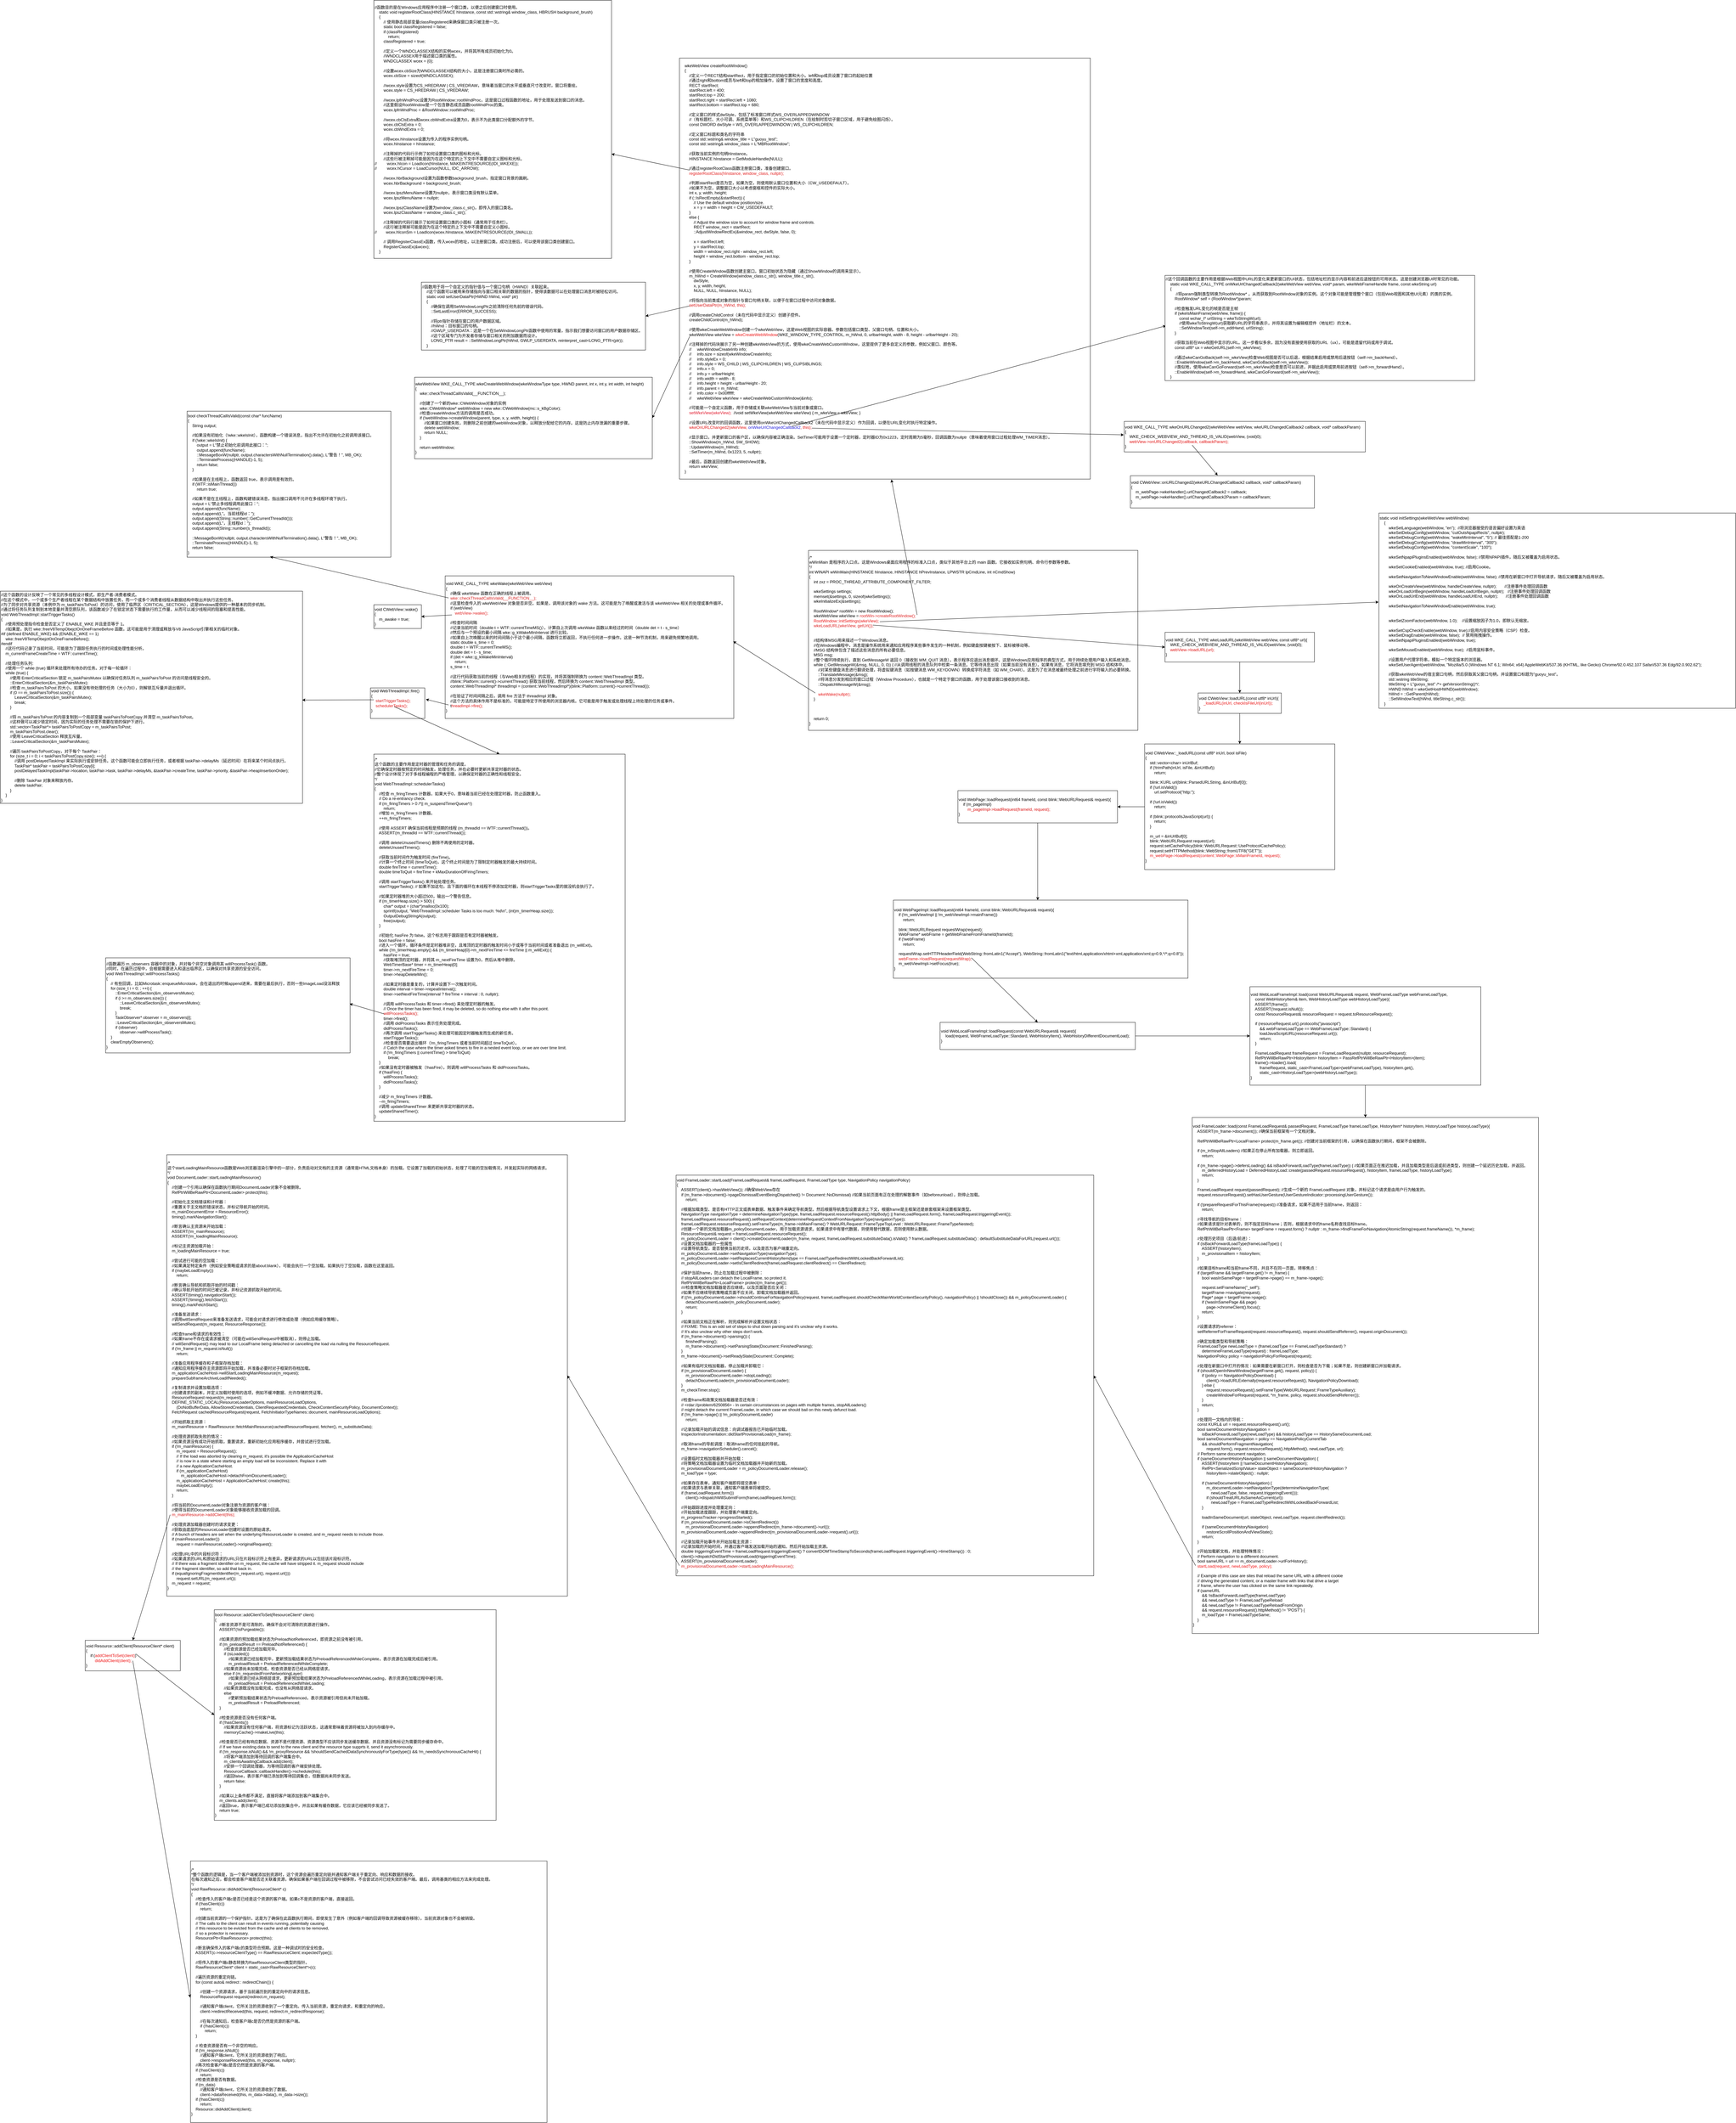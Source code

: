<mxfile version="23.1.5" type="github">
  <diagram name="第 1 页" id="TS1DfRufX3aKcf__R7UF">
    <mxGraphModel dx="4060" dy="3221" grid="1" gridSize="10" guides="1" tooltips="1" connect="1" arrows="1" fold="1" page="1" pageScale="1" pageWidth="827" pageHeight="1169" math="0" shadow="0">
      <root>
        <mxCell id="0" />
        <mxCell id="1" parent="0" />
        <mxCell id="39hPejgJd6zGuXLB5LfM-1" value="&lt;div&gt;&lt;br&gt;&lt;/div&gt;&lt;div&gt;&lt;span style=&quot;font-size: 12px;&quot;&gt;/*&lt;/span&gt;&lt;/div&gt;&lt;div&gt;&lt;span style=&quot;font-size: 12px;&quot;&gt;wWinMain 是程序的入口点。这是Windows桌面应用程序的标准入口点，类似于其他平台上的 main 函数。它接收如实例句柄、命令行参数等参数。&lt;/span&gt;&lt;/div&gt;&lt;div&gt;&lt;span style=&quot;font-size: 12px;&quot;&gt;*/&lt;/span&gt;&lt;/div&gt;&lt;div&gt;&lt;span style=&quot;font-size: 12px;&quot;&gt;int WINAPI wWinMain(HINSTANCE hInstance, HINSTANCE hPrevInstance, LPWSTR lpCmdLine, int nCmdShow)&lt;/span&gt;&lt;/div&gt;&lt;div&gt;&lt;span style=&quot;font-size: 12px;&quot;&gt;{&lt;/span&gt;&lt;/div&gt;&lt;div&gt;&lt;span style=&quot;font-size: 12px;&quot;&gt;&amp;nbsp; &amp;nbsp; int zxz = PROC_THREAD_ATTRIBUTE_COMPONENT_FILTER;&lt;/span&gt;&lt;/div&gt;&lt;div&gt;&lt;span style=&quot;font-size: 12px;&quot;&gt;&lt;br&gt;&lt;/span&gt;&lt;/div&gt;&lt;div&gt;&lt;span style=&quot;font-size: 12px;&quot;&gt;&amp;nbsp; &amp;nbsp; wkeSettings settings;&lt;/span&gt;&lt;/div&gt;&lt;div&gt;&lt;span style=&quot;font-size: 12px;&quot;&gt;&amp;nbsp; &amp;nbsp; memset(&amp;amp;settings, 0, sizeof(wkeSettings));&lt;/span&gt;&lt;/div&gt;&lt;div&gt;&lt;span style=&quot;font-size: 12px;&quot;&gt;&amp;nbsp; &amp;nbsp; wkeInitializeEx(&amp;amp;settings);&lt;/span&gt;&lt;/div&gt;&lt;div&gt;&lt;br&gt;&lt;/div&gt;&lt;div&gt;&lt;span style=&quot;font-size: 12px;&quot;&gt;&amp;nbsp; &amp;nbsp; RootWindow* rootWin = new RootWindow();&lt;/span&gt;&lt;/div&gt;&lt;div&gt;&lt;span style=&quot;font-size: 12px;&quot;&gt;&amp;nbsp; &amp;nbsp; wkeWebView wkeView = &lt;font color=&quot;#e01f1f&quot;&gt;rootWin-&amp;gt;createRootWindow();&lt;/font&gt;&lt;/span&gt;&lt;/div&gt;&lt;div&gt;&lt;span style=&quot;font-size: 12px;&quot;&gt;&amp;nbsp; &amp;nbsp; &lt;font color=&quot;#ea1010&quot;&gt;RootWindow::initSettings(wkeView);&lt;/font&gt;&lt;/span&gt;&lt;/div&gt;&lt;div&gt;&lt;span style=&quot;font-size: 12px;&quot;&gt;&amp;nbsp; &amp;nbsp; &lt;font color=&quot;#dd1d1d&quot;&gt;wkeLoadURL(wkeView, getUrl());&lt;/font&gt;&lt;/span&gt;&lt;/div&gt;&lt;div&gt;&lt;span style=&quot;font-size: 12px;&quot;&gt;&lt;br&gt;&lt;/span&gt;&lt;/div&gt;&lt;div&gt;&lt;span style=&quot;font-size: 12px;&quot;&gt;&amp;nbsp; &amp;nbsp;&amp;nbsp;&lt;/span&gt;&lt;/div&gt;&lt;div&gt;&lt;span style=&quot;font-size: 12px;&quot;&gt;&amp;nbsp; &amp;nbsp;&amp;nbsp;&lt;/span&gt;//结构体MSG用来描述一个Windows消息。&lt;/div&gt;&lt;div&gt;&lt;span style=&quot;font-size: 12px;&quot;&gt;&amp;nbsp; &amp;nbsp; //在Windows编程中，消息是操作系统用来通知应用程序某些事件发生的一种机制，例如键盘按键被按下、鼠标被移动等。&lt;/span&gt;&lt;/div&gt;&lt;div&gt;&lt;span style=&quot;font-size: 12px;&quot;&gt;&amp;nbsp; &amp;nbsp; //MSG 结构体包含了描述这些消息的所有必要信息。&lt;/span&gt;&lt;/div&gt;&lt;div&gt;&lt;span style=&quot;font-size: 12px;&quot;&gt;&amp;nbsp; &amp;nbsp; MSG msg;&lt;/span&gt;&lt;/div&gt;&lt;div&gt;&lt;span style=&quot;font-size: 12px;&quot;&gt;&amp;nbsp; &amp;nbsp; //整个循环持续执行，直到 GetMessageW 返回 0（接收到 WM_QUIT 消息），表示程序应退出消息循环。这是Windows应用程序的典型方式，用于持续处理用户输入和系统消息。&lt;/span&gt;&lt;/div&gt;&lt;div&gt;&lt;span style=&quot;font-size: 12px;&quot;&gt;&amp;nbsp; &amp;nbsp; while (::GetMessageW(&amp;amp;msg, NULL, 0, 0)) { //从调用线程的消息队列中检索一条消息。它等待消息出现（如果当前没有消息）。如果有消息，它将消息填充到 MSG 结构体中。&lt;/span&gt;&lt;/div&gt;&lt;div&gt;&lt;span style=&quot;font-size: 12px;&quot;&gt;&amp;nbsp; &amp;nbsp; &amp;nbsp; &amp;nbsp; //对某些键盘消息进行翻译处理，将虚拟键消息（如按键消息 WM_KEYDOWN）转换成字符消息（如 WM_CHAR）。这是为了在消息被最终处理之前进行字符输入的必要转换。&lt;/span&gt;&lt;/div&gt;&lt;div&gt;&lt;span style=&quot;font-size: 12px;&quot;&gt;&amp;nbsp; &amp;nbsp; &amp;nbsp; &amp;nbsp; ::TranslateMessage(&amp;amp;msg);&lt;/span&gt;&lt;/div&gt;&lt;div&gt;&lt;span style=&quot;font-size: 12px;&quot;&gt;&amp;nbsp; &amp;nbsp; &amp;nbsp; &amp;nbsp; //将消息分发到相应的窗口过程（Window Procedure），也就是一个特定于窗口的函数，用于处理该窗口接收到的消息。&lt;/span&gt;&lt;/div&gt;&lt;div&gt;&lt;span style=&quot;font-size: 12px;&quot;&gt;&amp;nbsp; &amp;nbsp; &amp;nbsp; &amp;nbsp; ::DispatchMessageW(&amp;amp;msg);&lt;/span&gt;&lt;/div&gt;&lt;div&gt;&lt;span style=&quot;font-size: 12px;&quot;&gt;&lt;br&gt;&lt;/span&gt;&lt;/div&gt;&lt;div&gt;&lt;span style=&quot;font-size: 12px;&quot;&gt;&amp;nbsp; &amp;nbsp; &amp;nbsp; &amp;nbsp; &lt;font color=&quot;#e71818&quot;&gt;wkeWake(nullptr);&lt;/font&gt;&lt;/span&gt;&lt;/div&gt;&lt;div&gt;&lt;span style=&quot;font-size: 12px;&quot;&gt;&amp;nbsp; &amp;nbsp; }&lt;/span&gt;&lt;/div&gt;&lt;div&gt;&lt;span style=&quot;font-size: 12px;&quot;&gt;&amp;nbsp; &amp;nbsp;&amp;nbsp;&lt;/span&gt;&lt;/div&gt;&lt;div&gt;&lt;span style=&quot;font-size: 12px;&quot;&gt;&amp;nbsp; &amp;nbsp;&amp;nbsp;&lt;/span&gt;&lt;/div&gt;&lt;div&gt;&lt;span style=&quot;font-size: 12px;&quot;&gt;&lt;br&gt;&lt;/span&gt;&lt;/div&gt;&lt;div&gt;&lt;span style=&quot;font-size: 12px;&quot;&gt;&amp;nbsp; &amp;nbsp; return 0;&lt;/span&gt;&lt;/div&gt;&lt;div&gt;&lt;span style=&quot;font-size: 12px;&quot;&gt;}&lt;/span&gt;&lt;/div&gt;&lt;div&gt;&lt;br&gt;&lt;/div&gt;" style="rounded=0;whiteSpace=wrap;html=1;align=left;" parent="1" vertex="1">
          <mxGeometry x="-550" y="340" width="970" height="530" as="geometry" />
        </mxCell>
        <mxCell id="wl_Yh_lNVbuWLedDUS16-1" value="&lt;div&gt;void WKE_CALL_TYPE wkeLoadURL(wkeWebView webView, const utf8* url)&lt;span style=&quot;background-color: initial;&quot;&gt;{&lt;/span&gt;&lt;/div&gt;&lt;div&gt;&lt;span style=&quot;font-size: 12px;&quot;&gt;&amp;nbsp; &amp;nbsp; WKE_CHECK_WEBVIEW_AND_THREAD_IS_VALID(webView, (void)0);&lt;/span&gt;&lt;/div&gt;&lt;div&gt;&lt;span style=&quot;font-size: 12px;&quot;&gt;&amp;nbsp; &amp;nbsp; &lt;font color=&quot;#e01010&quot;&gt;webView-&amp;gt;loadURL(url);&lt;/font&gt;&lt;/span&gt;&lt;/div&gt;&lt;div style=&quot;&quot;&gt;&lt;span style=&quot;font-size: 12px;&quot;&gt;}&lt;/span&gt;&lt;/div&gt;" style="rounded=0;whiteSpace=wrap;html=1;align=left;" parent="1" vertex="1">
          <mxGeometry x="500" y="581.25" width="440" height="87.5" as="geometry" />
        </mxCell>
        <mxCell id="wl_Yh_lNVbuWLedDUS16-3" value="&lt;div&gt;void CWebView::loadURL(const utf8* inUrl)&lt;span style=&quot;background-color: initial;&quot;&gt;{&lt;/span&gt;&lt;/div&gt;&lt;div&gt;&lt;span style=&quot;font-size: 12px;&quot;&gt;&amp;nbsp; &amp;nbsp; &lt;font color=&quot;#ea1010&quot;&gt;_loadURL(inUrl, checkIsFileUrl(inUrl));&lt;/font&gt;&lt;/span&gt;&lt;/div&gt;&lt;div&gt;&lt;span style=&quot;font-size: 12px;&quot;&gt;}&lt;/span&gt;&lt;/div&gt;" style="rounded=0;whiteSpace=wrap;html=1;align=left;" parent="1" vertex="1">
          <mxGeometry x="597.5" y="760" width="245" height="60" as="geometry" />
        </mxCell>
        <mxCell id="wl_Yh_lNVbuWLedDUS16-4" value="" style="endArrow=classic;html=1;rounded=0;exitX=0.5;exitY=1;exitDx=0;exitDy=0;entryX=0.5;entryY=0;entryDx=0;entryDy=0;" parent="1" source="wl_Yh_lNVbuWLedDUS16-1" target="wl_Yh_lNVbuWLedDUS16-3" edge="1">
          <mxGeometry width="50" height="50" relative="1" as="geometry">
            <mxPoint x="600" y="800" as="sourcePoint" />
            <mxPoint x="650" y="750" as="targetPoint" />
          </mxGeometry>
        </mxCell>
        <mxCell id="wl_Yh_lNVbuWLedDUS16-5" value="&lt;div&gt;void CWebView::_loadURL(const utf8* inUrl, bool isFile)&lt;/div&gt;&lt;div&gt;&lt;span style=&quot;font-size: 12px;&quot;&gt;{&lt;/span&gt;&lt;/div&gt;&lt;div&gt;&lt;span style=&quot;font-size: 12px;&quot;&gt;&amp;nbsp; &amp;nbsp; std::vector&amp;lt;char&amp;gt; inUrlBuf;&lt;/span&gt;&lt;/div&gt;&lt;div&gt;&lt;span style=&quot;font-size: 12px;&quot;&gt;&amp;nbsp; &amp;nbsp; if (!trimPath(inUrl, isFile, &amp;amp;inUrlBuf))&lt;/span&gt;&lt;/div&gt;&lt;div&gt;&lt;span style=&quot;font-size: 12px;&quot;&gt;&amp;nbsp; &amp;nbsp; &amp;nbsp; &amp;nbsp; return;&lt;/span&gt;&lt;/div&gt;&lt;div&gt;&lt;span style=&quot;font-size: 12px;&quot;&gt;&lt;br&gt;&lt;/span&gt;&lt;/div&gt;&lt;div&gt;&lt;span style=&quot;background-color: initial;&quot;&gt;&amp;nbsp; &amp;nbsp; blink::KURL url(blink::ParsedURLString, &amp;amp;inUrlBuf[0]);&lt;/span&gt;&lt;br&gt;&lt;/div&gt;&lt;div&gt;&lt;span style=&quot;font-size: 12px;&quot;&gt;&amp;nbsp; &amp;nbsp; if (!url.isValid())&lt;/span&gt;&lt;/div&gt;&lt;div&gt;&lt;span style=&quot;font-size: 12px;&quot;&gt;&amp;nbsp; &amp;nbsp; &amp;nbsp; &amp;nbsp; url.setProtocol(&quot;http:&quot;);&lt;/span&gt;&lt;/div&gt;&lt;div&gt;&lt;span style=&quot;font-size: 12px;&quot;&gt;&lt;br&gt;&lt;/span&gt;&lt;/div&gt;&lt;div&gt;&lt;span style=&quot;font-size: 12px;&quot;&gt;&amp;nbsp; &amp;nbsp; if (!url.isValid())&lt;/span&gt;&lt;/div&gt;&lt;div&gt;&lt;span style=&quot;font-size: 12px;&quot;&gt;&amp;nbsp; &amp;nbsp; &amp;nbsp; &amp;nbsp; return;&lt;/span&gt;&lt;/div&gt;&lt;div&gt;&lt;span style=&quot;font-size: 12px;&quot;&gt;&lt;br&gt;&lt;/span&gt;&lt;/div&gt;&lt;div&gt;&lt;span style=&quot;font-size: 12px;&quot;&gt;&amp;nbsp; &amp;nbsp; if (blink::protocolIsJavaScript(url)) {&lt;/span&gt;&lt;/div&gt;&lt;div&gt;&lt;span style=&quot;font-size: 12px;&quot;&gt;&amp;nbsp; &amp;nbsp; &amp;nbsp; &amp;nbsp; return;&lt;/span&gt;&lt;/div&gt;&lt;div&gt;&lt;span style=&quot;font-size: 12px;&quot;&gt;&amp;nbsp; &amp;nbsp; }&lt;/span&gt;&lt;/div&gt;&lt;div&gt;&lt;span style=&quot;font-size: 12px;&quot;&gt;&lt;br&gt;&lt;/span&gt;&lt;/div&gt;&lt;div&gt;&lt;span style=&quot;font-size: 12px;&quot;&gt;&amp;nbsp; &amp;nbsp; m_url = &amp;amp;inUrlBuf[0];&lt;/span&gt;&lt;/div&gt;&lt;div&gt;&lt;span style=&quot;font-size: 12px;&quot;&gt;&amp;nbsp; &amp;nbsp; blink::WebURLRequest request(url);&lt;/span&gt;&lt;/div&gt;&lt;div&gt;&lt;span style=&quot;font-size: 12px;&quot;&gt;&amp;nbsp; &amp;nbsp; request.setCachePolicy(blink::WebURLRequest::UseProtocolCachePolicy);&lt;/span&gt;&lt;/div&gt;&lt;div&gt;&lt;span style=&quot;font-size: 12px;&quot;&gt;&amp;nbsp; &amp;nbsp; request.setHTTPMethod(blink::WebString::fromUTF8(&quot;GET&quot;));&lt;/span&gt;&lt;/div&gt;&lt;div&gt;&lt;span style=&quot;font-size: 12px;&quot;&gt;&amp;nbsp; &amp;nbsp; &lt;font color=&quot;#e81111&quot;&gt;m_webPage-&amp;gt;loadRequest(content::WebPage::kMainFrameId, request);&lt;/font&gt;&lt;/span&gt;&lt;/div&gt;&lt;div&gt;&lt;span style=&quot;font-size: 12px;&quot;&gt;}&lt;/span&gt;&lt;/div&gt;" style="rounded=0;whiteSpace=wrap;html=1;align=left;" parent="1" vertex="1">
          <mxGeometry x="440" y="910" width="560" height="370" as="geometry" />
        </mxCell>
        <mxCell id="wl_Yh_lNVbuWLedDUS16-6" value="" style="endArrow=classic;html=1;rounded=0;exitX=0.5;exitY=1;exitDx=0;exitDy=0;entryX=0.5;entryY=0;entryDx=0;entryDy=0;" parent="1" source="wl_Yh_lNVbuWLedDUS16-3" target="wl_Yh_lNVbuWLedDUS16-5" edge="1">
          <mxGeometry width="50" height="50" relative="1" as="geometry">
            <mxPoint x="600" y="1020" as="sourcePoint" />
            <mxPoint x="650" y="970" as="targetPoint" />
          </mxGeometry>
        </mxCell>
        <mxCell id="wl_Yh_lNVbuWLedDUS16-7" value="&lt;div&gt;void WebPage::loadRequest(int64 frameId, const blink::WebURLRequest&amp;amp; request)&lt;span style=&quot;background-color: initial;&quot;&gt;{&lt;/span&gt;&lt;/div&gt;&lt;div&gt;&lt;span style=&quot;font-size: 12px;&quot;&gt;&amp;nbsp; &amp;nbsp; if (m_pageImpl)&lt;/span&gt;&lt;/div&gt;&lt;div&gt;&lt;span style=&quot;font-size: 12px;&quot;&gt;&amp;nbsp; &amp;nbsp; &amp;nbsp; &amp;nbsp; &lt;font color=&quot;#db0a0a&quot;&gt;m_pageImpl-&amp;gt;loadRequest(frameId, request);&lt;/font&gt;&lt;/span&gt;&lt;/div&gt;&lt;div&gt;&lt;span style=&quot;font-size: 12px;&quot;&gt;}&lt;/span&gt;&lt;/div&gt;" style="rounded=0;whiteSpace=wrap;html=1;align=left;" parent="1" vertex="1">
          <mxGeometry x="-110" y="1047.5" width="470" height="95" as="geometry" />
        </mxCell>
        <mxCell id="wl_Yh_lNVbuWLedDUS16-8" value="" style="endArrow=classic;html=1;rounded=0;entryX=1;entryY=0.5;entryDx=0;entryDy=0;exitX=0;exitY=0.5;exitDx=0;exitDy=0;" parent="1" source="wl_Yh_lNVbuWLedDUS16-5" target="wl_Yh_lNVbuWLedDUS16-7" edge="1">
          <mxGeometry width="50" height="50" relative="1" as="geometry">
            <mxPoint x="570" y="1020" as="sourcePoint" />
            <mxPoint x="620" y="970" as="targetPoint" />
          </mxGeometry>
        </mxCell>
        <mxCell id="wl_Yh_lNVbuWLedDUS16-9" value="&lt;div&gt;void WebPageImpl::loadRequest(int64 frameId, const blink::WebURLRequest&amp;amp; request)&lt;span style=&quot;background-color: initial;&quot;&gt;{&lt;/span&gt;&lt;/div&gt;&lt;div&gt;&lt;span style=&quot;font-size: 12px;&quot;&gt;&amp;nbsp; &amp;nbsp; if (!m_webViewImpl || !m_webViewImpl-&amp;gt;mainFrame())&lt;/span&gt;&lt;/div&gt;&lt;div&gt;&lt;span style=&quot;font-size: 12px;&quot;&gt;&amp;nbsp; &amp;nbsp; &amp;nbsp; &amp;nbsp; return;&lt;/span&gt;&lt;/div&gt;&lt;div&gt;&lt;span style=&quot;font-size: 12px;&quot;&gt;&lt;br&gt;&lt;/span&gt;&lt;/div&gt;&lt;div&gt;&lt;span style=&quot;font-size: 12px;&quot;&gt;&amp;nbsp; &amp;nbsp; blink::WebURLRequest requestWrap(request);&lt;/span&gt;&lt;/div&gt;&lt;div&gt;&lt;span style=&quot;font-size: 12px;&quot;&gt;&amp;nbsp; &amp;nbsp; WebFrame* webFrame = getWebFrameFromFrameId(frameId);&lt;/span&gt;&lt;/div&gt;&lt;div&gt;&lt;span style=&quot;font-size: 12px;&quot;&gt;&amp;nbsp; &amp;nbsp; if (!webFrame)&lt;/span&gt;&lt;/div&gt;&lt;div&gt;&lt;span style=&quot;font-size: 12px;&quot;&gt;&amp;nbsp; &amp;nbsp; &amp;nbsp; &amp;nbsp; return;&lt;/span&gt;&lt;/div&gt;&lt;div&gt;&lt;span style=&quot;font-size: 12px;&quot;&gt;&amp;nbsp; &amp;nbsp;&amp;nbsp;&lt;/span&gt;&lt;/div&gt;&lt;div&gt;&lt;span style=&quot;font-size: 12px;&quot;&gt;&amp;nbsp; &amp;nbsp; requestWrap.setHTTPHeaderField(WebString::fromLatin1(&quot;Accept&quot;), WebString::fromLatin1(&quot;text/html,application/xhtml+xml,application/xml;q=0.9,*/*;q=0.8&quot;));&lt;/span&gt;&lt;/div&gt;&lt;div&gt;&lt;span style=&quot;font-size: 12px;&quot;&gt;&amp;nbsp; &amp;nbsp; &lt;font color=&quot;#e11414&quot;&gt;webFrame-&amp;gt;loadRequest(requestWrap);&lt;/font&gt;&lt;/span&gt;&lt;/div&gt;&lt;div&gt;&lt;span style=&quot;font-size: 12px;&quot;&gt;&amp;nbsp; &amp;nbsp; m_webViewImpl-&amp;gt;setFocus(true);&lt;/span&gt;&lt;/div&gt;&lt;div&gt;&lt;span style=&quot;font-size: 12px;&quot;&gt;}&lt;/span&gt;&lt;/div&gt;" style="rounded=0;whiteSpace=wrap;html=1;align=left;" parent="1" vertex="1">
          <mxGeometry x="-300" y="1370" width="867.5" height="230" as="geometry" />
        </mxCell>
        <mxCell id="wl_Yh_lNVbuWLedDUS16-10" style="edgeStyle=orthogonalEdgeStyle;rounded=0;orthogonalLoop=1;jettySize=auto;html=1;" parent="1" source="wl_Yh_lNVbuWLedDUS16-7" edge="1">
          <mxGeometry relative="1" as="geometry">
            <mxPoint x="125" y="1370" as="targetPoint" />
          </mxGeometry>
        </mxCell>
        <mxCell id="wl_Yh_lNVbuWLedDUS16-14" style="edgeStyle=orthogonalEdgeStyle;rounded=0;orthogonalLoop=1;jettySize=auto;html=1;entryX=0;entryY=0.5;entryDx=0;entryDy=0;" parent="1" source="wl_Yh_lNVbuWLedDUS16-11" target="wl_Yh_lNVbuWLedDUS16-13" edge="1">
          <mxGeometry relative="1" as="geometry" />
        </mxCell>
        <mxCell id="wl_Yh_lNVbuWLedDUS16-11" value="&lt;div&gt;void WebLocalFrameImpl::loadRequest(const WebURLRequest&amp;amp; request)&lt;span style=&quot;background-color: initial;&quot;&gt;{&lt;/span&gt;&lt;/div&gt;&lt;div&gt;&lt;span style=&quot;font-size: 12px;&quot;&gt;&amp;nbsp; &amp;nbsp; load(request, WebFrameLoadType::Standard, WebHistoryItem(), WebHistoryDifferentDocumentLoad);&lt;/span&gt;&lt;/div&gt;&lt;div&gt;&lt;span style=&quot;font-size: 12px;&quot;&gt;}&lt;/span&gt;&lt;/div&gt;" style="rounded=0;whiteSpace=wrap;html=1;align=left;" parent="1" vertex="1">
          <mxGeometry x="-162.5" y="1730" width="575" height="80" as="geometry" />
        </mxCell>
        <mxCell id="wl_Yh_lNVbuWLedDUS16-16" style="edgeStyle=orthogonalEdgeStyle;rounded=0;orthogonalLoop=1;jettySize=auto;html=1;entryX=0.5;entryY=0;entryDx=0;entryDy=0;" parent="1" source="wl_Yh_lNVbuWLedDUS16-13" target="wl_Yh_lNVbuWLedDUS16-15" edge="1">
          <mxGeometry relative="1" as="geometry" />
        </mxCell>
        <mxCell id="wl_Yh_lNVbuWLedDUS16-13" value="&lt;div&gt;void WebLocalFrameImpl::load(const WebURLRequest&amp;amp; request, WebFrameLoadType webFrameLoadType,&lt;/div&gt;&lt;div&gt;&lt;span style=&quot;font-size: 12px;&quot;&gt;&amp;nbsp; &amp;nbsp; const WebHistoryItem&amp;amp; item, WebHistoryLoadType webHistoryLoadType)&lt;/span&gt;&lt;span style=&quot;background-color: initial;&quot;&gt;{&lt;/span&gt;&lt;/div&gt;&lt;div&gt;&lt;span style=&quot;font-size: 12px;&quot;&gt;&amp;nbsp; &amp;nbsp; ASSERT(frame());&lt;/span&gt;&lt;/div&gt;&lt;div&gt;&lt;span style=&quot;font-size: 12px;&quot;&gt;&amp;nbsp; &amp;nbsp; ASSERT(!request.isNull());&lt;/span&gt;&lt;/div&gt;&lt;div&gt;&lt;span style=&quot;font-size: 12px;&quot;&gt;&amp;nbsp; &amp;nbsp; const ResourceRequest&amp;amp; resourceRequest = request.toResourceRequest();&lt;/span&gt;&lt;/div&gt;&lt;div&gt;&lt;span style=&quot;font-size: 12px;&quot;&gt;&lt;br&gt;&lt;/span&gt;&lt;/div&gt;&lt;div&gt;&lt;span style=&quot;font-size: 12px;&quot;&gt;&amp;nbsp; &amp;nbsp; if (resourceRequest.url().protocolIs(&quot;javascript&quot;)&lt;/span&gt;&lt;/div&gt;&lt;div&gt;&lt;span style=&quot;font-size: 12px;&quot;&gt;&amp;nbsp; &amp;nbsp; &amp;nbsp; &amp;nbsp; &amp;amp;&amp;amp; webFrameLoadType == WebFrameLoadType::Standard) {&lt;/span&gt;&lt;/div&gt;&lt;div&gt;&lt;span style=&quot;font-size: 12px;&quot;&gt;&amp;nbsp; &amp;nbsp; &amp;nbsp; &amp;nbsp; loadJavaScriptURL(resourceRequest.url());&lt;/span&gt;&lt;/div&gt;&lt;div&gt;&lt;span style=&quot;font-size: 12px;&quot;&gt;&amp;nbsp; &amp;nbsp; &amp;nbsp; &amp;nbsp; return;&lt;/span&gt;&lt;/div&gt;&lt;div&gt;&lt;span style=&quot;font-size: 12px;&quot;&gt;&amp;nbsp; &amp;nbsp; }&lt;/span&gt;&lt;/div&gt;&lt;div&gt;&lt;span style=&quot;font-size: 12px;&quot;&gt;&lt;br&gt;&lt;/span&gt;&lt;/div&gt;&lt;div&gt;&lt;span style=&quot;font-size: 12px;&quot;&gt;&amp;nbsp; &amp;nbsp; FrameLoadRequest frameRequest = FrameLoadRequest(nullptr, resourceRequest);&lt;/span&gt;&lt;/div&gt;&lt;div&gt;&lt;span style=&quot;font-size: 12px;&quot;&gt;&amp;nbsp; &amp;nbsp; RefPtrWillBeRawPtr&amp;lt;HistoryItem&amp;gt; historyItem = PassRefPtrWillBeRawPtr&amp;lt;HistoryItem&amp;gt;(item);&lt;/span&gt;&lt;/div&gt;&lt;div&gt;&lt;span style=&quot;font-size: 12px;&quot;&gt;&amp;nbsp; &amp;nbsp; frame()-&amp;gt;loader().load(&lt;/span&gt;&lt;/div&gt;&lt;div&gt;&lt;span style=&quot;font-size: 12px;&quot;&gt;&amp;nbsp; &amp;nbsp; &amp;nbsp; &amp;nbsp; frameRequest, static_cast&amp;lt;FrameLoadType&amp;gt;(webFrameLoadType), historyItem.get(),&lt;/span&gt;&lt;/div&gt;&lt;div&gt;&lt;span style=&quot;font-size: 12px;&quot;&gt;&amp;nbsp; &amp;nbsp; &amp;nbsp; &amp;nbsp; static_cast&amp;lt;HistoryLoadType&amp;gt;(webHistoryLoadType));&lt;/span&gt;&lt;/div&gt;&lt;div&gt;&lt;span style=&quot;font-size: 12px;&quot;&gt;}&lt;/span&gt;&lt;/div&gt;" style="rounded=0;whiteSpace=wrap;html=1;align=left;" parent="1" vertex="1">
          <mxGeometry x="750" y="1625" width="680" height="290" as="geometry" />
        </mxCell>
        <mxCell id="wl_Yh_lNVbuWLedDUS16-15" value="&lt;div&gt;void FrameLoader::load(const FrameLoadRequest&amp;amp; passedRequest, FrameLoadType frameLoadType,&amp;nbsp;&lt;span style=&quot;background-color: initial;&quot;&gt;HistoryItem* historyItem, HistoryLoadType historyLoadType)&lt;/span&gt;&lt;span style=&quot;background-color: initial;&quot;&gt;{&lt;/span&gt;&lt;/div&gt;&lt;div&gt;&lt;span style=&quot;font-size: 12px;&quot;&gt;&amp;nbsp; &amp;nbsp; ASSERT(m_frame-&amp;gt;document()); //确保当前框架有一个文档对象。&lt;/span&gt;&lt;/div&gt;&lt;div&gt;&lt;span style=&quot;font-size: 12px;&quot;&gt;&lt;br&gt;&lt;/span&gt;&lt;/div&gt;&lt;div&gt;&lt;span style=&quot;font-size: 12px;&quot;&gt;&amp;nbsp; &amp;nbsp; RefPtrWillBeRawPtr&amp;lt;LocalFrame&amp;gt; protect(m_frame.get()); //创建对当前框架的引用，以确保在函数执行期间，框架不会被删除。&lt;/span&gt;&lt;/div&gt;&lt;div&gt;&lt;span style=&quot;font-size: 12px;&quot;&gt;&lt;br&gt;&lt;/span&gt;&lt;/div&gt;&lt;div&gt;&lt;span style=&quot;font-size: 12px;&quot;&gt;&amp;nbsp; &amp;nbsp; if (m_inStopAllLoaders) //如果正在停止所有加载器，则立即返回。&lt;/span&gt;&lt;/div&gt;&lt;div&gt;&lt;span style=&quot;font-size: 12px;&quot;&gt;&amp;nbsp; &amp;nbsp; &amp;nbsp; &amp;nbsp; return;&lt;/span&gt;&lt;/div&gt;&lt;div&gt;&lt;span style=&quot;font-size: 12px;&quot;&gt;&lt;br&gt;&lt;/span&gt;&lt;/div&gt;&lt;div&gt;&lt;span style=&quot;font-size: 12px;&quot;&gt;&amp;nbsp; &amp;nbsp; if (m_frame-&amp;gt;page()-&amp;gt;defersLoading() &amp;amp;&amp;amp; isBackForwardLoadType(frameLoadType)) { //如果页面正在推迟加载，并且加载类型是后退或前进类型，则创建一个延迟历史加载，并返回。&lt;/span&gt;&lt;/div&gt;&lt;div&gt;&lt;span style=&quot;font-size: 12px;&quot;&gt;&amp;nbsp; &amp;nbsp; &amp;nbsp; &amp;nbsp; m_deferredHistoryLoad = DeferredHistoryLoad::create(passedRequest.resourceRequest(), historyItem, frameLoadType, historyLoadType);&lt;/span&gt;&lt;/div&gt;&lt;div&gt;&lt;span style=&quot;font-size: 12px;&quot;&gt;&amp;nbsp; &amp;nbsp; &amp;nbsp; &amp;nbsp; return;&lt;/span&gt;&lt;/div&gt;&lt;div&gt;&lt;span style=&quot;font-size: 12px;&quot;&gt;&amp;nbsp; &amp;nbsp; }&lt;/span&gt;&lt;/div&gt;&lt;div&gt;&lt;span style=&quot;font-size: 12px;&quot;&gt;&lt;br&gt;&lt;/span&gt;&lt;/div&gt;&lt;div&gt;&lt;span style=&quot;font-size: 12px;&quot;&gt;&amp;nbsp; &amp;nbsp; FrameLoadRequest request(passedRequest); //生成一个新的 FrameLoadRequest 对象，并标记这个请求是由用户行为触发的。&lt;/span&gt;&lt;/div&gt;&lt;div&gt;&lt;span style=&quot;font-size: 12px;&quot;&gt;&amp;nbsp; &amp;nbsp; request.resourceRequest().setHasUserGesture(UserGestureIndicator::processingUserGesture());&lt;/span&gt;&lt;/div&gt;&lt;div&gt;&lt;span style=&quot;font-size: 12px;&quot;&gt;&lt;br&gt;&lt;/span&gt;&lt;/div&gt;&lt;div&gt;&lt;span style=&quot;font-size: 12px;&quot;&gt;&amp;nbsp; &amp;nbsp; if (!prepareRequestForThisFrame(request)) //准备请求，如果不适用于当前frame，则返回：&lt;/span&gt;&lt;/div&gt;&lt;div&gt;&lt;span style=&quot;font-size: 12px;&quot;&gt;&amp;nbsp; &amp;nbsp; &amp;nbsp; &amp;nbsp; return;&lt;/span&gt;&lt;/div&gt;&lt;div&gt;&lt;span style=&quot;font-size: 12px;&quot;&gt;&lt;br&gt;&lt;/span&gt;&lt;/div&gt;&lt;div&gt;&lt;span style=&quot;font-size: 12px;&quot;&gt;&amp;nbsp; &amp;nbsp; //寻找导航的目标frame：&lt;/span&gt;&lt;/div&gt;&lt;div&gt;&lt;span style=&quot;font-size: 12px;&quot;&gt;&amp;nbsp; &amp;nbsp; //如果请求是针对表单的，则不指定目标frame；否则，根据请求中的frame名称查找目标frame。&lt;/span&gt;&lt;/div&gt;&lt;div&gt;&lt;span style=&quot;font-size: 12px;&quot;&gt;&amp;nbsp; &amp;nbsp; RefPtrWillBeRawPtr&amp;lt;Frame&amp;gt; targetFrame = request.form() ? nullptr : m_frame-&amp;gt;findFrameForNavigation(AtomicString(request.frameName()), *m_frame);&amp;nbsp;&lt;/span&gt;&lt;/div&gt;&lt;div&gt;&lt;span style=&quot;font-size: 12px;&quot;&gt;&lt;br&gt;&lt;/span&gt;&lt;/div&gt;&lt;div&gt;&lt;span style=&quot;font-size: 12px;&quot;&gt;&amp;nbsp; &amp;nbsp; //处理历史项目（后退/前进）：&lt;/span&gt;&lt;/div&gt;&lt;div&gt;&lt;span style=&quot;font-size: 12px;&quot;&gt;&amp;nbsp; &amp;nbsp; if (isBackForwardLoadType(frameLoadType)) {&lt;/span&gt;&lt;/div&gt;&lt;div&gt;&lt;span style=&quot;font-size: 12px;&quot;&gt;&amp;nbsp; &amp;nbsp; &amp;nbsp; &amp;nbsp; ASSERT(historyItem);&lt;/span&gt;&lt;/div&gt;&lt;div&gt;&lt;span style=&quot;font-size: 12px;&quot;&gt;&amp;nbsp; &amp;nbsp; &amp;nbsp; &amp;nbsp; m_provisionalItem = historyItem;&lt;/span&gt;&lt;/div&gt;&lt;div&gt;&lt;span style=&quot;font-size: 12px;&quot;&gt;&amp;nbsp; &amp;nbsp; }&lt;/span&gt;&lt;/div&gt;&lt;div&gt;&lt;span style=&quot;font-size: 12px;&quot;&gt;&lt;br&gt;&lt;/span&gt;&lt;/div&gt;&lt;div&gt;&lt;span style=&quot;font-size: 12px;&quot;&gt;&amp;nbsp; &amp;nbsp; //如果目标frame和当前frame不同，并且不在同一页面，转移焦点：&lt;/span&gt;&lt;/div&gt;&lt;div&gt;&lt;span style=&quot;font-size: 12px;&quot;&gt;&amp;nbsp; &amp;nbsp; if (targetFrame &amp;amp;&amp;amp; targetFrame.get() != m_frame) {&lt;/span&gt;&lt;/div&gt;&lt;div&gt;&lt;span style=&quot;font-size: 12px;&quot;&gt;&amp;nbsp; &amp;nbsp; &amp;nbsp; &amp;nbsp; bool wasInSamePage = targetFrame-&amp;gt;page() == m_frame-&amp;gt;page();&lt;/span&gt;&lt;/div&gt;&lt;div&gt;&lt;span style=&quot;font-size: 12px;&quot;&gt;&lt;br&gt;&lt;/span&gt;&lt;/div&gt;&lt;div&gt;&lt;span style=&quot;font-size: 12px;&quot;&gt;&amp;nbsp; &amp;nbsp; &amp;nbsp; &amp;nbsp; request.setFrameName(&quot;_self&quot;);&lt;/span&gt;&lt;/div&gt;&lt;div&gt;&lt;span style=&quot;font-size: 12px;&quot;&gt;&amp;nbsp; &amp;nbsp; &amp;nbsp; &amp;nbsp; targetFrame-&amp;gt;navigate(request);&lt;/span&gt;&lt;/div&gt;&lt;div&gt;&lt;span style=&quot;font-size: 12px;&quot;&gt;&amp;nbsp; &amp;nbsp; &amp;nbsp; &amp;nbsp; Page* page = targetFrame-&amp;gt;page();&lt;/span&gt;&lt;/div&gt;&lt;div&gt;&lt;span style=&quot;font-size: 12px;&quot;&gt;&amp;nbsp; &amp;nbsp; &amp;nbsp; &amp;nbsp; if (!wasInSamePage &amp;amp;&amp;amp; page)&lt;/span&gt;&lt;/div&gt;&lt;div&gt;&lt;span style=&quot;font-size: 12px;&quot;&gt;&amp;nbsp; &amp;nbsp; &amp;nbsp; &amp;nbsp; &amp;nbsp; &amp;nbsp; page-&amp;gt;chromeClient().focus();&lt;/span&gt;&lt;/div&gt;&lt;div&gt;&lt;span style=&quot;font-size: 12px;&quot;&gt;&amp;nbsp; &amp;nbsp; &amp;nbsp; &amp;nbsp; return;&lt;/span&gt;&lt;/div&gt;&lt;div&gt;&lt;span style=&quot;font-size: 12px;&quot;&gt;&amp;nbsp; &amp;nbsp; }&lt;/span&gt;&lt;/div&gt;&lt;div&gt;&lt;span style=&quot;font-size: 12px;&quot;&gt;&lt;br&gt;&lt;/span&gt;&lt;/div&gt;&lt;div&gt;&lt;span style=&quot;font-size: 12px;&quot;&gt;&amp;nbsp; &amp;nbsp; //设置请求的referrer：&lt;/span&gt;&lt;/div&gt;&lt;div&gt;&lt;span style=&quot;font-size: 12px;&quot;&gt;&amp;nbsp; &amp;nbsp; setReferrerForFrameRequest(request.resourceRequest(), request.shouldSendReferrer(), request.originDocument());&lt;/span&gt;&lt;/div&gt;&lt;div&gt;&lt;span style=&quot;font-size: 12px;&quot;&gt;&lt;br&gt;&lt;/span&gt;&lt;/div&gt;&lt;div&gt;&lt;span style=&quot;font-size: 12px;&quot;&gt;&amp;nbsp; &amp;nbsp; //确定加载类型和导航策略：&lt;/span&gt;&lt;/div&gt;&lt;div&gt;&lt;span style=&quot;font-size: 12px;&quot;&gt;&amp;nbsp; &amp;nbsp; FrameLoadType newLoadType = (frameLoadType == FrameLoadTypeStandard) ?&lt;/span&gt;&lt;/div&gt;&lt;div&gt;&lt;span style=&quot;font-size: 12px;&quot;&gt;&amp;nbsp; &amp;nbsp; &amp;nbsp; &amp;nbsp; determineFrameLoadType(request) : frameLoadType;&lt;/span&gt;&lt;/div&gt;&lt;div&gt;&lt;span style=&quot;font-size: 12px;&quot;&gt;&amp;nbsp; &amp;nbsp; NavigationPolicy policy = navigationPolicyForRequest(request);&lt;/span&gt;&lt;/div&gt;&lt;div&gt;&lt;span style=&quot;font-size: 12px;&quot;&gt;&lt;br&gt;&lt;/span&gt;&lt;/div&gt;&lt;div&gt;&lt;span style=&quot;font-size: 12px;&quot;&gt;&amp;nbsp; &amp;nbsp; //处理在新窗口中打开的情况：如果需要在新窗口打开，则检查是否为下载；如果不是，则创建新窗口并加载请求。&lt;/span&gt;&lt;/div&gt;&lt;div&gt;&lt;span style=&quot;font-size: 12px;&quot;&gt;&amp;nbsp; &amp;nbsp; if (shouldOpenInNewWindow(targetFrame.get(), request, policy)) {&lt;/span&gt;&lt;/div&gt;&lt;div&gt;&lt;span style=&quot;font-size: 12px;&quot;&gt;&amp;nbsp; &amp;nbsp; &amp;nbsp; &amp;nbsp; if (policy == NavigationPolicyDownload) {&lt;/span&gt;&lt;/div&gt;&lt;div&gt;&lt;span style=&quot;font-size: 12px;&quot;&gt;&amp;nbsp; &amp;nbsp; &amp;nbsp; &amp;nbsp; &amp;nbsp; &amp;nbsp; client()-&amp;gt;loadURLExternally(request.resourceRequest(), NavigationPolicyDownload);&lt;/span&gt;&lt;/div&gt;&lt;div&gt;&lt;span style=&quot;font-size: 12px;&quot;&gt;&amp;nbsp; &amp;nbsp; &amp;nbsp; &amp;nbsp; } else {&lt;/span&gt;&lt;/div&gt;&lt;div&gt;&lt;span style=&quot;font-size: 12px;&quot;&gt;&amp;nbsp; &amp;nbsp; &amp;nbsp; &amp;nbsp; &amp;nbsp; &amp;nbsp; request.resourceRequest().setFrameType(WebURLRequest::FrameTypeAuxiliary);&lt;/span&gt;&lt;/div&gt;&lt;div&gt;&lt;span style=&quot;font-size: 12px;&quot;&gt;&amp;nbsp; &amp;nbsp; &amp;nbsp; &amp;nbsp; &amp;nbsp; &amp;nbsp; createWindowForRequest(request, *m_frame, policy, request.shouldSendReferrer());&lt;/span&gt;&lt;/div&gt;&lt;div&gt;&lt;span style=&quot;font-size: 12px;&quot;&gt;&amp;nbsp; &amp;nbsp; &amp;nbsp; &amp;nbsp; }&lt;/span&gt;&lt;/div&gt;&lt;div&gt;&lt;span style=&quot;font-size: 12px;&quot;&gt;&amp;nbsp; &amp;nbsp; &amp;nbsp; &amp;nbsp; return;&lt;/span&gt;&lt;/div&gt;&lt;div&gt;&lt;span style=&quot;font-size: 12px;&quot;&gt;&amp;nbsp; &amp;nbsp; }&lt;/span&gt;&lt;/div&gt;&lt;div&gt;&lt;span style=&quot;font-size: 12px;&quot;&gt;&lt;br&gt;&lt;/span&gt;&lt;/div&gt;&lt;div&gt;&lt;span style=&quot;font-size: 12px;&quot;&gt;&amp;nbsp; &amp;nbsp; //处理同一文档内的导航：&lt;/span&gt;&lt;/div&gt;&lt;div&gt;&lt;span style=&quot;font-size: 12px;&quot;&gt;&amp;nbsp; &amp;nbsp; const KURL&amp;amp; url = request.resourceRequest().url();&lt;/span&gt;&lt;/div&gt;&lt;div&gt;&lt;span style=&quot;font-size: 12px;&quot;&gt;&amp;nbsp; &amp;nbsp; bool sameDocumentHistoryNavigation =&lt;/span&gt;&lt;/div&gt;&lt;div&gt;&lt;span style=&quot;font-size: 12px;&quot;&gt;&amp;nbsp; &amp;nbsp; &amp;nbsp; &amp;nbsp; isBackForwardLoadType(newLoadType) &amp;amp;&amp;amp; historyLoadType == HistorySameDocumentLoad;&lt;/span&gt;&lt;/div&gt;&lt;div&gt;&lt;span style=&quot;font-size: 12px;&quot;&gt;&amp;nbsp; &amp;nbsp; bool sameDocumentNavigation = policy == NavigationPolicyCurrentTab&lt;/span&gt;&lt;/div&gt;&lt;div&gt;&lt;span style=&quot;font-size: 12px;&quot;&gt;&amp;nbsp; &amp;nbsp; &amp;nbsp; &amp;nbsp; &amp;amp;&amp;amp; shouldPerformFragmentNavigation(&lt;/span&gt;&lt;/div&gt;&lt;div&gt;&lt;span style=&quot;font-size: 12px;&quot;&gt;&amp;nbsp; &amp;nbsp; &amp;nbsp; &amp;nbsp; &amp;nbsp; &amp;nbsp; request.form(), request.resourceRequest().httpMethod(), newLoadType, url);&lt;/span&gt;&lt;/div&gt;&lt;div&gt;&lt;span style=&quot;font-size: 12px;&quot;&gt;&amp;nbsp; &amp;nbsp; // Perform same document navigation.&lt;/span&gt;&lt;/div&gt;&lt;div&gt;&lt;span style=&quot;font-size: 12px;&quot;&gt;&amp;nbsp; &amp;nbsp; if (sameDocumentHistoryNavigation || sameDocumentNavigation) {&lt;/span&gt;&lt;/div&gt;&lt;div&gt;&lt;span style=&quot;font-size: 12px;&quot;&gt;&amp;nbsp; &amp;nbsp; &amp;nbsp; &amp;nbsp; ASSERT(historyItem || !sameDocumentHistoryNavigation);&lt;/span&gt;&lt;/div&gt;&lt;div&gt;&lt;span style=&quot;font-size: 12px;&quot;&gt;&amp;nbsp; &amp;nbsp; &amp;nbsp; &amp;nbsp; RefPtr&amp;lt;SerializedScriptValue&amp;gt; stateObject = sameDocumentHistoryNavigation ?&lt;/span&gt;&lt;/div&gt;&lt;div&gt;&lt;span style=&quot;font-size: 12px;&quot;&gt;&amp;nbsp; &amp;nbsp; &amp;nbsp; &amp;nbsp; &amp;nbsp; &amp;nbsp; historyItem-&amp;gt;stateObject() : nullptr;&lt;/span&gt;&lt;/div&gt;&lt;div&gt;&lt;span style=&quot;font-size: 12px;&quot;&gt;&lt;br&gt;&lt;/span&gt;&lt;/div&gt;&lt;div&gt;&lt;span style=&quot;font-size: 12px;&quot;&gt;&amp;nbsp; &amp;nbsp; &amp;nbsp; &amp;nbsp; if (!sameDocumentHistoryNavigation) {&lt;/span&gt;&lt;/div&gt;&lt;div&gt;&lt;span style=&quot;font-size: 12px;&quot;&gt;&amp;nbsp; &amp;nbsp; &amp;nbsp; &amp;nbsp; &amp;nbsp; &amp;nbsp; m_documentLoader-&amp;gt;setNavigationType(determineNavigationType(&lt;/span&gt;&lt;/div&gt;&lt;div&gt;&lt;span style=&quot;font-size: 12px;&quot;&gt;&amp;nbsp; &amp;nbsp; &amp;nbsp; &amp;nbsp; &amp;nbsp; &amp;nbsp; &amp;nbsp; &amp;nbsp; newLoadType, false, request.triggeringEvent()));&lt;/span&gt;&lt;/div&gt;&lt;div&gt;&lt;span style=&quot;font-size: 12px;&quot;&gt;&amp;nbsp; &amp;nbsp; &amp;nbsp; &amp;nbsp; &amp;nbsp; &amp;nbsp; if (shouldTreatURLAsSameAsCurrent(url))&lt;/span&gt;&lt;/div&gt;&lt;div&gt;&lt;span style=&quot;font-size: 12px;&quot;&gt;&amp;nbsp; &amp;nbsp; &amp;nbsp; &amp;nbsp; &amp;nbsp; &amp;nbsp; &amp;nbsp; &amp;nbsp; newLoadType = FrameLoadTypeRedirectWithLockedBackForwardList;&lt;/span&gt;&lt;/div&gt;&lt;div&gt;&lt;span style=&quot;font-size: 12px;&quot;&gt;&amp;nbsp; &amp;nbsp; &amp;nbsp; &amp;nbsp; }&lt;/span&gt;&lt;/div&gt;&lt;div&gt;&lt;span style=&quot;font-size: 12px;&quot;&gt;&lt;br&gt;&lt;/span&gt;&lt;/div&gt;&lt;div&gt;&lt;span style=&quot;font-size: 12px;&quot;&gt;&amp;nbsp; &amp;nbsp; &amp;nbsp; &amp;nbsp; loadInSameDocument(url, stateObject, newLoadType, request.clientRedirect());&lt;/span&gt;&lt;/div&gt;&lt;div&gt;&lt;span style=&quot;font-size: 12px;&quot;&gt;&lt;br&gt;&lt;/span&gt;&lt;/div&gt;&lt;div&gt;&lt;span style=&quot;font-size: 12px;&quot;&gt;&amp;nbsp; &amp;nbsp; &amp;nbsp; &amp;nbsp; if (sameDocumentHistoryNavigation)&lt;/span&gt;&lt;/div&gt;&lt;div&gt;&lt;span style=&quot;font-size: 12px;&quot;&gt;&amp;nbsp; &amp;nbsp; &amp;nbsp; &amp;nbsp; &amp;nbsp; &amp;nbsp; restoreScrollPositionAndViewState();&lt;/span&gt;&lt;/div&gt;&lt;div&gt;&lt;span style=&quot;font-size: 12px;&quot;&gt;&amp;nbsp; &amp;nbsp; &amp;nbsp; &amp;nbsp; return;&lt;/span&gt;&lt;/div&gt;&lt;div&gt;&lt;span style=&quot;font-size: 12px;&quot;&gt;&amp;nbsp; &amp;nbsp; }&lt;/span&gt;&lt;/div&gt;&lt;div&gt;&lt;span style=&quot;font-size: 12px;&quot;&gt;&lt;br&gt;&lt;/span&gt;&lt;/div&gt;&lt;div&gt;&lt;span style=&quot;font-size: 12px;&quot;&gt;&amp;nbsp; &amp;nbsp; //开始加载新文档，并处理特殊情况：&lt;/span&gt;&lt;/div&gt;&lt;div&gt;&lt;span style=&quot;font-size: 12px;&quot;&gt;&amp;nbsp; &amp;nbsp; // Perform navigation to a different document.&lt;/span&gt;&lt;/div&gt;&lt;div&gt;&lt;span style=&quot;font-size: 12px;&quot;&gt;&amp;nbsp; &amp;nbsp; bool sameURL = url == m_documentLoader-&amp;gt;urlForHistory();&lt;/span&gt;&lt;/div&gt;&lt;div&gt;&lt;span style=&quot;font-size: 12px;&quot;&gt;&amp;nbsp; &amp;nbsp; &lt;font color=&quot;#f31212&quot;&gt;startLoad(request, newLoadType, policy);&lt;/font&gt;&lt;/span&gt;&lt;/div&gt;&lt;div&gt;&lt;span style=&quot;font-size: 12px;&quot;&gt;&lt;br&gt;&lt;/span&gt;&lt;/div&gt;&lt;div&gt;&lt;span style=&quot;font-size: 12px;&quot;&gt;&amp;nbsp; &amp;nbsp; // Example of this case are sites that reload the same URL with a different cookie&lt;/span&gt;&lt;/div&gt;&lt;div&gt;&lt;span style=&quot;font-size: 12px;&quot;&gt;&amp;nbsp; &amp;nbsp; // driving the generated content, or a master frame with links that drive a target&lt;/span&gt;&lt;/div&gt;&lt;div&gt;&lt;span style=&quot;font-size: 12px;&quot;&gt;&amp;nbsp; &amp;nbsp; // frame, where the user has clicked on the same link repeatedly.&lt;/span&gt;&lt;/div&gt;&lt;div&gt;&lt;span style=&quot;font-size: 12px;&quot;&gt;&amp;nbsp; &amp;nbsp; if (sameURL&lt;/span&gt;&lt;/div&gt;&lt;div&gt;&lt;span style=&quot;font-size: 12px;&quot;&gt;&amp;nbsp; &amp;nbsp; &amp;nbsp; &amp;nbsp; &amp;amp;&amp;amp; !isBackForwardLoadType(frameLoadType)&lt;/span&gt;&lt;/div&gt;&lt;div&gt;&lt;span style=&quot;font-size: 12px;&quot;&gt;&amp;nbsp; &amp;nbsp; &amp;nbsp; &amp;nbsp; &amp;amp;&amp;amp; newLoadType != FrameLoadTypeReload&lt;/span&gt;&lt;/div&gt;&lt;div&gt;&lt;span style=&quot;font-size: 12px;&quot;&gt;&amp;nbsp; &amp;nbsp; &amp;nbsp; &amp;nbsp; &amp;amp;&amp;amp; newLoadType != FrameLoadTypeReloadFromOrigin&lt;/span&gt;&lt;/div&gt;&lt;div&gt;&lt;span style=&quot;font-size: 12px;&quot;&gt;&amp;nbsp; &amp;nbsp; &amp;nbsp; &amp;nbsp; &amp;amp;&amp;amp; request.resourceRequest().httpMethod() != &quot;POST&quot;) {&lt;/span&gt;&lt;/div&gt;&lt;div&gt;&lt;span style=&quot;font-size: 12px;&quot;&gt;&amp;nbsp; &amp;nbsp; &amp;nbsp; &amp;nbsp; m_loadType = FrameLoadTypeSame;&lt;/span&gt;&lt;/div&gt;&lt;div&gt;&lt;span style=&quot;font-size: 12px;&quot;&gt;&amp;nbsp; &amp;nbsp; }&lt;/span&gt;&lt;/div&gt;&lt;div&gt;&lt;span style=&quot;font-size: 12px;&quot;&gt;}&lt;/span&gt;&lt;/div&gt;" style="rounded=0;whiteSpace=wrap;html=1;align=left;" parent="1" vertex="1">
          <mxGeometry x="580" y="2010" width="1020" height="1520" as="geometry" />
        </mxCell>
        <mxCell id="-OiYLZPOhRZGnQr7-JzB-1" value="" style="endArrow=classic;html=1;rounded=0;entryX=0.5;entryY=0;entryDx=0;entryDy=0;" parent="1" target="wl_Yh_lNVbuWLedDUS16-11" edge="1">
          <mxGeometry width="50" height="50" relative="1" as="geometry">
            <mxPoint x="-70" y="1540" as="sourcePoint" />
            <mxPoint x="-20" y="1490" as="targetPoint" />
          </mxGeometry>
        </mxCell>
        <mxCell id="-OiYLZPOhRZGnQr7-JzB-2" value="&lt;div&gt;void FrameLoader::startLoad(FrameLoadRequest&amp;amp; frameLoadRequest, FrameLoadType type, NavigationPolicy navigationPolicy)&lt;/div&gt;&lt;div&gt;&lt;span style=&quot;font-size: 12px;&quot;&gt;{&lt;/span&gt;&lt;/div&gt;&lt;div&gt;&lt;span style=&quot;font-size: 12px;&quot;&gt;&amp;nbsp; &amp;nbsp; ASSERT(client()-&amp;gt;hasWebView()); //确保WebView存在&lt;/span&gt;&lt;/div&gt;&lt;div&gt;&lt;span style=&quot;font-size: 12px;&quot;&gt;&amp;nbsp; &amp;nbsp; if (m_frame-&amp;gt;document()-&amp;gt;pageDismissalEventBeingDispatched() != Document::NoDismissal) //如果当前页面有正在处理的解散事件（如beforeunload），则停止加载。&lt;/span&gt;&lt;/div&gt;&lt;div&gt;&lt;span style=&quot;font-size: 12px;&quot;&gt;&amp;nbsp; &amp;nbsp; &amp;nbsp; &amp;nbsp; return;&lt;/span&gt;&lt;/div&gt;&lt;div&gt;&lt;span style=&quot;font-size: 12px;&quot;&gt;&lt;br&gt;&lt;/span&gt;&lt;/div&gt;&lt;div&gt;&lt;span style=&quot;font-size: 12px;&quot;&gt;&amp;nbsp; &amp;nbsp; //根据加载类型、是否有HTTP正文或表单数据、触发事件来确定导航类型。然后根据导航类型设置请求上下文，根据frame是主框架还是嵌套框架来设置框架类型。&lt;/span&gt;&lt;/div&gt;&lt;div&gt;&lt;span style=&quot;font-size: 12px;&quot;&gt;&amp;nbsp; &amp;nbsp; NavigationType navigationType = determineNavigationType(type, frameLoadRequest.resourceRequest().httpBody() || frameLoadRequest.form(), frameLoadRequest.triggeringEvent());&lt;/span&gt;&lt;/div&gt;&lt;div&gt;&lt;span style=&quot;font-size: 12px;&quot;&gt;&amp;nbsp; &amp;nbsp; frameLoadRequest.resourceRequest().setRequestContext(determineRequestContextFromNavigationType(navigationType));&lt;/span&gt;&lt;/div&gt;&lt;div&gt;&lt;span style=&quot;font-size: 12px;&quot;&gt;&amp;nbsp; &amp;nbsp; frameLoadRequest.resourceRequest().setFrameType(m_frame-&amp;gt;isMainFrame() ? WebURLRequest::FrameTypeTopLevel : WebURLRequest::FrameTypeNested);&lt;/span&gt;&lt;/div&gt;&lt;div&gt;&lt;span style=&quot;font-size: 12px;&quot;&gt;&amp;nbsp; &amp;nbsp; //创建一个新的文档加载器m_policyDocumentLoader，用于加载资源请求。如果请求中有替代数据，则使用替代数据，否则使用默认数据。&lt;/span&gt;&lt;/div&gt;&lt;div&gt;&lt;span style=&quot;font-size: 12px;&quot;&gt;&amp;nbsp; &amp;nbsp; ResourceRequest&amp;amp; request = frameLoadRequest.resourceRequest();&lt;/span&gt;&lt;/div&gt;&lt;div&gt;&lt;span style=&quot;font-size: 12px;&quot;&gt;&amp;nbsp; &amp;nbsp; m_policyDocumentLoader = client()-&amp;gt;createDocumentLoader(m_frame, request, frameLoadRequest.substituteData().isValid() ? frameLoadRequest.substituteData() : defaultSubstituteDataForURL(request.url()));&lt;/span&gt;&lt;/div&gt;&lt;div&gt;&lt;span style=&quot;font-size: 12px;&quot;&gt;&amp;nbsp; &amp;nbsp; //设置文档加载器的一些属性&lt;/span&gt;&lt;/div&gt;&lt;div&gt;&lt;span style=&quot;font-size: 12px;&quot;&gt;&amp;nbsp; &amp;nbsp; //设置导航类型，是否替换当前历史项，以及是否为客户端重定向。&lt;/span&gt;&lt;/div&gt;&lt;div&gt;&lt;span style=&quot;font-size: 12px;&quot;&gt;&amp;nbsp; &amp;nbsp; m_policyDocumentLoader-&amp;gt;setNavigationType(navigationType);&lt;/span&gt;&lt;/div&gt;&lt;div&gt;&lt;span style=&quot;font-size: 12px;&quot;&gt;&amp;nbsp; &amp;nbsp; m_policyDocumentLoader-&amp;gt;setReplacesCurrentHistoryItem(type == FrameLoadTypeRedirectWithLockedBackForwardList);&lt;/span&gt;&lt;/div&gt;&lt;div&gt;&lt;span style=&quot;font-size: 12px;&quot;&gt;&amp;nbsp; &amp;nbsp; m_policyDocumentLoader-&amp;gt;setIsClientRedirect(frameLoadRequest.clientRedirect() == ClientRedirect);&lt;/span&gt;&lt;/div&gt;&lt;div&gt;&lt;span style=&quot;font-size: 12px;&quot;&gt;&lt;br&gt;&lt;/span&gt;&lt;/div&gt;&lt;div&gt;&lt;span style=&quot;font-size: 12px;&quot;&gt;&amp;nbsp; &amp;nbsp; //保护当前frame，防止在加载过程中被删除：&lt;/span&gt;&lt;/div&gt;&lt;div&gt;&lt;span style=&quot;font-size: 12px;&quot;&gt;&amp;nbsp; &amp;nbsp; // stopAllLoaders can detach the LocalFrame, so protect it.&lt;/span&gt;&lt;/div&gt;&lt;div&gt;&lt;span style=&quot;font-size: 12px;&quot;&gt;&amp;nbsp; &amp;nbsp; RefPtrWillBeRawPtr&amp;lt;LocalFrame&amp;gt; protect(m_frame.get());&lt;/span&gt;&lt;/div&gt;&lt;div&gt;&lt;span style=&quot;font-size: 12px;&quot;&gt;&amp;nbsp; &amp;nbsp; ////检查策略文档加载器是否应继续，以及页面是否应关闭：&lt;/span&gt;&lt;/div&gt;&lt;div&gt;&lt;span style=&quot;font-size: 12px;&quot;&gt;&amp;nbsp; &amp;nbsp; //如果不应继续导航策略或页面不应关闭，卸载文档加载器并返回。&lt;/span&gt;&lt;/div&gt;&lt;div&gt;&lt;span style=&quot;font-size: 12px;&quot;&gt;&amp;nbsp; &amp;nbsp; if ((!m_policyDocumentLoader-&amp;gt;shouldContinueForNavigationPolicy(request, frameLoadRequest.shouldCheckMainWorldContentSecurityPolicy(), navigationPolicy) || !shouldClose()) &amp;amp;&amp;amp; m_policyDocumentLoader) {&lt;/span&gt;&lt;/div&gt;&lt;div&gt;&lt;span style=&quot;font-size: 12px;&quot;&gt;&amp;nbsp; &amp;nbsp; &amp;nbsp; &amp;nbsp; detachDocumentLoader(m_policyDocumentLoader);&lt;/span&gt;&lt;/div&gt;&lt;div&gt;&lt;span style=&quot;font-size: 12px;&quot;&gt;&amp;nbsp; &amp;nbsp; &amp;nbsp; &amp;nbsp; return;&lt;/span&gt;&lt;/div&gt;&lt;div&gt;&lt;span style=&quot;font-size: 12px;&quot;&gt;&amp;nbsp; &amp;nbsp; }&lt;/span&gt;&lt;/div&gt;&lt;div&gt;&lt;span style=&quot;font-size: 12px;&quot;&gt;&lt;br&gt;&lt;/span&gt;&lt;/div&gt;&lt;div&gt;&lt;span style=&quot;font-size: 12px;&quot;&gt;&amp;nbsp; &amp;nbsp; //如果当前文档正在解析，则完成解析并设置文档状态：&lt;/span&gt;&lt;/div&gt;&lt;div&gt;&lt;span style=&quot;font-size: 12px;&quot;&gt;&amp;nbsp; &amp;nbsp; // FIXME: This is an odd set of steps to shut down parsing and it&#39;s unclear why it works.&lt;/span&gt;&lt;/div&gt;&lt;div&gt;&lt;span style=&quot;font-size: 12px;&quot;&gt;&amp;nbsp; &amp;nbsp; // It&#39;s also unclear why other steps don&#39;t work.&lt;/span&gt;&lt;/div&gt;&lt;div&gt;&lt;span style=&quot;font-size: 12px;&quot;&gt;&amp;nbsp; &amp;nbsp; if (m_frame-&amp;gt;document()-&amp;gt;parsing()) {&lt;/span&gt;&lt;/div&gt;&lt;div&gt;&lt;span style=&quot;font-size: 12px;&quot;&gt;&amp;nbsp; &amp;nbsp; &amp;nbsp; &amp;nbsp; finishedParsing();&lt;/span&gt;&lt;/div&gt;&lt;div&gt;&lt;span style=&quot;font-size: 12px;&quot;&gt;&amp;nbsp; &amp;nbsp; &amp;nbsp; &amp;nbsp; m_frame-&amp;gt;document()-&amp;gt;setParsingState(Document::FinishedParsing);&lt;/span&gt;&lt;/div&gt;&lt;div&gt;&lt;span style=&quot;font-size: 12px;&quot;&gt;&amp;nbsp; &amp;nbsp; }&lt;/span&gt;&lt;/div&gt;&lt;div&gt;&lt;span style=&quot;font-size: 12px;&quot;&gt;&amp;nbsp; &amp;nbsp; m_frame-&amp;gt;document()-&amp;gt;setReadyState(Document::Complete);&lt;/span&gt;&lt;/div&gt;&lt;div&gt;&lt;span style=&quot;font-size: 12px;&quot;&gt;&lt;br&gt;&lt;/span&gt;&lt;/div&gt;&lt;div&gt;&lt;span style=&quot;font-size: 12px;&quot;&gt;&amp;nbsp; &amp;nbsp; //如果有临时文档加载器，停止加载并卸载它：&lt;/span&gt;&lt;/div&gt;&lt;div&gt;&lt;span style=&quot;font-size: 12px;&quot;&gt;&amp;nbsp; &amp;nbsp; if (m_provisionalDocumentLoader) {&lt;/span&gt;&lt;/div&gt;&lt;div&gt;&lt;span style=&quot;font-size: 12px;&quot;&gt;&amp;nbsp; &amp;nbsp; &amp;nbsp; &amp;nbsp; m_provisionalDocumentLoader-&amp;gt;stopLoading();&lt;/span&gt;&lt;/div&gt;&lt;div&gt;&lt;span style=&quot;font-size: 12px;&quot;&gt;&amp;nbsp; &amp;nbsp; &amp;nbsp; &amp;nbsp; detachDocumentLoader(m_provisionalDocumentLoader);&lt;/span&gt;&lt;/div&gt;&lt;div&gt;&lt;span style=&quot;font-size: 12px;&quot;&gt;&amp;nbsp; &amp;nbsp; }&lt;/span&gt;&lt;/div&gt;&lt;div&gt;&lt;span style=&quot;font-size: 12px;&quot;&gt;&amp;nbsp; &amp;nbsp; m_checkTimer.stop();&lt;/span&gt;&lt;/div&gt;&lt;div&gt;&lt;span style=&quot;font-size: 12px;&quot;&gt;&lt;br&gt;&lt;/span&gt;&lt;/div&gt;&lt;div&gt;&lt;span style=&quot;font-size: 12px;&quot;&gt;&amp;nbsp; &amp;nbsp; //检查frame和政策文档加载器是否还有效：&lt;/span&gt;&lt;/div&gt;&lt;div&gt;&lt;span style=&quot;font-size: 12px;&quot;&gt;&amp;nbsp; &amp;nbsp; // &amp;lt;rdar://problem/6250856&amp;gt; - In certain circumstances on pages with multiple frames, stopAllLoaders()&lt;/span&gt;&lt;/div&gt;&lt;div&gt;&lt;span style=&quot;font-size: 12px;&quot;&gt;&amp;nbsp; &amp;nbsp; // might detach the current FrameLoader, in which case we should bail on this newly defunct load.&lt;/span&gt;&lt;/div&gt;&lt;div&gt;&lt;span style=&quot;font-size: 12px;&quot;&gt;&amp;nbsp; &amp;nbsp; if (!m_frame-&amp;gt;page() || !m_policyDocumentLoader)&lt;/span&gt;&lt;/div&gt;&lt;div&gt;&lt;span style=&quot;font-size: 12px;&quot;&gt;&amp;nbsp; &amp;nbsp; &amp;nbsp; &amp;nbsp; return;&lt;/span&gt;&lt;/div&gt;&lt;div&gt;&lt;span style=&quot;font-size: 12px;&quot;&gt;&lt;br&gt;&lt;/span&gt;&lt;/div&gt;&lt;div&gt;&lt;span style=&quot;font-size: 12px;&quot;&gt;&amp;nbsp; &amp;nbsp; //记录加载开始的调试信息：向调试器报告已开始临时加载。&lt;/span&gt;&lt;/div&gt;&lt;div&gt;&lt;span style=&quot;font-size: 12px;&quot;&gt;&amp;nbsp; &amp;nbsp; InspectorInstrumentation::didStartProvisionalLoad(m_frame);&lt;/span&gt;&lt;/div&gt;&lt;div&gt;&lt;span style=&quot;font-size: 12px;&quot;&gt;&lt;br&gt;&lt;/span&gt;&lt;/div&gt;&lt;div&gt;&lt;span style=&quot;font-size: 12px;&quot;&gt;&amp;nbsp; &amp;nbsp; //取消frame的导航调度：取消frame的任何挂起的导航。&lt;/span&gt;&lt;/div&gt;&lt;div&gt;&lt;span style=&quot;font-size: 12px;&quot;&gt;&amp;nbsp; &amp;nbsp; m_frame-&amp;gt;navigationScheduler().cancel();&lt;/span&gt;&lt;/div&gt;&lt;div&gt;&lt;span style=&quot;font-size: 12px;&quot;&gt;&lt;br&gt;&lt;/span&gt;&lt;/div&gt;&lt;div&gt;&lt;span style=&quot;font-size: 12px;&quot;&gt;&amp;nbsp; &amp;nbsp; //设置临时文档加载器并开始加载：&lt;/span&gt;&lt;/div&gt;&lt;div&gt;&lt;span style=&quot;font-size: 12px;&quot;&gt;&amp;nbsp; &amp;nbsp; //将策略文档加载器设置为临时文档加载器并开始新的加载。&lt;/span&gt;&lt;/div&gt;&lt;div&gt;&lt;span style=&quot;font-size: 12px;&quot;&gt;&amp;nbsp; &amp;nbsp; m_provisionalDocumentLoader = m_policyDocumentLoader.release();&lt;/span&gt;&lt;/div&gt;&lt;div&gt;&lt;span style=&quot;font-size: 12px;&quot;&gt;&amp;nbsp; &amp;nbsp; m_loadType = type;&lt;/span&gt;&lt;/div&gt;&lt;div&gt;&lt;span style=&quot;font-size: 12px;&quot;&gt;&lt;br&gt;&lt;/span&gt;&lt;/div&gt;&lt;div&gt;&lt;span style=&quot;font-size: 12px;&quot;&gt;&amp;nbsp; &amp;nbsp; //如果存在表单，通知客户端即将提交表单：&lt;/span&gt;&lt;/div&gt;&lt;div&gt;&lt;span style=&quot;font-size: 12px;&quot;&gt;&amp;nbsp; &amp;nbsp; //如果请求与表单关联，通知客户端表单将被提交。&lt;/span&gt;&lt;/div&gt;&lt;div&gt;&lt;span style=&quot;font-size: 12px;&quot;&gt;&amp;nbsp; &amp;nbsp; if (frameLoadRequest.form())&lt;/span&gt;&lt;/div&gt;&lt;div&gt;&lt;span style=&quot;font-size: 12px;&quot;&gt;&amp;nbsp; &amp;nbsp; &amp;nbsp; &amp;nbsp; client()-&amp;gt;dispatchWillSubmitForm(frameLoadRequest.form());&lt;/span&gt;&lt;/div&gt;&lt;div&gt;&lt;span style=&quot;font-size: 12px;&quot;&gt;&lt;br&gt;&lt;/span&gt;&lt;/div&gt;&lt;div&gt;&lt;span style=&quot;font-size: 12px;&quot;&gt;&amp;nbsp; &amp;nbsp; //开始跟踪进度并处理重定向：&lt;/span&gt;&lt;/div&gt;&lt;div&gt;&lt;span style=&quot;font-size: 12px;&quot;&gt;&amp;nbsp; &amp;nbsp; //开始加载进度跟踪，并处理客户端重定向。&lt;/span&gt;&lt;/div&gt;&lt;div&gt;&lt;span style=&quot;font-size: 12px;&quot;&gt;&amp;nbsp; &amp;nbsp; m_progressTracker-&amp;gt;progressStarted();&lt;/span&gt;&lt;/div&gt;&lt;div&gt;&lt;span style=&quot;font-size: 12px;&quot;&gt;&amp;nbsp; &amp;nbsp; if (m_provisionalDocumentLoader-&amp;gt;isClientRedirect())&lt;/span&gt;&lt;/div&gt;&lt;div&gt;&lt;span style=&quot;font-size: 12px;&quot;&gt;&amp;nbsp; &amp;nbsp; &amp;nbsp; &amp;nbsp; m_provisionalDocumentLoader-&amp;gt;appendRedirect(m_frame-&amp;gt;document()-&amp;gt;url());&lt;/span&gt;&lt;/div&gt;&lt;div&gt;&lt;span style=&quot;font-size: 12px;&quot;&gt;&amp;nbsp; &amp;nbsp; m_provisionalDocumentLoader-&amp;gt;appendRedirect(m_provisionalDocumentLoader-&amp;gt;request().url());&lt;/span&gt;&lt;/div&gt;&lt;div&gt;&lt;span style=&quot;font-size: 12px;&quot;&gt;&lt;br&gt;&lt;/span&gt;&lt;/div&gt;&lt;div&gt;&lt;span style=&quot;font-size: 12px;&quot;&gt;&amp;nbsp; &amp;nbsp; //记录加载开始事件并开始加载主资源：&lt;/span&gt;&lt;/div&gt;&lt;div&gt;&lt;span style=&quot;font-size: 12px;&quot;&gt;&amp;nbsp; &amp;nbsp; //记录加载的开始时间，并通过客户端发送加载开始的通知。然后开始加载主资源。&lt;/span&gt;&lt;/div&gt;&lt;div&gt;&lt;span style=&quot;font-size: 12px;&quot;&gt;&amp;nbsp; &amp;nbsp; double triggeringEventTime = frameLoadRequest.triggeringEvent() ? convertDOMTimeStampToSeconds(frameLoadRequest.triggeringEvent()-&amp;gt;timeStamp()) : 0;&lt;/span&gt;&lt;/div&gt;&lt;div&gt;&lt;span style=&quot;font-size: 12px;&quot;&gt;&amp;nbsp; &amp;nbsp; client()-&amp;gt;dispatchDidStartProvisionalLoad(triggeringEventTime);&lt;/span&gt;&lt;/div&gt;&lt;div&gt;&lt;span style=&quot;font-size: 12px;&quot;&gt;&amp;nbsp; &amp;nbsp; ASSERT(m_provisionalDocumentLoader);&lt;/span&gt;&lt;/div&gt;&lt;div&gt;&lt;span style=&quot;font-size: 12px;&quot;&gt;&amp;nbsp; &amp;nbsp; &lt;font color=&quot;#da1616&quot;&gt;m_provisionalDocumentLoader-&amp;gt;startLoadingMainResource();&lt;/font&gt;&lt;/span&gt;&lt;/div&gt;&lt;div&gt;&lt;span style=&quot;font-size: 12px;&quot;&gt;}&lt;/span&gt;&lt;/div&gt;" style="rounded=0;whiteSpace=wrap;html=1;align=left;" parent="1" vertex="1">
          <mxGeometry x="-940" y="2180" width="1230" height="1180" as="geometry" />
        </mxCell>
        <mxCell id="-OiYLZPOhRZGnQr7-JzB-4" value="" style="endArrow=classic;html=1;rounded=0;entryX=1;entryY=0.5;entryDx=0;entryDy=0;" parent="1" target="-OiYLZPOhRZGnQr7-JzB-2" edge="1">
          <mxGeometry width="50" height="50" relative="1" as="geometry">
            <mxPoint x="590" y="3330" as="sourcePoint" />
            <mxPoint x="640" y="3280" as="targetPoint" />
          </mxGeometry>
        </mxCell>
        <mxCell id="-OiYLZPOhRZGnQr7-JzB-5" value="&lt;div&gt;/*&lt;/div&gt;&lt;div&gt;&lt;span style=&quot;font-size: 12px;&quot;&gt;这个startLoadingMainResource函数是Web浏览器渲染引擎中的一部分，负责启动对文档的主资源（通常是HTML文档本身）的加载。它设置了加载的初始状态，处理了可能的空加载情况，并发起实际的网络请求。&lt;/span&gt;&lt;/div&gt;&lt;div&gt;&lt;span style=&quot;font-size: 12px;&quot;&gt;*/&lt;/span&gt;&lt;/div&gt;&lt;div&gt;&lt;span style=&quot;font-size: 12px;&quot;&gt;void DocumentLoader::startLoadingMainResource()&lt;/span&gt;&lt;/div&gt;&lt;div&gt;&lt;span style=&quot;font-size: 12px;&quot;&gt;{&lt;/span&gt;&lt;/div&gt;&lt;div&gt;&lt;span style=&quot;font-size: 12px;&quot;&gt;&amp;nbsp; &amp;nbsp; //创建一个引用以确保在函数执行期间DocumentLoader对象不会被删除。&lt;/span&gt;&lt;/div&gt;&lt;div&gt;&lt;span style=&quot;font-size: 12px;&quot;&gt;&amp;nbsp; &amp;nbsp; RefPtrWillBeRawPtr&amp;lt;DocumentLoader&amp;gt; protect(this);&lt;/span&gt;&lt;/div&gt;&lt;div&gt;&lt;span style=&quot;font-size: 12px;&quot;&gt;&lt;br&gt;&lt;/span&gt;&lt;/div&gt;&lt;div&gt;&lt;span style=&quot;font-size: 12px;&quot;&gt;&amp;nbsp; &amp;nbsp; //初始化主文档错误和计时器：&lt;/span&gt;&lt;/div&gt;&lt;div&gt;&lt;span style=&quot;font-size: 12px;&quot;&gt;&amp;nbsp; &amp;nbsp; //重置关于主文档的错误状态，并标记导航开始的时间。&lt;/span&gt;&lt;/div&gt;&lt;div&gt;&lt;span style=&quot;font-size: 12px;&quot;&gt;&amp;nbsp; &amp;nbsp; m_mainDocumentError = ResourceError();&lt;/span&gt;&lt;/div&gt;&lt;div&gt;&lt;span style=&quot;font-size: 12px;&quot;&gt;&amp;nbsp; &amp;nbsp; timing().markNavigationStart();&lt;/span&gt;&lt;/div&gt;&lt;div&gt;&lt;span style=&quot;font-size: 12px;&quot;&gt;&lt;br&gt;&lt;/span&gt;&lt;/div&gt;&lt;div&gt;&lt;span style=&quot;font-size: 12px;&quot;&gt;&amp;nbsp; &amp;nbsp; //断言确认主资源未开始加载：&lt;/span&gt;&lt;/div&gt;&lt;div&gt;&lt;span style=&quot;font-size: 12px;&quot;&gt;&amp;nbsp; &amp;nbsp; ASSERT(!m_mainResource);&lt;/span&gt;&lt;/div&gt;&lt;div&gt;&lt;span style=&quot;font-size: 12px;&quot;&gt;&amp;nbsp; &amp;nbsp; ASSERT(!m_loadingMainResource);&lt;/span&gt;&lt;/div&gt;&lt;div&gt;&lt;span style=&quot;font-size: 12px;&quot;&gt;&lt;br&gt;&lt;/span&gt;&lt;/div&gt;&lt;div&gt;&lt;span style=&quot;font-size: 12px;&quot;&gt;&amp;nbsp; &amp;nbsp; //标记主资源加载开始：&lt;/span&gt;&lt;/div&gt;&lt;div&gt;&lt;span style=&quot;font-size: 12px;&quot;&gt;&amp;nbsp; &amp;nbsp; m_loadingMainResource = true;&lt;/span&gt;&lt;/div&gt;&lt;div&gt;&lt;span style=&quot;font-size: 12px;&quot;&gt;&lt;br&gt;&lt;/span&gt;&lt;/div&gt;&lt;div&gt;&lt;span style=&quot;font-size: 12px;&quot;&gt;&amp;nbsp; &amp;nbsp; //尝试进行可能的空加载：&lt;/span&gt;&lt;/div&gt;&lt;div&gt;&lt;span style=&quot;font-size: 12px;&quot;&gt;&amp;nbsp; &amp;nbsp; //如果满足特定条件（例如安全策略或请求的是about:blank），可能会执行一个空加载。如果执行了空加载，函数在这里返回。&lt;/span&gt;&lt;/div&gt;&lt;div&gt;&lt;span style=&quot;font-size: 12px;&quot;&gt;&amp;nbsp; &amp;nbsp; if (maybeLoadEmpty())&lt;/span&gt;&lt;/div&gt;&lt;div&gt;&lt;span style=&quot;font-size: 12px;&quot;&gt;&amp;nbsp; &amp;nbsp; &amp;nbsp; &amp;nbsp; return;&lt;/span&gt;&lt;/div&gt;&lt;div&gt;&lt;span style=&quot;font-size: 12px;&quot;&gt;&lt;br&gt;&lt;/span&gt;&lt;/div&gt;&lt;div&gt;&lt;span style=&quot;font-size: 12px;&quot;&gt;&amp;nbsp; &amp;nbsp; //断言确认导航和抓取开始的时间戳：&lt;/span&gt;&lt;/div&gt;&lt;div&gt;&lt;span style=&quot;font-size: 12px;&quot;&gt;&amp;nbsp; &amp;nbsp; //确认导航开始的时间已被记录，并标记资源抓取开始的时间。&lt;/span&gt;&lt;/div&gt;&lt;div&gt;&lt;span style=&quot;font-size: 12px;&quot;&gt;&amp;nbsp; &amp;nbsp; ASSERT(timing().navigationStart());&lt;/span&gt;&lt;/div&gt;&lt;div&gt;&lt;span style=&quot;font-size: 12px;&quot;&gt;&amp;nbsp; &amp;nbsp; ASSERT(!timing().fetchStart());&lt;/span&gt;&lt;/div&gt;&lt;div&gt;&lt;span style=&quot;font-size: 12px;&quot;&gt;&amp;nbsp; &amp;nbsp; timing().markFetchStart();&lt;/span&gt;&lt;/div&gt;&lt;div&gt;&lt;span style=&quot;font-size: 12px;&quot;&gt;&lt;br&gt;&lt;/span&gt;&lt;/div&gt;&lt;div&gt;&lt;span style=&quot;font-size: 12px;&quot;&gt;&amp;nbsp; &amp;nbsp; //准备发送请求：&lt;/span&gt;&lt;/div&gt;&lt;div&gt;&lt;span style=&quot;font-size: 12px;&quot;&gt;&amp;nbsp; &amp;nbsp; //调用willSendRequest来准备发送请求，可能会对请求进行修改或处理（例如应用缓存策略）。&lt;/span&gt;&lt;/div&gt;&lt;div&gt;&lt;span style=&quot;font-size: 12px;&quot;&gt;&amp;nbsp; &amp;nbsp; willSendRequest(m_request, ResourceResponse());&lt;/span&gt;&lt;/div&gt;&lt;div&gt;&lt;span style=&quot;font-size: 12px;&quot;&gt;&lt;br&gt;&lt;/span&gt;&lt;/div&gt;&lt;div&gt;&lt;span style=&quot;font-size: 12px;&quot;&gt;&amp;nbsp; &amp;nbsp; //检查frame和请求的有效性：&lt;/span&gt;&lt;/div&gt;&lt;div&gt;&lt;span style=&quot;font-size: 12px;&quot;&gt;&amp;nbsp; &amp;nbsp; //如果frame不存在或请求被清空（可能在willSendRequest中被取消），则停止加载。&lt;/span&gt;&lt;/div&gt;&lt;div&gt;&lt;span style=&quot;font-size: 12px;&quot;&gt;&amp;nbsp; &amp;nbsp; // willSendRequest() may lead to our LocalFrame being detached or cancelling the load via nulling the ResourceRequest.&lt;/span&gt;&lt;/div&gt;&lt;div&gt;&lt;span style=&quot;font-size: 12px;&quot;&gt;&amp;nbsp; &amp;nbsp; if (!m_frame || m_request.isNull())&lt;/span&gt;&lt;/div&gt;&lt;div&gt;&lt;span style=&quot;font-size: 12px;&quot;&gt;&amp;nbsp; &amp;nbsp; &amp;nbsp; &amp;nbsp; return;&lt;/span&gt;&lt;/div&gt;&lt;div&gt;&lt;span style=&quot;font-size: 12px;&quot;&gt;&lt;br&gt;&lt;/span&gt;&lt;/div&gt;&lt;div&gt;&lt;span style=&quot;font-size: 12px;&quot;&gt;&amp;nbsp; &amp;nbsp; //准备应用程序缓存和子框架存档加载：&lt;/span&gt;&lt;/div&gt;&lt;div&gt;&lt;span style=&quot;font-size: 12px;&quot;&gt;&amp;nbsp; &amp;nbsp; //通知应用程序缓存主资源即将开始加载，并准备必要时对子框架的存档加载。&lt;/span&gt;&lt;/div&gt;&lt;div&gt;&lt;span style=&quot;font-size: 12px;&quot;&gt;&amp;nbsp; &amp;nbsp; m_applicationCacheHost-&amp;gt;willStartLoadingMainResource(m_request);&lt;/span&gt;&lt;/div&gt;&lt;div&gt;&lt;span style=&quot;font-size: 12px;&quot;&gt;&amp;nbsp; &amp;nbsp; prepareSubframeArchiveLoadIfNeeded();&lt;/span&gt;&lt;/div&gt;&lt;div&gt;&lt;span style=&quot;font-size: 12px;&quot;&gt;&lt;br&gt;&lt;/span&gt;&lt;/div&gt;&lt;div&gt;&lt;span style=&quot;font-size: 12px;&quot;&gt;&amp;nbsp; &amp;nbsp; //复制请求并设置加载选项：&lt;/span&gt;&lt;/div&gt;&lt;div&gt;&lt;span style=&quot;font-size: 12px;&quot;&gt;&amp;nbsp; &amp;nbsp; //创建请求的副本，并定义加载时使用的选项，例如不缓冲数据、允许存储的凭证等。&lt;/span&gt;&lt;/div&gt;&lt;div&gt;&lt;span style=&quot;font-size: 12px;&quot;&gt;&amp;nbsp; &amp;nbsp; ResourceRequest request(m_request);&lt;/span&gt;&lt;/div&gt;&lt;div&gt;&lt;span style=&quot;font-size: 12px;&quot;&gt;&amp;nbsp; &amp;nbsp; DEFINE_STATIC_LOCAL(ResourceLoaderOptions, mainResourceLoadOptions,&lt;/span&gt;&lt;/div&gt;&lt;div&gt;&lt;span style=&quot;font-size: 12px;&quot;&gt;&amp;nbsp; &amp;nbsp; &amp;nbsp; &amp;nbsp; (DoNotBufferData, AllowStoredCredentials, ClientRequestedCredentials, CheckContentSecurityPolicy, DocumentContext));&lt;/span&gt;&lt;/div&gt;&lt;div&gt;&lt;span style=&quot;font-size: 12px;&quot;&gt;&amp;nbsp; &amp;nbsp; FetchRequest cachedResourceRequest(request, FetchInitiatorTypeNames::document, mainResourceLoadOptions);&lt;/span&gt;&lt;/div&gt;&lt;div&gt;&lt;span style=&quot;font-size: 12px;&quot;&gt;&lt;br&gt;&lt;/span&gt;&lt;/div&gt;&lt;div&gt;&lt;span style=&quot;font-size: 12px;&quot;&gt;&amp;nbsp; &amp;nbsp; //开始抓取主资源：&lt;/span&gt;&lt;/div&gt;&lt;div&gt;&lt;span style=&quot;font-size: 12px;&quot;&gt;&amp;nbsp; &amp;nbsp; m_mainResource = RawResource::fetchMainResource(cachedResourceRequest, fetcher(), m_substituteData);&lt;/span&gt;&lt;/div&gt;&lt;div&gt;&lt;span style=&quot;font-size: 12px;&quot;&gt;&lt;br&gt;&lt;/span&gt;&lt;/div&gt;&lt;div&gt;&lt;span style=&quot;font-size: 12px;&quot;&gt;&amp;nbsp; &amp;nbsp; //处理资源抓取失败的情况：&lt;/span&gt;&lt;/div&gt;&lt;div&gt;&lt;span style=&quot;font-size: 12px;&quot;&gt;&amp;nbsp; &amp;nbsp; //如果资源没有成功开始抓取，重置请求，重新初始化应用程序缓存，并尝试进行空加载。&lt;/span&gt;&lt;/div&gt;&lt;div&gt;&lt;span style=&quot;font-size: 12px;&quot;&gt;&amp;nbsp; &amp;nbsp; if (!m_mainResource) {&lt;/span&gt;&lt;/div&gt;&lt;div&gt;&lt;span style=&quot;font-size: 12px;&quot;&gt;&amp;nbsp; &amp;nbsp; &amp;nbsp; &amp;nbsp; m_request = ResourceRequest();&lt;/span&gt;&lt;/div&gt;&lt;div&gt;&lt;span style=&quot;font-size: 12px;&quot;&gt;&amp;nbsp; &amp;nbsp; &amp;nbsp; &amp;nbsp; // If the load was aborted by clearing m_request, it&#39;s possible the ApplicationCacheHost&lt;/span&gt;&lt;/div&gt;&lt;div&gt;&lt;span style=&quot;font-size: 12px;&quot;&gt;&amp;nbsp; &amp;nbsp; &amp;nbsp; &amp;nbsp; // is now in a state where starting an empty load will be inconsistent. Replace it with&lt;/span&gt;&lt;/div&gt;&lt;div&gt;&lt;span style=&quot;font-size: 12px;&quot;&gt;&amp;nbsp; &amp;nbsp; &amp;nbsp; &amp;nbsp; // a new ApplicationCacheHost.&lt;/span&gt;&lt;/div&gt;&lt;div&gt;&lt;span style=&quot;font-size: 12px;&quot;&gt;&amp;nbsp; &amp;nbsp; &amp;nbsp; &amp;nbsp; if (m_applicationCacheHost)&lt;/span&gt;&lt;/div&gt;&lt;div&gt;&lt;span style=&quot;font-size: 12px;&quot;&gt;&amp;nbsp; &amp;nbsp; &amp;nbsp; &amp;nbsp; &amp;nbsp; &amp;nbsp; m_applicationCacheHost-&amp;gt;detachFromDocumentLoader();&lt;/span&gt;&lt;/div&gt;&lt;div&gt;&lt;span style=&quot;font-size: 12px;&quot;&gt;&amp;nbsp; &amp;nbsp; &amp;nbsp; &amp;nbsp; m_applicationCacheHost = ApplicationCacheHost::create(this);&lt;/span&gt;&lt;/div&gt;&lt;div&gt;&lt;span style=&quot;font-size: 12px;&quot;&gt;&amp;nbsp; &amp;nbsp; &amp;nbsp; &amp;nbsp; maybeLoadEmpty();&lt;/span&gt;&lt;/div&gt;&lt;div&gt;&lt;span style=&quot;font-size: 12px;&quot;&gt;&amp;nbsp; &amp;nbsp; &amp;nbsp; &amp;nbsp; return;&lt;/span&gt;&lt;/div&gt;&lt;div&gt;&lt;span style=&quot;font-size: 12px;&quot;&gt;&amp;nbsp; &amp;nbsp; }&lt;/span&gt;&lt;/div&gt;&lt;div&gt;&lt;span style=&quot;font-size: 12px;&quot;&gt;&lt;br&gt;&lt;/span&gt;&lt;/div&gt;&lt;div&gt;&lt;span style=&quot;font-size: 12px;&quot;&gt;&amp;nbsp; &amp;nbsp; //将当前的DocumentLoader对象注册为资源的客户端：&lt;/span&gt;&lt;/div&gt;&lt;div&gt;&lt;span style=&quot;font-size: 12px;&quot;&gt;&amp;nbsp; &amp;nbsp; //使得当前的DocumentLoader对象能够接收资源加载的回调。&lt;/span&gt;&lt;/div&gt;&lt;div&gt;&lt;span style=&quot;font-size: 12px;&quot;&gt;&amp;nbsp; &amp;nbsp; &lt;font color=&quot;#d71414&quot;&gt;m_mainResource-&amp;gt;addClient(this);&lt;/font&gt;&lt;/span&gt;&lt;/div&gt;&lt;div&gt;&lt;span style=&quot;font-size: 12px;&quot;&gt;&lt;br&gt;&lt;/span&gt;&lt;/div&gt;&lt;div&gt;&lt;span style=&quot;font-size: 12px;&quot;&gt;&amp;nbsp; &amp;nbsp; //处理资源加载器创建时的请求变更：&lt;/span&gt;&lt;/div&gt;&lt;div&gt;&lt;span style=&quot;font-size: 12px;&quot;&gt;&amp;nbsp; &amp;nbsp; //获取由底层的ResourceLoader创建时设置的原始请求。&lt;/span&gt;&lt;/div&gt;&lt;div&gt;&lt;span style=&quot;font-size: 12px;&quot;&gt;&amp;nbsp; &amp;nbsp; // A bunch of headers are set when the underlying ResourceLoader is created, and m_request needs to include those.&lt;/span&gt;&lt;/div&gt;&lt;div&gt;&lt;span style=&quot;font-size: 12px;&quot;&gt;&amp;nbsp; &amp;nbsp; if (mainResourceLoader())&lt;/span&gt;&lt;/div&gt;&lt;div&gt;&lt;span style=&quot;font-size: 12px;&quot;&gt;&amp;nbsp; &amp;nbsp; &amp;nbsp; &amp;nbsp; request = mainResourceLoader()-&amp;gt;originalRequest();&lt;/span&gt;&lt;/div&gt;&lt;div&gt;&lt;span style=&quot;font-size: 12px;&quot;&gt;&lt;br&gt;&lt;/span&gt;&lt;/div&gt;&lt;div&gt;&lt;span style=&quot;font-size: 12px;&quot;&gt;&amp;nbsp; &amp;nbsp; //处理URL中的片段标识符：&lt;/span&gt;&lt;/div&gt;&lt;div&gt;&lt;span style=&quot;font-size: 12px;&quot;&gt;&amp;nbsp; &amp;nbsp; //如果请求的URL和原始请求的URL只在片段标识符上有差异，更新请求的URL以包括该片段标识符。&lt;/span&gt;&lt;/div&gt;&lt;div&gt;&lt;span style=&quot;font-size: 12px;&quot;&gt;&amp;nbsp; &amp;nbsp; // If there was a fragment identifier on m_request, the cache will have stripped it. m_request should include&lt;/span&gt;&lt;/div&gt;&lt;div&gt;&lt;span style=&quot;font-size: 12px;&quot;&gt;&amp;nbsp; &amp;nbsp; // the fragment identifier, so add that back in.&lt;/span&gt;&lt;/div&gt;&lt;div&gt;&lt;span style=&quot;font-size: 12px;&quot;&gt;&amp;nbsp; &amp;nbsp; if (equalIgnoringFragmentIdentifier(m_request.url(), request.url()))&lt;/span&gt;&lt;/div&gt;&lt;div&gt;&lt;span style=&quot;font-size: 12px;&quot;&gt;&amp;nbsp; &amp;nbsp; &amp;nbsp; &amp;nbsp; request.setURL(m_request.url());&lt;/span&gt;&lt;/div&gt;&lt;div&gt;&lt;span style=&quot;font-size: 12px;&quot;&gt;&amp;nbsp; &amp;nbsp; m_request = request;&lt;/span&gt;&lt;/div&gt;&lt;div&gt;&lt;span style=&quot;font-size: 12px;&quot;&gt;}&lt;/span&gt;&lt;/div&gt;" style="rounded=0;whiteSpace=wrap;html=1;align=left;" parent="1" vertex="1">
          <mxGeometry x="-2440" y="2120" width="1180" height="1300" as="geometry" />
        </mxCell>
        <mxCell id="-OiYLZPOhRZGnQr7-JzB-6" value="" style="endArrow=classic;html=1;rounded=0;entryX=1;entryY=0.5;entryDx=0;entryDy=0;" parent="1" target="-OiYLZPOhRZGnQr7-JzB-5" edge="1">
          <mxGeometry width="50" height="50" relative="1" as="geometry">
            <mxPoint x="-930" y="3330" as="sourcePoint" />
            <mxPoint x="-880" y="3280" as="targetPoint" />
          </mxGeometry>
        </mxCell>
        <mxCell id="-OiYLZPOhRZGnQr7-JzB-7" value="void Resource::addClient(ResourceClient* client)&lt;br&gt;{&lt;br&gt;&amp;nbsp; &amp;nbsp; if (&lt;font color=&quot;#ea1010&quot;&gt;addClientToSet(client)&lt;/font&gt;)&lt;br&gt;&amp;nbsp; &amp;nbsp; &amp;nbsp; &amp;nbsp; &lt;font color=&quot;#f00a0a&quot;&gt;didAddClient(client);&lt;/font&gt;&lt;br&gt;}" style="rounded=0;whiteSpace=wrap;html=1;align=left;" parent="1" vertex="1">
          <mxGeometry x="-2680" y="3550" width="280" height="90" as="geometry" />
        </mxCell>
        <mxCell id="-OiYLZPOhRZGnQr7-JzB-8" value="" style="endArrow=classic;html=1;rounded=0;entryX=0.5;entryY=0;entryDx=0;entryDy=0;" parent="1" target="-OiYLZPOhRZGnQr7-JzB-7" edge="1">
          <mxGeometry width="50" height="50" relative="1" as="geometry">
            <mxPoint x="-2430" y="3180" as="sourcePoint" />
            <mxPoint x="-2480" y="3600" as="targetPoint" />
            <Array as="points">
              <mxPoint x="-2500" y="3420" />
            </Array>
          </mxGeometry>
        </mxCell>
        <mxCell id="-OiYLZPOhRZGnQr7-JzB-9" value="&lt;div&gt;bool Resource::addClientToSet(ResourceClient* client)&lt;/div&gt;&lt;div&gt;&lt;span style=&quot;font-size: 12px;&quot;&gt;{&lt;/span&gt;&lt;/div&gt;&lt;div&gt;&lt;span style=&quot;font-size: 12px;&quot;&gt;&amp;nbsp; &amp;nbsp; //断言资源不是可清除的，确保不会对可清除的资源进行操作。&lt;/span&gt;&lt;/div&gt;&lt;div&gt;&lt;span style=&quot;font-size: 12px;&quot;&gt;&amp;nbsp; &amp;nbsp; ASSERT(!isPurgeable());&lt;/span&gt;&lt;/div&gt;&lt;div&gt;&lt;span style=&quot;font-size: 12px;&quot;&gt;&lt;br&gt;&lt;/span&gt;&lt;/div&gt;&lt;div&gt;&lt;span style=&quot;font-size: 12px;&quot;&gt;&amp;nbsp; &amp;nbsp; //如果资源的预加载结果状态为PreloadNotReferenced，即资源之前没有被引用。&lt;/span&gt;&lt;/div&gt;&lt;div&gt;&lt;span style=&quot;font-size: 12px;&quot;&gt;&amp;nbsp; &amp;nbsp; if (m_preloadResult == PreloadNotReferenced) {&lt;/span&gt;&lt;/div&gt;&lt;div&gt;&lt;span style=&quot;font-size: 12px;&quot;&gt;&amp;nbsp; &amp;nbsp; &amp;nbsp; &amp;nbsp; //检查资源是否已经加载完毕。&lt;/span&gt;&lt;/div&gt;&lt;div&gt;&lt;span style=&quot;font-size: 12px;&quot;&gt;&amp;nbsp; &amp;nbsp; &amp;nbsp; &amp;nbsp; if (isLoaded())&lt;/span&gt;&lt;/div&gt;&lt;div&gt;&lt;span style=&quot;font-size: 12px;&quot;&gt;&amp;nbsp; &amp;nbsp; &amp;nbsp; &amp;nbsp; &amp;nbsp; &amp;nbsp; //如果资源已经加载完毕，更新预加载结果状态为PreloadReferencedWhileComplete，表示资源在加载完成后被引用。&lt;/span&gt;&lt;/div&gt;&lt;div&gt;&lt;span style=&quot;font-size: 12px;&quot;&gt;&amp;nbsp; &amp;nbsp; &amp;nbsp; &amp;nbsp; &amp;nbsp; &amp;nbsp; m_preloadResult = PreloadReferencedWhileComplete;&lt;/span&gt;&lt;/div&gt;&lt;div&gt;&lt;span style=&quot;font-size: 12px;&quot;&gt;&amp;nbsp; &amp;nbsp; &amp;nbsp; &amp;nbsp; //如果资源尚未加载完成，检查资源是否已经从网络层请求。&lt;/span&gt;&lt;/div&gt;&lt;div&gt;&lt;span style=&quot;font-size: 12px;&quot;&gt;&amp;nbsp; &amp;nbsp; &amp;nbsp; &amp;nbsp; else if (m_requestedFromNetworkingLayer)&lt;/span&gt;&lt;/div&gt;&lt;div&gt;&lt;span style=&quot;font-size: 12px;&quot;&gt;&amp;nbsp; &amp;nbsp; &amp;nbsp; &amp;nbsp; &amp;nbsp; &amp;nbsp; //如果资源已经从网络层请求，更新预加载结果状态为PreloadReferencedWhileLoading，表示资源在加载过程中被引用。&lt;/span&gt;&lt;/div&gt;&lt;div&gt;&lt;span style=&quot;font-size: 12px;&quot;&gt;&amp;nbsp; &amp;nbsp; &amp;nbsp; &amp;nbsp; &amp;nbsp; &amp;nbsp; m_preloadResult = PreloadReferencedWhileLoading;&lt;/span&gt;&lt;/div&gt;&lt;div&gt;&lt;span style=&quot;font-size: 12px;&quot;&gt;&amp;nbsp; &amp;nbsp; &amp;nbsp; &amp;nbsp; //如果资源既没有加载完成，也没有从网络层请求。&lt;/span&gt;&lt;/div&gt;&lt;div&gt;&lt;span style=&quot;font-size: 12px;&quot;&gt;&amp;nbsp; &amp;nbsp; &amp;nbsp; &amp;nbsp; else&lt;/span&gt;&lt;/div&gt;&lt;div&gt;&lt;span style=&quot;font-size: 12px;&quot;&gt;&amp;nbsp; &amp;nbsp; &amp;nbsp; &amp;nbsp; &amp;nbsp; &amp;nbsp; //更新预加载结果状态为PreloadReferenced，表示资源被引用但尚未开始加载。&lt;/span&gt;&lt;/div&gt;&lt;div&gt;&lt;span style=&quot;font-size: 12px;&quot;&gt;&amp;nbsp; &amp;nbsp; &amp;nbsp; &amp;nbsp; &amp;nbsp; &amp;nbsp; m_preloadResult = PreloadReferenced;&lt;/span&gt;&lt;/div&gt;&lt;div&gt;&lt;span style=&quot;font-size: 12px;&quot;&gt;&amp;nbsp; &amp;nbsp; }&lt;/span&gt;&lt;/div&gt;&lt;div&gt;&lt;span style=&quot;font-size: 12px;&quot;&gt;&lt;br&gt;&lt;/span&gt;&lt;/div&gt;&lt;div&gt;&lt;span style=&quot;font-size: 12px;&quot;&gt;&amp;nbsp; &amp;nbsp; //检查资源是否没有任何客户端。&lt;/span&gt;&lt;/div&gt;&lt;div&gt;&lt;span style=&quot;font-size: 12px;&quot;&gt;&amp;nbsp; &amp;nbsp; if (!hasClients())&lt;/span&gt;&lt;/div&gt;&lt;div&gt;&lt;span style=&quot;font-size: 12px;&quot;&gt;&amp;nbsp; &amp;nbsp; &amp;nbsp; &amp;nbsp; //如果资源没有任何客户端，将资源标记为活跃状态，这通常意味着资源将被加入到内存缓存中。&lt;/span&gt;&lt;/div&gt;&lt;div&gt;&lt;span style=&quot;font-size: 12px;&quot;&gt;&amp;nbsp; &amp;nbsp; &amp;nbsp; &amp;nbsp; memoryCache()-&amp;gt;makeLive(this);&lt;/span&gt;&lt;/div&gt;&lt;div&gt;&lt;span style=&quot;font-size: 12px;&quot;&gt;&lt;br&gt;&lt;/span&gt;&lt;/div&gt;&lt;div&gt;&lt;span style=&quot;font-size: 12px;&quot;&gt;&amp;nbsp; &amp;nbsp; //检查是否已经有响应数据、资源不是代理资源、资源类型不应该同步发送缓存数据、并且资源没有标记为需要同步缓存命中。&lt;/span&gt;&lt;/div&gt;&lt;div&gt;&lt;span style=&quot;font-size: 12px;&quot;&gt;&amp;nbsp; &amp;nbsp; // If we have existing data to send to the new client and the resource type supprts it, send it asynchronously.&lt;/span&gt;&lt;/div&gt;&lt;div&gt;&lt;span style=&quot;font-size: 12px;&quot;&gt;&amp;nbsp; &amp;nbsp; if (!m_response.isNull() &amp;amp;&amp;amp; !m_proxyResource &amp;amp;&amp;amp; !shouldSendCachedDataSynchronouslyForType(type()) &amp;amp;&amp;amp; !m_needsSynchronousCacheHit) {&lt;/span&gt;&lt;/div&gt;&lt;div&gt;&lt;span style=&quot;font-size: 12px;&quot;&gt;&amp;nbsp; &amp;nbsp; &amp;nbsp; &amp;nbsp; //将客户端添加到等待回调的客户端集合中。&lt;/span&gt;&lt;/div&gt;&lt;div&gt;&lt;span style=&quot;font-size: 12px;&quot;&gt;&amp;nbsp; &amp;nbsp; &amp;nbsp; &amp;nbsp; m_clientsAwaitingCallback.add(client);&lt;/span&gt;&lt;/div&gt;&lt;div&gt;&lt;span style=&quot;font-size: 12px;&quot;&gt;&amp;nbsp; &amp;nbsp; &amp;nbsp; &amp;nbsp; //安排一个回调处理器，为等待回调的客户端安排处理。&lt;/span&gt;&lt;/div&gt;&lt;div&gt;&lt;span style=&quot;font-size: 12px;&quot;&gt;&amp;nbsp; &amp;nbsp; &amp;nbsp; &amp;nbsp; ResourceCallback::callbackHandler()-&amp;gt;schedule(this);&lt;/span&gt;&lt;/div&gt;&lt;div&gt;&lt;span style=&quot;font-size: 12px;&quot;&gt;&amp;nbsp; &amp;nbsp; &amp;nbsp; &amp;nbsp; //返回false，表示客户端已添加到等待回调集合，但数据尚未同步发送。&lt;/span&gt;&lt;/div&gt;&lt;div&gt;&lt;span style=&quot;font-size: 12px;&quot;&gt;&amp;nbsp; &amp;nbsp; &amp;nbsp; &amp;nbsp; return false;&lt;/span&gt;&lt;/div&gt;&lt;div&gt;&lt;span style=&quot;font-size: 12px;&quot;&gt;&amp;nbsp; &amp;nbsp; }&lt;/span&gt;&lt;/div&gt;&lt;div&gt;&lt;span style=&quot;font-size: 12px;&quot;&gt;&lt;br&gt;&lt;/span&gt;&lt;/div&gt;&lt;div&gt;&lt;span style=&quot;font-size: 12px;&quot;&gt;&amp;nbsp; &amp;nbsp; //如果以上条件都不满足，直接将客户端添加到客户端集合中。&lt;/span&gt;&lt;/div&gt;&lt;div&gt;&lt;span style=&quot;font-size: 12px;&quot;&gt;&amp;nbsp; &amp;nbsp; m_clients.add(client);&lt;/span&gt;&lt;/div&gt;&lt;div&gt;&lt;span style=&quot;font-size: 12px;&quot;&gt;&amp;nbsp; &amp;nbsp; //返回true，表示客户端已成功添加到集合中，并且如果有缓存数据，它应该已经被同步发送了。&lt;/span&gt;&lt;/div&gt;&lt;div&gt;&lt;span style=&quot;font-size: 12px;&quot;&gt;&amp;nbsp; &amp;nbsp; return true;&lt;/span&gt;&lt;/div&gt;&lt;div&gt;&lt;span style=&quot;font-size: 12px;&quot;&gt;}&lt;/span&gt;&lt;/div&gt;" style="rounded=0;whiteSpace=wrap;html=1;align=left;" parent="1" vertex="1">
          <mxGeometry x="-2300" y="3460" width="830" height="620" as="geometry" />
        </mxCell>
        <mxCell id="-OiYLZPOhRZGnQr7-JzB-10" value="" style="endArrow=classic;html=1;rounded=0;entryX=0;entryY=0.5;entryDx=0;entryDy=0;" parent="1" target="-OiYLZPOhRZGnQr7-JzB-9" edge="1">
          <mxGeometry width="50" height="50" relative="1" as="geometry">
            <mxPoint x="-2531" y="3590" as="sourcePoint" />
            <mxPoint x="-2481" y="3540" as="targetPoint" />
          </mxGeometry>
        </mxCell>
        <mxCell id="-OiYLZPOhRZGnQr7-JzB-11" value="&lt;div&gt;/*&lt;/div&gt;&lt;div&gt;&lt;span style=&quot;font-size: 12px;&quot;&gt;*整个函数的逻辑是，当一个客户端被添加到资源时，这个资源会遍历重定向链并通知客户端关于重定向、响应和数据的接收。&lt;/span&gt;&lt;/div&gt;&lt;div&gt;&lt;span style=&quot;font-size: 12px;&quot;&gt;在每次通知之后，都会检查客户端是否还关联着资源，确保如果客户端在回调过程中被移除，不会尝试访问已经失效的客户端。最后，调用基类的相应方法来完成处理。&lt;/span&gt;&lt;/div&gt;&lt;div&gt;&lt;span style=&quot;font-size: 12px;&quot;&gt;*/&lt;/span&gt;&lt;/div&gt;&lt;div&gt;&lt;span style=&quot;font-size: 12px;&quot;&gt;void RawResource::didAddClient(ResourceClient* c)&lt;/span&gt;&lt;/div&gt;&lt;div&gt;&lt;span style=&quot;font-size: 12px;&quot;&gt;{&lt;/span&gt;&lt;/div&gt;&lt;div&gt;&lt;span style=&quot;font-size: 12px;&quot;&gt;&amp;nbsp; &amp;nbsp; //检查传入的客户端c是否已经是这个资源的客户端。如果c不是资源的客户端，直接返回。&lt;/span&gt;&lt;/div&gt;&lt;div&gt;&lt;span style=&quot;font-size: 12px;&quot;&gt;&amp;nbsp; &amp;nbsp; if (!hasClient(c))&lt;/span&gt;&lt;/div&gt;&lt;div&gt;&lt;span style=&quot;font-size: 12px;&quot;&gt;&amp;nbsp; &amp;nbsp; &amp;nbsp; &amp;nbsp; return;&lt;/span&gt;&lt;/div&gt;&lt;div&gt;&lt;span style=&quot;font-size: 12px;&quot;&gt;&lt;br&gt;&lt;/span&gt;&lt;/div&gt;&lt;div&gt;&lt;span style=&quot;font-size: 12px;&quot;&gt;&amp;nbsp; &amp;nbsp; //创建当前资源的一个保护指针。这是为了确保在此函数执行期间，即使发生了意外（例如客户端的回调导致资源被缓存移除），当前资源对象也不会被销毁。&lt;/span&gt;&lt;/div&gt;&lt;div&gt;&lt;span style=&quot;font-size: 12px;&quot;&gt;&amp;nbsp; &amp;nbsp; // The calls to the client can result in events running, potentially causing&lt;/span&gt;&lt;/div&gt;&lt;div&gt;&lt;span style=&quot;font-size: 12px;&quot;&gt;&amp;nbsp; &amp;nbsp; // this resource to be evicted from the cache and all clients to be removed,&lt;/span&gt;&lt;/div&gt;&lt;div&gt;&lt;span style=&quot;font-size: 12px;&quot;&gt;&amp;nbsp; &amp;nbsp; // so a protector is necessary.&lt;/span&gt;&lt;/div&gt;&lt;div&gt;&lt;span style=&quot;font-size: 12px;&quot;&gt;&amp;nbsp; &amp;nbsp; ResourcePtr&amp;lt;RawResource&amp;gt; protect(this);&lt;/span&gt;&lt;/div&gt;&lt;div&gt;&lt;span style=&quot;font-size: 12px;&quot;&gt;&lt;br&gt;&lt;/span&gt;&lt;/div&gt;&lt;div&gt;&lt;span style=&quot;font-size: 12px;&quot;&gt;&amp;nbsp; &amp;nbsp; //断言确保传入的客户端c的类型符合预期。这是一种调试时的安全检查。&lt;/span&gt;&lt;/div&gt;&lt;div&gt;&lt;span style=&quot;font-size: 12px;&quot;&gt;&amp;nbsp; &amp;nbsp; ASSERT(c-&amp;gt;resourceClientType() == RawResourceClient::expectedType());&lt;/span&gt;&lt;/div&gt;&lt;div&gt;&lt;span style=&quot;font-size: 12px;&quot;&gt;&lt;br&gt;&lt;/span&gt;&lt;/div&gt;&lt;div&gt;&lt;span style=&quot;font-size: 12px;&quot;&gt;&amp;nbsp; &amp;nbsp; //将传入的客户端c静态转换为RawResourceClient类型的指针。&lt;/span&gt;&lt;/div&gt;&lt;div&gt;&lt;span style=&quot;font-size: 12px;&quot;&gt;&amp;nbsp; &amp;nbsp; RawResourceClient* client = static_cast&amp;lt;RawResourceClient*&amp;gt;(c);&lt;/span&gt;&lt;/div&gt;&lt;div&gt;&lt;span style=&quot;font-size: 12px;&quot;&gt;&lt;br&gt;&lt;/span&gt;&lt;/div&gt;&lt;div&gt;&lt;span style=&quot;font-size: 12px;&quot;&gt;&amp;nbsp; &amp;nbsp; //遍历资源的重定向链。&lt;/span&gt;&lt;/div&gt;&lt;div&gt;&lt;span style=&quot;font-size: 12px;&quot;&gt;&amp;nbsp; &amp;nbsp; for (const auto&amp;amp; redirect : redirectChain()) {&lt;/span&gt;&lt;/div&gt;&lt;div&gt;&lt;span style=&quot;font-size: 12px;&quot;&gt;&lt;br&gt;&lt;/span&gt;&lt;/div&gt;&lt;div&gt;&lt;span style=&quot;font-size: 12px;&quot;&gt;&amp;nbsp; &amp;nbsp; &amp;nbsp; &amp;nbsp; //创建一个资源请求，基于当前遍历到的重定向中的请求信息。&lt;/span&gt;&lt;/div&gt;&lt;div&gt;&lt;span style=&quot;font-size: 12px;&quot;&gt;&amp;nbsp; &amp;nbsp; &amp;nbsp; &amp;nbsp; ResourceRequest request(redirect.m_request);&lt;/span&gt;&lt;/div&gt;&lt;div&gt;&lt;span style=&quot;font-size: 12px;&quot;&gt;&lt;br&gt;&lt;/span&gt;&lt;/div&gt;&lt;div&gt;&lt;span style=&quot;font-size: 12px;&quot;&gt;&amp;nbsp; &amp;nbsp; &amp;nbsp; &amp;nbsp; //通知客户端client，它所关注的资源收到了一个重定向。传入当前资源，重定向请求，和重定向的响应。&lt;/span&gt;&lt;/div&gt;&lt;div&gt;&lt;span style=&quot;font-size: 12px;&quot;&gt;&amp;nbsp; &amp;nbsp; &amp;nbsp; &amp;nbsp; client-&amp;gt;redirectReceived(this, request, redirect.m_redirectResponse);&lt;/span&gt;&lt;/div&gt;&lt;div&gt;&lt;span style=&quot;font-size: 12px;&quot;&gt;&lt;br&gt;&lt;/span&gt;&lt;/div&gt;&lt;div&gt;&lt;span style=&quot;font-size: 12px;&quot;&gt;&amp;nbsp; &amp;nbsp; &amp;nbsp; &amp;nbsp; //在每次通知后，检查客户端c是否仍然是资源的客户端。&lt;/span&gt;&lt;/div&gt;&lt;div&gt;&lt;span style=&quot;font-size: 12px;&quot;&gt;&amp;nbsp; &amp;nbsp; &amp;nbsp; &amp;nbsp; if (!hasClient(c))&lt;/span&gt;&lt;/div&gt;&lt;div&gt;&lt;span style=&quot;font-size: 12px;&quot;&gt;&amp;nbsp; &amp;nbsp; &amp;nbsp; &amp;nbsp; &amp;nbsp; &amp;nbsp; return;&lt;/span&gt;&lt;/div&gt;&lt;div&gt;&lt;span style=&quot;font-size: 12px;&quot;&gt;&amp;nbsp; &amp;nbsp; }&lt;/span&gt;&lt;/div&gt;&lt;div&gt;&lt;span style=&quot;font-size: 12px;&quot;&gt;&lt;br&gt;&lt;/span&gt;&lt;/div&gt;&lt;div&gt;&lt;span style=&quot;font-size: 12px;&quot;&gt;&amp;nbsp; &amp;nbsp; // 检查资源是否有一个非空的响应。&lt;/span&gt;&lt;/div&gt;&lt;div&gt;&lt;span style=&quot;font-size: 12px;&quot;&gt;&amp;nbsp; &amp;nbsp; if (!m_response.isNull())&lt;/span&gt;&lt;/div&gt;&lt;div&gt;&lt;span style=&quot;font-size: 12px;&quot;&gt;&amp;nbsp; &amp;nbsp; &amp;nbsp; &amp;nbsp; //通知客户端client，它所关注的资源收到了响应。&lt;/span&gt;&lt;/div&gt;&lt;div&gt;&lt;span style=&quot;font-size: 12px;&quot;&gt;&amp;nbsp; &amp;nbsp; &amp;nbsp; &amp;nbsp; client-&amp;gt;responseReceived(this, m_response, nullptr);&lt;/span&gt;&lt;/div&gt;&lt;div&gt;&lt;span style=&quot;font-size: 12px;&quot;&gt;&amp;nbsp; &amp;nbsp; //再次检查客户端c是否仍然是资源的客户端。&lt;/span&gt;&lt;/div&gt;&lt;div&gt;&lt;span style=&quot;font-size: 12px;&quot;&gt;&amp;nbsp; &amp;nbsp; if (!hasClient(c))&lt;/span&gt;&lt;/div&gt;&lt;div&gt;&lt;span style=&quot;font-size: 12px;&quot;&gt;&amp;nbsp; &amp;nbsp; &amp;nbsp; &amp;nbsp; return;&lt;/span&gt;&lt;/div&gt;&lt;div&gt;&lt;span style=&quot;font-size: 12px;&quot;&gt;&amp;nbsp; &amp;nbsp; //检查资源是否有数据。&lt;/span&gt;&lt;/div&gt;&lt;div&gt;&lt;span style=&quot;font-size: 12px;&quot;&gt;&amp;nbsp; &amp;nbsp; if (m_data)&lt;/span&gt;&lt;/div&gt;&lt;div&gt;&lt;span style=&quot;font-size: 12px;&quot;&gt;&amp;nbsp; &amp;nbsp; &amp;nbsp; &amp;nbsp; //通知客户端client，它所关注的资源收到了数据。&lt;/span&gt;&lt;/div&gt;&lt;div&gt;&lt;span style=&quot;font-size: 12px;&quot;&gt;&amp;nbsp; &amp;nbsp; &amp;nbsp; &amp;nbsp; client-&amp;gt;dataReceived(this, m_data-&amp;gt;data(), m_data-&amp;gt;size());&lt;/span&gt;&lt;/div&gt;&lt;div&gt;&lt;span style=&quot;font-size: 12px;&quot;&gt;&amp;nbsp; &amp;nbsp; if (!hasClient(c))&lt;/span&gt;&lt;/div&gt;&lt;div&gt;&lt;span style=&quot;font-size: 12px;&quot;&gt;&amp;nbsp; &amp;nbsp; &amp;nbsp; &amp;nbsp; return;&lt;/span&gt;&lt;/div&gt;&lt;div&gt;&lt;span style=&quot;font-size: 12px;&quot;&gt;&amp;nbsp; &amp;nbsp; Resource::didAddClient(client);&lt;/span&gt;&lt;/div&gt;&lt;div&gt;&lt;span style=&quot;font-size: 12px;&quot;&gt;}&lt;/span&gt;&lt;/div&gt;" style="rounded=0;whiteSpace=wrap;html=1;align=left;" parent="1" vertex="1">
          <mxGeometry x="-2370" y="4200" width="1050" height="770" as="geometry" />
        </mxCell>
        <mxCell id="-OiYLZPOhRZGnQr7-JzB-13" value="" style="endArrow=classic;html=1;rounded=0;entryX=-0.001;entryY=0.522;entryDx=0;entryDy=0;entryPerimeter=0;" parent="1" target="-OiYLZPOhRZGnQr7-JzB-11" edge="1">
          <mxGeometry width="50" height="50" relative="1" as="geometry">
            <mxPoint x="-2540" y="3610" as="sourcePoint" />
            <mxPoint x="-2490" y="3560" as="targetPoint" />
          </mxGeometry>
        </mxCell>
        <mxCell id="ub1DsA5HeCRthJEsCJqH-1" value="" style="endArrow=classic;html=1;rounded=0;entryX=0;entryY=0.5;entryDx=0;entryDy=0;" parent="1" target="wl_Yh_lNVbuWLedDUS16-1" edge="1">
          <mxGeometry width="50" height="50" relative="1" as="geometry">
            <mxPoint x="-360" y="560" as="sourcePoint" />
            <mxPoint x="170" y="603.75" as="targetPoint" />
          </mxGeometry>
        </mxCell>
        <mxCell id="ub1DsA5HeCRthJEsCJqH-2" value="&lt;div&gt;void WKE_CALL_TYPE wkeWake(wkeWebView webView)&lt;/div&gt;&lt;div&gt;&lt;span style=&quot;font-size: 12px;&quot;&gt;{&lt;/span&gt;&lt;/div&gt;&lt;div&gt;&lt;span style=&quot;font-size: 12px;&quot;&gt;&amp;nbsp; &amp;nbsp; //确保 wkeWake 函数在正确的线程上被调用。&lt;/span&gt;&lt;/div&gt;&lt;div&gt;&lt;span style=&quot;font-size: 12px;&quot;&gt;&amp;nbsp; &amp;nbsp; &lt;font color=&quot;#d61f1f&quot;&gt;wke::checkThreadCallIsValid(__FUNCTION__);&lt;/font&gt;&lt;/span&gt;&lt;/div&gt;&lt;div&gt;&lt;span style=&quot;font-size: 12px;&quot;&gt;&amp;nbsp; &amp;nbsp; //这里检查传入的 wkeWebView 对象是否非空。如果是，调用该对象的 wake 方法。这可能是为了唤醒或激活与该 wkeWebView 相关的处理或事件循环。&lt;/span&gt;&lt;/div&gt;&lt;div&gt;&lt;span style=&quot;font-size: 12px;&quot;&gt;&amp;nbsp; &amp;nbsp; if (webView)&lt;/span&gt;&lt;/div&gt;&lt;div&gt;&lt;span style=&quot;font-size: 12px;&quot;&gt;&amp;nbsp; &amp;nbsp; &amp;nbsp; &amp;nbsp; &lt;font color=&quot;#e22222&quot;&gt;webView-&amp;gt;wake();&lt;/font&gt;&lt;/span&gt;&lt;/div&gt;&lt;div&gt;&lt;span style=&quot;font-size: 12px;&quot;&gt;&lt;br&gt;&lt;/span&gt;&lt;/div&gt;&lt;div&gt;&lt;span style=&quot;font-size: 12px;&quot;&gt;&amp;nbsp; &amp;nbsp; //检查时间间隔&lt;/span&gt;&lt;/div&gt;&lt;div&gt;&lt;span style=&quot;font-size: 12px;&quot;&gt;&amp;nbsp; &amp;nbsp; //记录当前时间（double t = WTF::currentTimeMS()），计算自上次调用 wkeWake 函数以来经过的时间（double det = t - s_time）&lt;/span&gt;&lt;/div&gt;&lt;div&gt;&lt;span style=&quot;font-size: 12px;&quot;&gt;&amp;nbsp; &amp;nbsp; //然后与一个预设的最小间隔 wke::g_kWakeMinInterval 进行比较。&lt;/span&gt;&lt;/div&gt;&lt;div&gt;&lt;span style=&quot;font-size: 12px;&quot;&gt;&amp;nbsp; &amp;nbsp; //如果自上次唤醒以来的时间间隔小于这个最小间隔，函数将立即返回，不执行任何进一步操作。这是一种节流机制，用来避免频繁地调用。&lt;/span&gt;&lt;/div&gt;&lt;div&gt;&lt;span style=&quot;font-size: 12px;&quot;&gt;&amp;nbsp; &amp;nbsp; static double s_time = 0;&lt;/span&gt;&lt;/div&gt;&lt;div&gt;&lt;span style=&quot;font-size: 12px;&quot;&gt;&amp;nbsp; &amp;nbsp; double t = WTF::currentTimeMS();&lt;/span&gt;&lt;/div&gt;&lt;div&gt;&lt;span style=&quot;font-size: 12px;&quot;&gt;&amp;nbsp; &amp;nbsp; double det = t - s_time;&lt;/span&gt;&lt;/div&gt;&lt;div&gt;&lt;span style=&quot;font-size: 12px;&quot;&gt;&amp;nbsp; &amp;nbsp; if (det &amp;lt; wke::g_kWakeMinInterval)&lt;/span&gt;&lt;/div&gt;&lt;div&gt;&lt;span style=&quot;font-size: 12px;&quot;&gt;&amp;nbsp; &amp;nbsp; &amp;nbsp; &amp;nbsp; return;&lt;/span&gt;&lt;/div&gt;&lt;div&gt;&lt;span style=&quot;font-size: 12px;&quot;&gt;&amp;nbsp; &amp;nbsp; s_time = t;&lt;/span&gt;&lt;/div&gt;&lt;div&gt;&lt;span style=&quot;font-size: 12px;&quot;&gt;&lt;br&gt;&lt;/span&gt;&lt;/div&gt;&lt;div&gt;&lt;span style=&quot;font-size: 12px;&quot;&gt;&amp;nbsp; &amp;nbsp; //这行代码获取当前的线程（与Web相关的线程）的实现，并将其强制转换为 content::WebThreadImpl 类型。&lt;/span&gt;&lt;/div&gt;&lt;div&gt;&lt;span style=&quot;font-size: 12px;&quot;&gt;&amp;nbsp; &amp;nbsp; //blink::Platform::current()-&amp;gt;currentThread() 获取当前线程，然后转换为 content::WebThreadImpl 类型。&lt;/span&gt;&lt;/div&gt;&lt;div&gt;&lt;span style=&quot;font-size: 12px;&quot;&gt;&amp;nbsp; &amp;nbsp; content::WebThreadImpl* threadImpl = (content::WebThreadImpl*)(blink::Platform::current()-&amp;gt;currentThread());&lt;/span&gt;&lt;/div&gt;&lt;div&gt;&lt;span style=&quot;font-size: 12px;&quot;&gt;&lt;br&gt;&lt;/span&gt;&lt;/div&gt;&lt;div&gt;&lt;span style=&quot;font-size: 12px;&quot;&gt;&amp;nbsp; &amp;nbsp; //在验证了时间间隔之后，调用 fire 方法于 threadImpl 对象。&lt;/span&gt;&lt;/div&gt;&lt;div&gt;&lt;span style=&quot;font-size: 12px;&quot;&gt;&amp;nbsp; &amp;nbsp; //这个方法的具体作用不是标准的，可能是特定于所使用的浏览器内核。它可能是用于触发或处理线程上待处理的任务或事件。&lt;/span&gt;&lt;/div&gt;&lt;div&gt;&lt;span style=&quot;font-size: 12px;&quot;&gt;&amp;nbsp; &amp;nbsp; t&lt;font color=&quot;#de1212&quot;&gt;hreadImpl-&amp;gt;fire();&lt;/font&gt;&lt;/span&gt;&lt;/div&gt;&lt;div&gt;&lt;span style=&quot;font-size: 12px;&quot;&gt;}&lt;/span&gt;&lt;/div&gt;" style="rounded=0;whiteSpace=wrap;html=1;align=left;" parent="1" vertex="1">
          <mxGeometry x="-1620" y="415" width="850" height="420" as="geometry" />
        </mxCell>
        <mxCell id="ub1DsA5HeCRthJEsCJqH-3" value="" style="endArrow=classic;html=1;rounded=0;entryX=0.998;entryY=0.459;entryDx=0;entryDy=0;entryPerimeter=0;" parent="1" target="ub1DsA5HeCRthJEsCJqH-2" edge="1">
          <mxGeometry width="50" height="50" relative="1" as="geometry">
            <mxPoint x="-530" y="760" as="sourcePoint" />
            <mxPoint x="-480" y="710" as="targetPoint" />
          </mxGeometry>
        </mxCell>
        <mxCell id="ub1DsA5HeCRthJEsCJqH-4" value="&lt;div&gt;bool checkThreadCallIsValid(const char* funcName)&lt;/div&gt;&lt;div&gt;&lt;span style=&quot;font-size: 12px;&quot;&gt;{&lt;/span&gt;&lt;/div&gt;&lt;div&gt;&lt;span style=&quot;font-size: 12px;&quot;&gt;&amp;nbsp; &amp;nbsp; String output;&lt;/span&gt;&lt;/div&gt;&lt;div&gt;&lt;span style=&quot;font-size: 12px;&quot;&gt;&lt;br&gt;&lt;/span&gt;&lt;/div&gt;&lt;div&gt;&lt;span style=&quot;font-size: 12px;&quot;&gt;&amp;nbsp; &amp;nbsp; //如果没有初始化（!wke::wkeIsInit），函数构建一个错误消息，指出不允许在初始化之前调用该接口。&lt;/span&gt;&lt;/div&gt;&lt;div&gt;&lt;span style=&quot;font-size: 12px;&quot;&gt;&amp;nbsp; &amp;nbsp; if (!wke::wkeIsInit) {&lt;/span&gt;&lt;/div&gt;&lt;div&gt;&lt;span style=&quot;font-size: 12px;&quot;&gt;&amp;nbsp; &amp;nbsp; &amp;nbsp; &amp;nbsp; output = L&quot;禁止初始化前调用此接口：&quot;;&lt;/span&gt;&lt;/div&gt;&lt;div&gt;&lt;span style=&quot;font-size: 12px;&quot;&gt;&amp;nbsp; &amp;nbsp; &amp;nbsp; &amp;nbsp; output.append(funcName);&lt;/span&gt;&lt;/div&gt;&lt;div&gt;&lt;span style=&quot;font-size: 12px;&quot;&gt;&amp;nbsp; &amp;nbsp; &amp;nbsp; &amp;nbsp; ::MessageBoxW(nullptr, output.charactersWithNullTermination().data(), L&quot;警告！&quot;, MB_OK);&lt;/span&gt;&lt;/div&gt;&lt;div&gt;&lt;span style=&quot;font-size: 12px;&quot;&gt;&amp;nbsp; &amp;nbsp; &amp;nbsp; &amp;nbsp; ::TerminateProcess((HANDLE)-1, 5);&lt;/span&gt;&lt;/div&gt;&lt;div&gt;&lt;span style=&quot;font-size: 12px;&quot;&gt;&amp;nbsp; &amp;nbsp; &amp;nbsp; &amp;nbsp; return false;&lt;/span&gt;&lt;/div&gt;&lt;div&gt;&lt;span style=&quot;font-size: 12px;&quot;&gt;&amp;nbsp; &amp;nbsp; }&lt;/span&gt;&lt;/div&gt;&lt;div&gt;&lt;span style=&quot;font-size: 12px;&quot;&gt;&lt;br&gt;&lt;/span&gt;&lt;/div&gt;&lt;div&gt;&lt;span style=&quot;font-size: 12px;&quot;&gt;&amp;nbsp; &amp;nbsp; //如果是在主线程上，函数返回 true，表示调用是有效的。&lt;/span&gt;&lt;/div&gt;&lt;div&gt;&lt;span style=&quot;font-size: 12px;&quot;&gt;&amp;nbsp; &amp;nbsp; if (WTF::isMainThread())&lt;/span&gt;&lt;/div&gt;&lt;div&gt;&lt;span style=&quot;font-size: 12px;&quot;&gt;&amp;nbsp; &amp;nbsp; &amp;nbsp; &amp;nbsp; return true;&lt;/span&gt;&lt;/div&gt;&lt;div&gt;&lt;span style=&quot;font-size: 12px;&quot;&gt;&amp;nbsp; &amp;nbsp; &amp;nbsp; &amp;nbsp;&lt;/span&gt;&lt;/div&gt;&lt;div&gt;&lt;span style=&quot;font-size: 12px;&quot;&gt;&amp;nbsp; &amp;nbsp; //如果不是在主线程上，函数构建错误消息，指出接口调用不允许在多线程环境下执行。&lt;/span&gt;&lt;/div&gt;&lt;div&gt;&lt;span style=&quot;font-size: 12px;&quot;&gt;&amp;nbsp; &amp;nbsp; output = L&quot;禁止多线程调用此接口：&quot;;&lt;/span&gt;&lt;/div&gt;&lt;div&gt;&lt;span style=&quot;font-size: 12px;&quot;&gt;&amp;nbsp; &amp;nbsp; output.append(funcName);&lt;/span&gt;&lt;/div&gt;&lt;div&gt;&lt;span style=&quot;font-size: 12px;&quot;&gt;&amp;nbsp; &amp;nbsp; output.append(L&quot;。当前线程id：&quot;);&lt;/span&gt;&lt;/div&gt;&lt;div&gt;&lt;span style=&quot;font-size: 12px;&quot;&gt;&amp;nbsp; &amp;nbsp; output.append(String::number(::GetCurrentThreadId()));&lt;/span&gt;&lt;/div&gt;&lt;div&gt;&lt;span style=&quot;font-size: 12px;&quot;&gt;&amp;nbsp; &amp;nbsp; output.append(L&quot;，主线程id：&quot;);&lt;/span&gt;&lt;/div&gt;&lt;div&gt;&lt;span style=&quot;font-size: 12px;&quot;&gt;&amp;nbsp; &amp;nbsp; output.append(String::number(s_threadId));&lt;/span&gt;&lt;/div&gt;&lt;div&gt;&lt;span style=&quot;font-size: 12px;&quot;&gt;&amp;nbsp; &amp;nbsp;&amp;nbsp;&lt;/span&gt;&lt;/div&gt;&lt;div&gt;&lt;span style=&quot;font-size: 12px;&quot;&gt;&amp;nbsp; &amp;nbsp; ::MessageBoxW(nullptr, output.charactersWithNullTermination().data(), L&quot;警告！&quot;, MB_OK);&lt;/span&gt;&lt;/div&gt;&lt;div&gt;&lt;span style=&quot;font-size: 12px;&quot;&gt;&amp;nbsp; &amp;nbsp; ::TerminateProcess((HANDLE)-1, 5);&lt;/span&gt;&lt;/div&gt;&lt;div&gt;&lt;span style=&quot;font-size: 12px;&quot;&gt;&amp;nbsp; &amp;nbsp; return false;&lt;/span&gt;&lt;/div&gt;&lt;div&gt;&lt;span style=&quot;font-size: 12px;&quot;&gt;}&lt;/span&gt;&lt;/div&gt;" style="rounded=0;whiteSpace=wrap;html=1;align=left;" parent="1" vertex="1">
          <mxGeometry x="-2380" y="-70" width="600" height="430" as="geometry" />
        </mxCell>
        <mxCell id="ub1DsA5HeCRthJEsCJqH-5" value="" style="endArrow=classic;html=1;rounded=0;entryX=0.407;entryY=0.997;entryDx=0;entryDy=0;entryPerimeter=0;" parent="1" target="ub1DsA5HeCRthJEsCJqH-4" edge="1">
          <mxGeometry width="50" height="50" relative="1" as="geometry">
            <mxPoint x="-1610" y="480" as="sourcePoint" />
            <mxPoint x="-1560" y="430" as="targetPoint" />
          </mxGeometry>
        </mxCell>
        <mxCell id="ub1DsA5HeCRthJEsCJqH-6" value="&lt;div&gt;void CWebView::wake()&lt;/div&gt;&lt;div&gt;&lt;span style=&quot;font-size: 12px;&quot;&gt;{&lt;/span&gt;&lt;/div&gt;&lt;div&gt;&lt;span style=&quot;font-size: 12px;&quot;&gt;&amp;nbsp; &amp;nbsp; m_awake = true;&lt;/span&gt;&lt;/div&gt;&lt;div&gt;&lt;span style=&quot;font-size: 12px;&quot;&gt;}&lt;/span&gt;&lt;/div&gt;" style="rounded=0;whiteSpace=wrap;html=1;align=left;" parent="1" vertex="1">
          <mxGeometry x="-1830" y="500" width="140" height="70" as="geometry" />
        </mxCell>
        <mxCell id="ub1DsA5HeCRthJEsCJqH-7" value="" style="endArrow=classic;html=1;rounded=0;entryX=1;entryY=0.5;entryDx=0;entryDy=0;" parent="1" target="ub1DsA5HeCRthJEsCJqH-6" edge="1">
          <mxGeometry width="50" height="50" relative="1" as="geometry">
            <mxPoint x="-1600" y="530" as="sourcePoint" />
            <mxPoint x="-1550" y="480" as="targetPoint" />
          </mxGeometry>
        </mxCell>
        <mxCell id="ub1DsA5HeCRthJEsCJqH-8" value="&lt;div&gt;void WebThreadImpl::fire()&lt;/div&gt;&lt;div&gt;&lt;span style=&quot;font-size: 12px;&quot;&gt;{&lt;/span&gt;&lt;/div&gt;&lt;div&gt;&lt;span style=&quot;font-size: 12px;&quot;&gt;&amp;nbsp; &amp;nbsp; &lt;font color=&quot;#d71d1d&quot;&gt;startTriggerTasks();&lt;/font&gt;&lt;/span&gt;&lt;/div&gt;&lt;div&gt;&lt;span style=&quot;font-size: 12px;&quot;&gt;&amp;nbsp; &amp;nbsp; &lt;font color=&quot;#e71818&quot;&gt;schedulerTasks();&lt;/font&gt;&lt;/span&gt;&lt;/div&gt;&lt;div&gt;&lt;span style=&quot;font-size: 12px;&quot;&gt;}&lt;/span&gt;&lt;/div&gt;&lt;div&gt;&lt;br&gt;&lt;/div&gt;" style="rounded=0;whiteSpace=wrap;html=1;align=left;" parent="1" vertex="1">
          <mxGeometry x="-1840" y="745" width="160" height="90" as="geometry" />
        </mxCell>
        <mxCell id="ub1DsA5HeCRthJEsCJqH-9" value="" style="endArrow=classic;html=1;rounded=0;entryX=1.02;entryY=0.372;entryDx=0;entryDy=0;entryPerimeter=0;" parent="1" target="ub1DsA5HeCRthJEsCJqH-8" edge="1">
          <mxGeometry width="50" height="50" relative="1" as="geometry">
            <mxPoint x="-1610" y="795" as="sourcePoint" />
            <mxPoint x="-1560" y="745" as="targetPoint" />
          </mxGeometry>
        </mxCell>
        <mxCell id="ub1DsA5HeCRthJEsCJqH-10" value="&lt;div&gt;//这个函数的设计反映了一个常见的多线程设计模式，即生产者-消费者模式。&lt;/div&gt;&lt;div&gt;&lt;span style=&quot;font-size: 12px;&quot;&gt;//在这个模式中，一个或多个生产者线程在某个数据结构中放置任务，而一个或多个消费者线程从数据结构中取出并执行这些任务。&lt;/span&gt;&lt;/div&gt;&lt;div&gt;&lt;span style=&quot;font-size: 12px;&quot;&gt;//为了同步对共享资源（本例中为 m_taskPairsToPost）的访问，使用了临界区（CRITICAL_SECTION），这是Windows提供的一种基本的同步机制。&lt;/span&gt;&lt;/div&gt;&lt;div&gt;&lt;span style=&quot;font-size: 12px;&quot;&gt;//通过将任务队列复制到本地变量并清空原队列，该函数减少了在锁定状态下需要执行的工作量，从而可以减少线程间的阻塞和提高性能。&lt;/span&gt;&lt;/div&gt;&lt;div&gt;&lt;span style=&quot;font-size: 12px;&quot;&gt;void WebThreadImpl::startTriggerTasks()&lt;/span&gt;&lt;/div&gt;&lt;div&gt;&lt;span style=&quot;font-size: 12px;&quot;&gt;{&lt;/span&gt;&lt;/div&gt;&lt;div&gt;&lt;span style=&quot;font-size: 12px;&quot;&gt;&amp;nbsp; &amp;nbsp; //使用预处理指令检查是否定义了 ENABLE_WKE 并且是否等于 1。&lt;/span&gt;&lt;/div&gt;&lt;div&gt;&lt;span style=&quot;font-size: 12px;&quot;&gt;&amp;nbsp; &amp;nbsp; //如果是，执行 wke::freeV8TempObejctOnOneFrameBefore 函数，这可能是用于清理或释放与V8 JavaScript引擎相关的临时对象。&lt;/span&gt;&lt;/div&gt;&lt;div&gt;&lt;span style=&quot;font-size: 12px;&quot;&gt;#if (defined ENABLE_WKE) &amp;amp;&amp;amp; (ENABLE_WKE == 1)&lt;/span&gt;&lt;/div&gt;&lt;div&gt;&lt;span style=&quot;font-size: 12px;&quot;&gt;&amp;nbsp; &amp;nbsp; wke::freeV8TempObejctOnOneFrameBefore();&lt;/span&gt;&lt;/div&gt;&lt;div&gt;&lt;span style=&quot;font-size: 12px;&quot;&gt;#endif&lt;/span&gt;&lt;/div&gt;&lt;div&gt;&lt;span style=&quot;font-size: 12px;&quot;&gt;&amp;nbsp; &amp;nbsp; //这行代码记录了当前时间，可能是为了跟踪任务执行的时间或处理性能分析。&lt;/span&gt;&lt;/div&gt;&lt;div&gt;&lt;span style=&quot;font-size: 12px;&quot;&gt;&amp;nbsp; &amp;nbsp; m_currentFrameCreateTime = WTF::currentTime();&lt;/span&gt;&lt;/div&gt;&lt;div&gt;&lt;span style=&quot;font-size: 12px;&quot;&gt;&amp;nbsp; &amp;nbsp;&amp;nbsp;&lt;/span&gt;&lt;/div&gt;&lt;div&gt;&lt;span style=&quot;font-size: 12px;&quot;&gt;&amp;nbsp; &amp;nbsp; //处理任务队列:&lt;/span&gt;&lt;/div&gt;&lt;div&gt;&lt;span style=&quot;font-size: 12px;&quot;&gt;&amp;nbsp; &amp;nbsp; //使用一个 while (true) 循环来处理所有待办的任务。对于每一轮循环：&lt;/span&gt;&lt;/div&gt;&lt;div&gt;&lt;span style=&quot;font-size: 12px;&quot;&gt;&amp;nbsp; &amp;nbsp; while (true) {&lt;/span&gt;&lt;/div&gt;&lt;div&gt;&lt;span style=&quot;font-size: 12px;&quot;&gt;&amp;nbsp; &amp;nbsp; &amp;nbsp; &amp;nbsp; //使用 EnterCriticalSection 锁定 m_taskPairsMutex 以确保对任务队列 m_taskPairsToPost 的访问是线程安全的。&lt;/span&gt;&lt;/div&gt;&lt;div&gt;&lt;span style=&quot;font-size: 12px;&quot;&gt;&amp;nbsp; &amp;nbsp; &amp;nbsp; &amp;nbsp; ::EnterCriticalSection(&amp;amp;m_taskPairsMutex);&lt;/span&gt;&lt;/div&gt;&lt;div&gt;&lt;span style=&quot;font-size: 12px;&quot;&gt;&amp;nbsp; &amp;nbsp; &amp;nbsp; &amp;nbsp; //检查 m_taskPairsToPost 的大小。如果没有待处理的任务（大小为0），则解锁互斥量并退出循环。&lt;/span&gt;&lt;/div&gt;&lt;div&gt;&lt;span style=&quot;font-size: 12px;&quot;&gt;&amp;nbsp; &amp;nbsp; &amp;nbsp; &amp;nbsp; if (0 == m_taskPairsToPost.size()) {&lt;/span&gt;&lt;/div&gt;&lt;div&gt;&lt;span style=&quot;font-size: 12px;&quot;&gt;&amp;nbsp; &amp;nbsp; &amp;nbsp; &amp;nbsp; &amp;nbsp; &amp;nbsp; LeaveCriticalSection(&amp;amp;m_taskPairsMutex);&lt;/span&gt;&lt;/div&gt;&lt;div&gt;&lt;span style=&quot;font-size: 12px;&quot;&gt;&amp;nbsp; &amp;nbsp; &amp;nbsp; &amp;nbsp; &amp;nbsp; &amp;nbsp; break;&lt;/span&gt;&lt;/div&gt;&lt;div&gt;&lt;span style=&quot;font-size: 12px;&quot;&gt;&amp;nbsp; &amp;nbsp; &amp;nbsp; &amp;nbsp; }&lt;/span&gt;&lt;/div&gt;&lt;div&gt;&lt;span style=&quot;font-size: 12px;&quot;&gt;&amp;nbsp; &amp;nbsp; &amp;nbsp; &amp;nbsp;&amp;nbsp;&lt;/span&gt;&lt;/div&gt;&lt;div&gt;&lt;span style=&quot;font-size: 12px;&quot;&gt;&amp;nbsp; &amp;nbsp; &amp;nbsp; &amp;nbsp; //将 m_taskPairsToPost 的内容复制到一个局部变量 taskPairsToPostCopy 并清空 m_taskPairsToPost。&lt;/span&gt;&lt;/div&gt;&lt;div&gt;&lt;span style=&quot;font-size: 12px;&quot;&gt;&amp;nbsp; &amp;nbsp; &amp;nbsp; &amp;nbsp; //这样做可以减少锁定时间，因为实际的任务处理不需要在锁的保护下进行。&lt;/span&gt;&lt;/div&gt;&lt;div&gt;&lt;span style=&quot;font-size: 12px;&quot;&gt;&amp;nbsp; &amp;nbsp; &amp;nbsp; &amp;nbsp; std::vector&amp;lt;TaskPair*&amp;gt; taskPairsToPostCopy = m_taskPairsToPost;&lt;/span&gt;&lt;/div&gt;&lt;div&gt;&lt;span style=&quot;font-size: 12px;&quot;&gt;&amp;nbsp; &amp;nbsp; &amp;nbsp; &amp;nbsp; m_taskPairsToPost.clear();&lt;/span&gt;&lt;/div&gt;&lt;div&gt;&lt;span style=&quot;font-size: 12px;&quot;&gt;&amp;nbsp; &amp;nbsp; &amp;nbsp; &amp;nbsp; //使用 LeaveCriticalSection 释放互斥量。&lt;/span&gt;&lt;/div&gt;&lt;div&gt;&lt;span style=&quot;font-size: 12px;&quot;&gt;&amp;nbsp; &amp;nbsp; &amp;nbsp; &amp;nbsp; ::LeaveCriticalSection(&amp;amp;m_taskPairsMutex);&lt;/span&gt;&lt;/div&gt;&lt;div&gt;&lt;span style=&quot;font-size: 12px;&quot;&gt;&lt;br&gt;&lt;/span&gt;&lt;/div&gt;&lt;div&gt;&lt;span style=&quot;font-size: 12px;&quot;&gt;&amp;nbsp; &amp;nbsp; &amp;nbsp; &amp;nbsp; //遍历 taskPairsToPostCopy，对于每个 TaskPair：&lt;/span&gt;&lt;/div&gt;&lt;div&gt;&lt;span style=&quot;font-size: 12px;&quot;&gt;&amp;nbsp; &amp;nbsp; &amp;nbsp; &amp;nbsp; for (size_t i = 0; i &amp;lt; taskPairsToPostCopy.size(); ++i) {&lt;/span&gt;&lt;/div&gt;&lt;div&gt;&lt;span style=&quot;font-size: 12px;&quot;&gt;&amp;nbsp; &amp;nbsp; &amp;nbsp; &amp;nbsp; &amp;nbsp; &amp;nbsp; //调用 postDelayedTaskImpl 来实际执行或安排任务。这个函数可能会立即执行任务，或者根据 taskPair-&amp;gt;delayMs（延迟时间）在将来某个时间点执行。&lt;/span&gt;&lt;/div&gt;&lt;div&gt;&lt;span style=&quot;font-size: 12px;&quot;&gt;&amp;nbsp; &amp;nbsp; &amp;nbsp; &amp;nbsp; &amp;nbsp; &amp;nbsp; TaskPair* taskPair = taskPairsToPostCopy[i];&lt;/span&gt;&lt;/div&gt;&lt;div&gt;&lt;span style=&quot;font-size: 12px;&quot;&gt;&amp;nbsp; &amp;nbsp; &amp;nbsp; &amp;nbsp; &amp;nbsp; &amp;nbsp; postDelayedTaskImpl(taskPair-&amp;gt;location, taskPair-&amp;gt;task, taskPair-&amp;gt;delayMs, &amp;amp;taskPair-&amp;gt;createTime, taskPair-&amp;gt;priority, &amp;amp;taskPair-&amp;gt;heapInsertionOrder);&lt;/span&gt;&lt;/div&gt;&lt;div&gt;&lt;span style=&quot;font-size: 12px;&quot;&gt;&lt;br&gt;&lt;/span&gt;&lt;/div&gt;&lt;div&gt;&lt;span style=&quot;font-size: 12px;&quot;&gt;&amp;nbsp; &amp;nbsp; &amp;nbsp; &amp;nbsp; &amp;nbsp; &amp;nbsp; //删除 TaskPair 对象来释放内存。&lt;/span&gt;&lt;/div&gt;&lt;div&gt;&lt;span style=&quot;font-size: 12px;&quot;&gt;&amp;nbsp; &amp;nbsp; &amp;nbsp; &amp;nbsp; &amp;nbsp; &amp;nbsp; delete taskPair;&lt;/span&gt;&lt;/div&gt;&lt;div&gt;&lt;span style=&quot;font-size: 12px;&quot;&gt;&amp;nbsp; &amp;nbsp; &amp;nbsp; &amp;nbsp; }&lt;/span&gt;&lt;/div&gt;&lt;div&gt;&lt;span style=&quot;font-size: 12px;&quot;&gt;&amp;nbsp; &amp;nbsp; }&amp;nbsp;&lt;/span&gt;&lt;/div&gt;&lt;div&gt;&lt;span style=&quot;font-size: 12px;&quot;&gt;}&lt;/span&gt;&lt;/div&gt;" style="rounded=0;whiteSpace=wrap;html=1;align=left;" parent="1" vertex="1">
          <mxGeometry x="-2930" y="460" width="890" height="625" as="geometry" />
        </mxCell>
        <mxCell id="ub1DsA5HeCRthJEsCJqH-11" value="" style="endArrow=classic;html=1;rounded=0;entryX=0.999;entryY=0.513;entryDx=0;entryDy=0;entryPerimeter=0;" parent="1" target="ub1DsA5HeCRthJEsCJqH-10" edge="1">
          <mxGeometry width="50" height="50" relative="1" as="geometry">
            <mxPoint x="-1830" y="780" as="sourcePoint" />
            <mxPoint x="-1780" y="730" as="targetPoint" />
          </mxGeometry>
        </mxCell>
        <mxCell id="ub1DsA5HeCRthJEsCJqH-12" value="&lt;div&gt;/*&lt;/div&gt;&lt;div&gt;&lt;span style=&quot;font-size: 12px;&quot;&gt;这个函数的主要作用是定时器的管理和任务的调度。&lt;/span&gt;&lt;/div&gt;&lt;div&gt;&lt;span style=&quot;font-size: 12px;&quot;&gt;//它确保定时器按预定的时间触发，处理任务，并在必要时更新共享定时器的状态。&lt;/span&gt;&lt;/div&gt;&lt;div&gt;&lt;span style=&quot;font-size: 12px;&quot;&gt;//整个设计体现了对于多线程编程的严格管理，以确保定时器的正确性和线程安全。&lt;/span&gt;&lt;/div&gt;&lt;div&gt;&lt;span style=&quot;font-size: 12px;&quot;&gt;*/&lt;/span&gt;&lt;/div&gt;&lt;div&gt;&lt;span style=&quot;font-size: 12px;&quot;&gt;void WebThreadImpl::schedulerTasks()&lt;/span&gt;&lt;/div&gt;&lt;div&gt;&lt;span style=&quot;font-size: 12px;&quot;&gt;{&lt;/span&gt;&lt;/div&gt;&lt;div&gt;&lt;span style=&quot;font-size: 12px;&quot;&gt;&amp;nbsp; &amp;nbsp; //检查 m_firingTimers 计数器，如果大于0，意味着当前已经在处理定时器，防止函数重入。&lt;/span&gt;&lt;/div&gt;&lt;div&gt;&lt;span style=&quot;font-size: 12px;&quot;&gt;&amp;nbsp; &amp;nbsp; // Do a re-entrancy check.&lt;/span&gt;&lt;/div&gt;&lt;div&gt;&lt;span style=&quot;font-size: 12px;&quot;&gt;&amp;nbsp; &amp;nbsp; if (m_firingTimers &amp;gt; 0 /*|| m_suspendTimerQueue*/)&amp;nbsp;&lt;/span&gt;&lt;/div&gt;&lt;div&gt;&lt;span style=&quot;font-size: 12px;&quot;&gt;&amp;nbsp; &amp;nbsp; &amp;nbsp; &amp;nbsp; return;&lt;/span&gt;&lt;/div&gt;&lt;div&gt;&lt;span style=&quot;font-size: 12px;&quot;&gt;&amp;nbsp; &amp;nbsp; //增加 m_firingTimers 计数器。&lt;/span&gt;&lt;/div&gt;&lt;div&gt;&lt;span style=&quot;font-size: 12px;&quot;&gt;&amp;nbsp; &amp;nbsp; ++m_firingTimers;&lt;/span&gt;&lt;/div&gt;&lt;div&gt;&lt;span style=&quot;font-size: 12px;&quot;&gt;&lt;br&gt;&lt;/span&gt;&lt;/div&gt;&lt;div&gt;&lt;span style=&quot;font-size: 12px;&quot;&gt;&amp;nbsp; &amp;nbsp; //使用 ASSERT 确保当前线程是预期的线程 (m_threadId == WTF::currentThread())。&lt;/span&gt;&lt;/div&gt;&lt;div&gt;&lt;span style=&quot;font-size: 12px;&quot;&gt;&amp;nbsp; &amp;nbsp; ASSERT(m_threadId == WTF::currentThread());&lt;/span&gt;&lt;/div&gt;&lt;div&gt;&lt;span style=&quot;font-size: 12px;&quot;&gt;&amp;nbsp; &amp;nbsp;&amp;nbsp;&lt;/span&gt;&lt;/div&gt;&lt;div&gt;&lt;span style=&quot;font-size: 12px;&quot;&gt;&amp;nbsp; &amp;nbsp; //调用 deleteUnusedTimers() 删除不再使用的定时器。&lt;/span&gt;&lt;/div&gt;&lt;div&gt;&lt;span style=&quot;font-size: 12px;&quot;&gt;&amp;nbsp; &amp;nbsp; deleteUnusedTimers();&lt;/span&gt;&lt;/div&gt;&lt;div&gt;&lt;span style=&quot;font-size: 12px;&quot;&gt;&lt;br&gt;&lt;/span&gt;&lt;/div&gt;&lt;div&gt;&lt;span style=&quot;font-size: 12px;&quot;&gt;&amp;nbsp; &amp;nbsp; //获取当前时间作为触发时间 (fireTime)。&lt;/span&gt;&lt;/div&gt;&lt;div&gt;&lt;span style=&quot;font-size: 12px;&quot;&gt;&amp;nbsp; &amp;nbsp; //计算一个终止时间 (timeToQuit)，这个终止时间是为了限制定时器触发的最大持续时间。&lt;/span&gt;&lt;/div&gt;&lt;div&gt;&lt;span style=&quot;font-size: 12px;&quot;&gt;&amp;nbsp; &amp;nbsp; double fireTime = currentTime();&lt;/span&gt;&lt;/div&gt;&lt;div&gt;&lt;span style=&quot;font-size: 12px;&quot;&gt;&amp;nbsp; &amp;nbsp; double timeToQuit = fireTime + kMaxDurationOfFiringTimers;&lt;/span&gt;&lt;/div&gt;&lt;div&gt;&lt;span style=&quot;font-size: 12px;&quot;&gt;&lt;br&gt;&lt;/span&gt;&lt;/div&gt;&lt;div&gt;&lt;span style=&quot;font-size: 12px;&quot;&gt;&amp;nbsp; &amp;nbsp; //调用 startTriggerTasks() 来开始处理任务。&lt;/span&gt;&lt;/div&gt;&lt;div&gt;&lt;span style=&quot;font-size: 12px;&quot;&gt;&amp;nbsp; &amp;nbsp; startTriggerTasks(); // 如果不加这句，且下面的循环在本线程不停添加定时器，则startTriggerTasks里的就没机会执行了。&lt;/span&gt;&lt;/div&gt;&lt;div&gt;&lt;span style=&quot;font-size: 12px;&quot;&gt;&lt;br&gt;&lt;/span&gt;&lt;/div&gt;&lt;div&gt;&lt;span style=&quot;font-size: 12px;&quot;&gt;&amp;nbsp; &amp;nbsp; //如果定时器堆的大小超过500，输出一个警告信息。&lt;/span&gt;&lt;/div&gt;&lt;div&gt;&lt;span style=&quot;font-size: 12px;&quot;&gt;&amp;nbsp; &amp;nbsp; if (m_timerHeap.size() &amp;gt; 500) {&lt;/span&gt;&lt;/div&gt;&lt;div&gt;&lt;span style=&quot;font-size: 12px;&quot;&gt;&amp;nbsp; &amp;nbsp; &amp;nbsp; &amp;nbsp; char* output = (char*)malloc(0x100);&lt;/span&gt;&lt;/div&gt;&lt;div&gt;&lt;span style=&quot;font-size: 12px;&quot;&gt;&amp;nbsp; &amp;nbsp; &amp;nbsp; &amp;nbsp; sprintf(output, &quot;WebThreadImpl::scheduler Tasks is too much: %d\n&quot;, (int)m_timerHeap.size());&lt;/span&gt;&lt;/div&gt;&lt;div&gt;&lt;span style=&quot;font-size: 12px;&quot;&gt;&amp;nbsp; &amp;nbsp; &amp;nbsp; &amp;nbsp; OutputDebugStringA(output);&lt;/span&gt;&lt;/div&gt;&lt;div&gt;&lt;span style=&quot;font-size: 12px;&quot;&gt;&amp;nbsp; &amp;nbsp; &amp;nbsp; &amp;nbsp; free(output);&lt;/span&gt;&lt;/div&gt;&lt;div&gt;&lt;span style=&quot;font-size: 12px;&quot;&gt;&amp;nbsp; &amp;nbsp; }&lt;/span&gt;&lt;/div&gt;&lt;div&gt;&lt;span style=&quot;font-size: 12px;&quot;&gt;&amp;nbsp; &amp;nbsp;&amp;nbsp;&lt;/span&gt;&lt;/div&gt;&lt;div&gt;&lt;span style=&quot;font-size: 12px;&quot;&gt;&amp;nbsp; &amp;nbsp; //初始化 hasFire 为 false。这个标志用于跟踪是否有定时器被触发。&lt;/span&gt;&lt;/div&gt;&lt;div&gt;&lt;span style=&quot;font-size: 12px;&quot;&gt;&amp;nbsp; &amp;nbsp; bool hasFire = false;&lt;/span&gt;&lt;/div&gt;&lt;div&gt;&lt;span style=&quot;font-size: 12px;&quot;&gt;&amp;nbsp; &amp;nbsp; //进入一个循环，循环条件是定时器堆非空，且堆顶的定时器的触发时间小于或等于当前时间或者准备退出 (m_willExit)。&lt;/span&gt;&lt;/div&gt;&lt;div&gt;&lt;span style=&quot;font-size: 12px;&quot;&gt;&amp;nbsp; &amp;nbsp; while (!m_timerHeap.empty() &amp;amp;&amp;amp; (m_timerHeap[0]-&amp;gt;m_nextFireTime &amp;lt;= fireTime || m_willExit)) {&lt;/span&gt;&lt;/div&gt;&lt;div&gt;&lt;span style=&quot;font-size: 12px;&quot;&gt;&amp;nbsp; &amp;nbsp; &amp;nbsp; &amp;nbsp; hasFire = true;&lt;/span&gt;&lt;/div&gt;&lt;div&gt;&lt;span style=&quot;font-size: 12px;&quot;&gt;&amp;nbsp; &amp;nbsp; &amp;nbsp; &amp;nbsp; //获取堆顶的定时器，并将其 m_nextFireTime 设置为0，然后从堆中删除。&lt;/span&gt;&lt;/div&gt;&lt;div&gt;&lt;span style=&quot;font-size: 12px;&quot;&gt;&amp;nbsp; &amp;nbsp; &amp;nbsp; &amp;nbsp; WebTimerBase* timer = m_timerHeap[0];&lt;/span&gt;&lt;/div&gt;&lt;div&gt;&lt;span style=&quot;font-size: 12px;&quot;&gt;&amp;nbsp; &amp;nbsp; &amp;nbsp; &amp;nbsp; timer-&amp;gt;m_nextFireTime = 0;&lt;/span&gt;&lt;/div&gt;&lt;div&gt;&lt;span style=&quot;font-size: 12px;&quot;&gt;&amp;nbsp; &amp;nbsp; &amp;nbsp; &amp;nbsp; timer-&amp;gt;heapDeleteMin();&lt;/span&gt;&lt;/div&gt;&lt;div&gt;&lt;span style=&quot;font-size: 12px;&quot;&gt;&lt;br&gt;&lt;/span&gt;&lt;/div&gt;&lt;div&gt;&lt;span style=&quot;font-size: 12px;&quot;&gt;&amp;nbsp; &amp;nbsp; &amp;nbsp; &amp;nbsp; //如果定时器是重复的，计算并设置下一次触发时间。&lt;/span&gt;&lt;/div&gt;&lt;div&gt;&lt;span style=&quot;font-size: 12px;&quot;&gt;&amp;nbsp; &amp;nbsp; &amp;nbsp; &amp;nbsp; double interval = timer-&amp;gt;repeatInterval();&lt;/span&gt;&lt;/div&gt;&lt;div&gt;&lt;span style=&quot;font-size: 12px;&quot;&gt;&amp;nbsp; &amp;nbsp; &amp;nbsp; &amp;nbsp; timer-&amp;gt;setNextFireTime(interval ? fireTime + interval : 0, nullptr);&lt;/span&gt;&lt;/div&gt;&lt;div&gt;&lt;span style=&quot;font-size: 12px;&quot;&gt;&lt;br&gt;&lt;/span&gt;&lt;/div&gt;&lt;div&gt;&lt;span style=&quot;font-size: 12px;&quot;&gt;&amp;nbsp; &amp;nbsp; &amp;nbsp; &amp;nbsp; //调用 willProcessTasks 和 timer-&amp;gt;fired() 来处理定时器的触发。&lt;/span&gt;&lt;/div&gt;&lt;div&gt;&lt;span style=&quot;font-size: 12px;&quot;&gt;&amp;nbsp; &amp;nbsp; &amp;nbsp; &amp;nbsp; // Once the timer has been fired, it may be deleted, so do nothing else with it after this point.&lt;/span&gt;&lt;/div&gt;&lt;div&gt;&lt;span style=&quot;font-size: 12px;&quot;&gt;&amp;nbsp; &amp;nbsp; &amp;nbsp; &amp;nbsp; &lt;font color=&quot;#d30d0d&quot;&gt;willProcessTasks();&lt;/font&gt;&lt;/span&gt;&lt;/div&gt;&lt;div&gt;&lt;span style=&quot;font-size: 12px;&quot;&gt;&amp;nbsp; &amp;nbsp; &amp;nbsp; &amp;nbsp; timer-&amp;gt;fired();&lt;/span&gt;&lt;/div&gt;&lt;div&gt;&lt;span style=&quot;font-size: 12px;&quot;&gt;&amp;nbsp; &amp;nbsp; &amp;nbsp; &amp;nbsp; //调用 didProcessTasks 表示任务处理完成。&lt;/span&gt;&lt;/div&gt;&lt;div&gt;&lt;span style=&quot;font-size: 12px;&quot;&gt;&amp;nbsp; &amp;nbsp; &amp;nbsp; &amp;nbsp; didProcessTasks();&lt;/span&gt;&lt;/div&gt;&lt;div&gt;&lt;span style=&quot;font-size: 12px;&quot;&gt;&amp;nbsp; &amp;nbsp; &amp;nbsp; &amp;nbsp; //再次调用 startTriggerTasks() 来处理可能因定时器触发而生成的新任务。&lt;/span&gt;&lt;/div&gt;&lt;div&gt;&lt;span style=&quot;font-size: 12px;&quot;&gt;&amp;nbsp; &amp;nbsp; &amp;nbsp; &amp;nbsp; startTriggerTasks();&lt;/span&gt;&lt;/div&gt;&lt;div&gt;&lt;span style=&quot;font-size: 12px;&quot;&gt;&amp;nbsp; &amp;nbsp; &amp;nbsp; &amp;nbsp; //检查是否需要退出循环（!m_firingTimers 或者当前时间超过 timeToQuit）。&lt;/span&gt;&lt;/div&gt;&lt;div&gt;&lt;span style=&quot;font-size: 12px;&quot;&gt;&amp;nbsp; &amp;nbsp; &amp;nbsp; &amp;nbsp; // Catch the case where the timer asked timers to fire in a nested event loop, or we are over time limit.&lt;/span&gt;&lt;/div&gt;&lt;div&gt;&lt;span style=&quot;font-size: 12px;&quot;&gt;&amp;nbsp; &amp;nbsp; &amp;nbsp; &amp;nbsp; if (!m_firingTimers || currentTime() &amp;gt; timeToQuit)&lt;/span&gt;&lt;/div&gt;&lt;div&gt;&lt;span style=&quot;font-size: 12px;&quot;&gt;&amp;nbsp; &amp;nbsp; &amp;nbsp; &amp;nbsp; &amp;nbsp; &amp;nbsp; break;&lt;/span&gt;&lt;/div&gt;&lt;div&gt;&lt;span style=&quot;font-size: 12px;&quot;&gt;&amp;nbsp; &amp;nbsp; }&lt;/span&gt;&lt;/div&gt;&lt;div&gt;&lt;span style=&quot;font-size: 12px;&quot;&gt;&amp;nbsp; &amp;nbsp; //如果没有定时器被触发（!hasFire），则调用 willProcessTasks 和 didProcessTasks。&lt;/span&gt;&lt;/div&gt;&lt;div&gt;&lt;span style=&quot;font-size: 12px;&quot;&gt;&amp;nbsp; &amp;nbsp; if (!hasFire) {&lt;/span&gt;&lt;/div&gt;&lt;div&gt;&lt;span style=&quot;font-size: 12px;&quot;&gt;&amp;nbsp; &amp;nbsp; &amp;nbsp; &amp;nbsp; willProcessTasks();&lt;/span&gt;&lt;/div&gt;&lt;div&gt;&lt;span style=&quot;font-size: 12px;&quot;&gt;&amp;nbsp; &amp;nbsp; &amp;nbsp; &amp;nbsp; didProcessTasks();&lt;/span&gt;&lt;/div&gt;&lt;div&gt;&lt;span style=&quot;font-size: 12px;&quot;&gt;&amp;nbsp; &amp;nbsp; }&lt;/span&gt;&lt;/div&gt;&lt;div&gt;&lt;span style=&quot;font-size: 12px;&quot;&gt;&amp;nbsp; &amp;nbsp;&amp;nbsp;&lt;/span&gt;&lt;/div&gt;&lt;div&gt;&lt;span style=&quot;font-size: 12px;&quot;&gt;&amp;nbsp; &amp;nbsp; //减少 m_firingTimers 计数器。&lt;/span&gt;&lt;/div&gt;&lt;div&gt;&lt;span style=&quot;font-size: 12px;&quot;&gt;&amp;nbsp; &amp;nbsp; --m_firingTimers;&lt;/span&gt;&lt;/div&gt;&lt;div&gt;&lt;span style=&quot;font-size: 12px;&quot;&gt;&amp;nbsp; &amp;nbsp; //调用 updateSharedTimer 来更新共享定时器的状态。&lt;/span&gt;&lt;/div&gt;&lt;div&gt;&lt;span style=&quot;font-size: 12px;&quot;&gt;&amp;nbsp; &amp;nbsp; updateSharedTimer();&lt;/span&gt;&lt;/div&gt;&lt;div&gt;&lt;span style=&quot;font-size: 12px;&quot;&gt;}&lt;/span&gt;&lt;/div&gt;" style="rounded=0;whiteSpace=wrap;html=1;align=left;" parent="1" vertex="1">
          <mxGeometry x="-1830" y="940" width="740" height="1081.25" as="geometry" />
        </mxCell>
        <mxCell id="ub1DsA5HeCRthJEsCJqH-13" value="" style="endArrow=classic;html=1;rounded=0;entryX=0.5;entryY=0;entryDx=0;entryDy=0;" parent="1" target="ub1DsA5HeCRthJEsCJqH-12" edge="1">
          <mxGeometry width="50" height="50" relative="1" as="geometry">
            <mxPoint x="-1770" y="800" as="sourcePoint" />
            <mxPoint x="-1720" y="750" as="targetPoint" />
          </mxGeometry>
        </mxCell>
        <mxCell id="7vXs7Er9eU46uia5omzt-1" value="&lt;div&gt;//函数遍历 m_observers 容器中的对象，并对每个非空对象调用其 willProcessTask() 函数。&lt;/div&gt;&lt;div&gt;//同时，在遍历过程中，会根据需要进入和退出临界区，以确保对共享资源的安全访问。&lt;/div&gt;&lt;div&gt;void WebThreadImpl::willProcessTasks()&lt;/div&gt;&lt;div&gt;{&lt;/div&gt;&lt;div&gt;&amp;nbsp; &amp;nbsp; // 有些回调，比如Microtask::enqueueMicrotask，会在退出的时候append进来，需要在最后执行，否则一些ImageLoad没法释放&lt;/div&gt;&lt;div&gt;&amp;nbsp; &amp;nbsp; for (size_t i = 0; ; ++i) {&lt;/div&gt;&lt;div&gt;&amp;nbsp; &amp;nbsp; &amp;nbsp; &amp;nbsp; ::EnterCriticalSection(&amp;amp;m_observersMutex);&lt;/div&gt;&lt;div&gt;&amp;nbsp; &amp;nbsp; &amp;nbsp; &amp;nbsp; if (i &amp;gt;= m_observers.size()) {&lt;/div&gt;&lt;div&gt;&amp;nbsp; &amp;nbsp; &amp;nbsp; &amp;nbsp; &amp;nbsp; &amp;nbsp; ::LeaveCriticalSection(&amp;amp;m_observersMutex);&lt;/div&gt;&lt;div&gt;&amp;nbsp; &amp;nbsp; &amp;nbsp; &amp;nbsp; &amp;nbsp; &amp;nbsp; break;&lt;/div&gt;&lt;div&gt;&amp;nbsp; &amp;nbsp; &amp;nbsp; &amp;nbsp; }&lt;/div&gt;&lt;div&gt;&amp;nbsp; &amp;nbsp; &amp;nbsp; &amp;nbsp; TaskObserver* observer = m_observers[i];&lt;/div&gt;&lt;div&gt;&amp;nbsp; &amp;nbsp; &amp;nbsp; &amp;nbsp; ::LeaveCriticalSection(&amp;amp;m_observersMutex);&lt;/div&gt;&lt;div&gt;&amp;nbsp; &amp;nbsp; &amp;nbsp; &amp;nbsp; if (observer)&lt;/div&gt;&lt;div&gt;&amp;nbsp; &amp;nbsp; &amp;nbsp; &amp;nbsp; &amp;nbsp; &amp;nbsp; observer-&amp;gt;willProcessTask();&lt;/div&gt;&lt;div&gt;&amp;nbsp; &amp;nbsp; }&lt;/div&gt;&lt;div&gt;&amp;nbsp; &amp;nbsp; clearEmptyObservers();&lt;/div&gt;&lt;div&gt;}&lt;/div&gt;" style="rounded=0;whiteSpace=wrap;html=1;align=left;" parent="1" vertex="1">
          <mxGeometry x="-2620" y="1540" width="720" height="280" as="geometry" />
        </mxCell>
        <mxCell id="7vXs7Er9eU46uia5omzt-2" value="" style="endArrow=classic;html=1;rounded=0;entryX=0.998;entryY=0.483;entryDx=0;entryDy=0;entryPerimeter=0;" parent="1" target="7vXs7Er9eU46uia5omzt-1" edge="1">
          <mxGeometry width="50" height="50" relative="1" as="geometry">
            <mxPoint x="-1800" y="1705" as="sourcePoint" />
            <mxPoint x="-1750" y="1655" as="targetPoint" />
          </mxGeometry>
        </mxCell>
        <mxCell id="6G77ajm3eI0zP3FIaqUV-1" value="&lt;div&gt;&amp;nbsp; &amp;nbsp; wkeWebView createRootWindow()&lt;/div&gt;&lt;div&gt;&amp;nbsp; &amp;nbsp; {&lt;/div&gt;&lt;div&gt;&amp;nbsp; &amp;nbsp; &amp;nbsp; &amp;nbsp; //定义一个RECT结构startRect，用于指定窗口的初始位置和大小。left和top成员设置了窗口的起始位置&lt;/div&gt;&lt;div&gt;&amp;nbsp; &amp;nbsp; &amp;nbsp; &amp;nbsp; //通过right和bottom成员与left和top的相加操作，设置了窗口的宽度和高度。&lt;/div&gt;&lt;div&gt;&amp;nbsp; &amp;nbsp; &amp;nbsp; &amp;nbsp; RECT startRect;&lt;/div&gt;&lt;div&gt;&amp;nbsp; &amp;nbsp; &amp;nbsp; &amp;nbsp; startRect.left = 400;&lt;/div&gt;&lt;div&gt;&amp;nbsp; &amp;nbsp; &amp;nbsp; &amp;nbsp; startRect.top = 200;&lt;/div&gt;&lt;div&gt;&amp;nbsp; &amp;nbsp; &amp;nbsp; &amp;nbsp; startRect.right = startRect.left + 1080;&lt;/div&gt;&lt;div&gt;&amp;nbsp; &amp;nbsp; &amp;nbsp; &amp;nbsp; startRect.bottom = startRect.top + 680;&lt;/div&gt;&lt;div&gt;&lt;br&gt;&lt;/div&gt;&lt;div&gt;&amp;nbsp; &amp;nbsp; &amp;nbsp; &amp;nbsp; //定义窗口的样式dwStyle，包括了标准窗口样式WS_OVERLAPPEDWINDOW&lt;/div&gt;&lt;div&gt;&amp;nbsp; &amp;nbsp; &amp;nbsp; &amp;nbsp; //（有标题栏、大小可调、系统菜单等）和WS_CLIPCHILDREN（在绘制时剪切子窗口区域，用于避免绘图闪烁）。&lt;/div&gt;&lt;div&gt;&amp;nbsp; &amp;nbsp; &amp;nbsp; &amp;nbsp; const DWORD dwStyle = WS_OVERLAPPEDWINDOW | WS_CLIPCHILDREN;&lt;/div&gt;&lt;div&gt;&lt;br&gt;&lt;/div&gt;&lt;div&gt;&amp;nbsp; &amp;nbsp; &amp;nbsp; &amp;nbsp; //定义窗口标题和类名的字符串&lt;/div&gt;&lt;div&gt;&amp;nbsp; &amp;nbsp; &amp;nbsp; &amp;nbsp; const std::wstring&amp;amp; window_title = L&quot;guoyu_test&quot;;&lt;/div&gt;&lt;div&gt;&amp;nbsp; &amp;nbsp; &amp;nbsp; &amp;nbsp; const std::wstring&amp;amp; window_class = L&quot;MBRootWindow&quot;;&lt;/div&gt;&lt;div&gt;&lt;br&gt;&lt;/div&gt;&lt;div&gt;&amp;nbsp; &amp;nbsp; &amp;nbsp; &amp;nbsp; //获取当前实例的句柄hInstance。&lt;/div&gt;&lt;div&gt;&amp;nbsp; &amp;nbsp; &amp;nbsp; &amp;nbsp; HINSTANCE hInstance = GetModuleHandle(NULL);&lt;/div&gt;&lt;div&gt;&lt;br&gt;&lt;/div&gt;&lt;div&gt;&amp;nbsp; &amp;nbsp; &amp;nbsp; &amp;nbsp; //通过registerRootClass函数注册窗口类，准备创建窗口。&lt;/div&gt;&lt;div&gt;&amp;nbsp; &amp;nbsp; &amp;nbsp; &amp;nbsp; &lt;font color=&quot;#e31c1c&quot;&gt;registerRootClass(hInstance, window_class, nullptr);&lt;/font&gt;&lt;/div&gt;&lt;div&gt;&lt;br&gt;&lt;/div&gt;&lt;div&gt;&amp;nbsp; &amp;nbsp; &amp;nbsp; &amp;nbsp; //判断startRect是否为空，如果为空，则使用默认窗口位置和大小（CW_USEDEFAULT）。&lt;/div&gt;&lt;div&gt;&amp;nbsp; &amp;nbsp; &amp;nbsp; &amp;nbsp; //如果不为空，调整窗口大小以考虑窗框和控件的实际大小。&lt;/div&gt;&lt;div&gt;&amp;nbsp; &amp;nbsp; &amp;nbsp; &amp;nbsp; int x, y, width, height;&lt;/div&gt;&lt;div&gt;&amp;nbsp; &amp;nbsp; &amp;nbsp; &amp;nbsp; if (::IsRectEmpty(&amp;amp;startRect)) {&lt;/div&gt;&lt;div&gt;&amp;nbsp; &amp;nbsp; &amp;nbsp; &amp;nbsp; &amp;nbsp; &amp;nbsp; // Use the default window position/size.&lt;/div&gt;&lt;div&gt;&amp;nbsp; &amp;nbsp; &amp;nbsp; &amp;nbsp; &amp;nbsp; &amp;nbsp; x = y = width = height = CW_USEDEFAULT;&lt;/div&gt;&lt;div&gt;&amp;nbsp; &amp;nbsp; &amp;nbsp; &amp;nbsp; }&lt;/div&gt;&lt;div&gt;&amp;nbsp; &amp;nbsp; &amp;nbsp; &amp;nbsp; else {&lt;/div&gt;&lt;div&gt;&amp;nbsp; &amp;nbsp; &amp;nbsp; &amp;nbsp; &amp;nbsp; &amp;nbsp; // Adjust the window size to account for window frame and controls.&lt;/div&gt;&lt;div&gt;&amp;nbsp; &amp;nbsp; &amp;nbsp; &amp;nbsp; &amp;nbsp; &amp;nbsp; RECT window_rect = startRect;&lt;/div&gt;&lt;div&gt;&amp;nbsp; &amp;nbsp; &amp;nbsp; &amp;nbsp; &amp;nbsp; &amp;nbsp; ::AdjustWindowRectEx(&amp;amp;window_rect, dwStyle, false, 0);&lt;/div&gt;&lt;div&gt;&lt;br&gt;&lt;/div&gt;&lt;div&gt;&amp;nbsp; &amp;nbsp; &amp;nbsp; &amp;nbsp; &amp;nbsp; &amp;nbsp; x = startRect.left;&lt;/div&gt;&lt;div&gt;&amp;nbsp; &amp;nbsp; &amp;nbsp; &amp;nbsp; &amp;nbsp; &amp;nbsp; y = startRect.top;&lt;/div&gt;&lt;div&gt;&amp;nbsp; &amp;nbsp; &amp;nbsp; &amp;nbsp; &amp;nbsp; &amp;nbsp; width = window_rect.right - window_rect.left;&lt;/div&gt;&lt;div&gt;&amp;nbsp; &amp;nbsp; &amp;nbsp; &amp;nbsp; &amp;nbsp; &amp;nbsp; height = window_rect.bottom - window_rect.top;&lt;/div&gt;&lt;div&gt;&amp;nbsp; &amp;nbsp; &amp;nbsp; &amp;nbsp; }&lt;/div&gt;&lt;div&gt;&lt;br&gt;&lt;/div&gt;&lt;div&gt;&amp;nbsp; &amp;nbsp; &amp;nbsp; &amp;nbsp; //使用CreateWindow函数创建主窗口。窗口初始状态为隐藏（通过ShowWindow的调用来显示）。&lt;/div&gt;&lt;div&gt;&amp;nbsp; &amp;nbsp; &amp;nbsp; &amp;nbsp; m_hWnd = CreateWindow(window_class.c_str(), window_title.c_str(),&lt;/div&gt;&lt;div&gt;&amp;nbsp; &amp;nbsp; &amp;nbsp; &amp;nbsp; &amp;nbsp; &amp;nbsp; dwStyle,&lt;/div&gt;&lt;div&gt;&amp;nbsp; &amp;nbsp; &amp;nbsp; &amp;nbsp; &amp;nbsp; &amp;nbsp; x, y, width, height,&lt;/div&gt;&lt;div&gt;&amp;nbsp; &amp;nbsp; &amp;nbsp; &amp;nbsp; &amp;nbsp; &amp;nbsp; NULL, NULL, hInstance, NULL);&lt;/div&gt;&lt;div&gt;&lt;br&gt;&lt;/div&gt;&lt;div&gt;&amp;nbsp; &amp;nbsp; &amp;nbsp; &amp;nbsp; //将指向当前类或对象的指针与窗口句柄关联，以便于在窗口过程中访问对象数据。&lt;/div&gt;&lt;div&gt;&amp;nbsp; &amp;nbsp; &amp;nbsp; &amp;nbsp; &lt;font color=&quot;#db1414&quot;&gt;setUserDataPtr(m_hWnd, this);&lt;/font&gt;&lt;/div&gt;&lt;div&gt;&lt;br&gt;&lt;/div&gt;&lt;div&gt;&amp;nbsp; &amp;nbsp; &amp;nbsp; &amp;nbsp; //调用createChildControl（未在代码中显示定义）创建子控件。&lt;/div&gt;&lt;div&gt;&amp;nbsp; &amp;nbsp; &amp;nbsp; &amp;nbsp; createChildControl(m_hWnd);&lt;/div&gt;&lt;div&gt;&lt;br&gt;&lt;/div&gt;&lt;div&gt;&amp;nbsp; &amp;nbsp; &amp;nbsp; &amp;nbsp; //使用wkeCreateWebWindow创建一个wkeWebView，这是Web视图的实际容器。参数包括窗口类型、父窗口句柄、位置和大小。&lt;/div&gt;&lt;div&gt;&amp;nbsp; &amp;nbsp; &amp;nbsp; &amp;nbsp; wkeWebView wkeView = &lt;font color=&quot;#ee1111&quot;&gt;wkeCreateWebWindow&lt;/font&gt;(WKE_WINDOW_TYPE_CONTROL, m_hWnd, 0, urlbarHeight, width - 8, height - urlbarHeight - 20);&lt;/div&gt;&lt;div&gt;&lt;br&gt;&lt;/div&gt;&lt;div&gt;&amp;nbsp; &amp;nbsp; &amp;nbsp; &amp;nbsp; //注释掉的代码块展示了另一种创建wkeWebView的方式，使用wkeCreateWebCustomWindow，这里提供了更多自定义的参数，例如父窗口、颜色等。&lt;/div&gt;&lt;div&gt;&amp;nbsp; &amp;nbsp; &amp;nbsp; &amp;nbsp; //&amp;nbsp; &amp;nbsp; &amp;nbsp;wkeWindowCreateInfo info;&lt;/div&gt;&lt;div&gt;&amp;nbsp; &amp;nbsp; &amp;nbsp; &amp;nbsp; //&amp;nbsp; &amp;nbsp; &amp;nbsp;info.size = sizeof(wkeWindowCreateInfo);&lt;/div&gt;&lt;div&gt;&amp;nbsp; &amp;nbsp; &amp;nbsp; &amp;nbsp; //&amp;nbsp; &amp;nbsp; &amp;nbsp;info.styleEx = 0;&lt;/div&gt;&lt;div&gt;&amp;nbsp; &amp;nbsp; &amp;nbsp; &amp;nbsp; //&amp;nbsp; &amp;nbsp; &amp;nbsp;info.style = WS_CHILD | WS_CLIPCHILDREN | WS_CLIPSIBLINGS;&lt;/div&gt;&lt;div&gt;&amp;nbsp; &amp;nbsp; &amp;nbsp; &amp;nbsp; //&amp;nbsp; &amp;nbsp; &amp;nbsp;info.x = 0;&lt;/div&gt;&lt;div&gt;&amp;nbsp; &amp;nbsp; &amp;nbsp; &amp;nbsp; //&amp;nbsp; &amp;nbsp; &amp;nbsp;info.y = urlbarHeight;&lt;/div&gt;&lt;div&gt;&amp;nbsp; &amp;nbsp; &amp;nbsp; &amp;nbsp; //&amp;nbsp; &amp;nbsp; &amp;nbsp;info.width = width - 8;&lt;/div&gt;&lt;div&gt;&amp;nbsp; &amp;nbsp; &amp;nbsp; &amp;nbsp; //&amp;nbsp; &amp;nbsp; &amp;nbsp;info.height = height - urlbarHeight - 20;&lt;/div&gt;&lt;div&gt;&amp;nbsp; &amp;nbsp; &amp;nbsp; &amp;nbsp; //&amp;nbsp; &amp;nbsp; &amp;nbsp;info.parent = m_hWnd;&lt;/div&gt;&lt;div&gt;&amp;nbsp; &amp;nbsp; &amp;nbsp; &amp;nbsp; //&amp;nbsp; &amp;nbsp; &amp;nbsp;info.color = 0x00ffffff;&lt;/div&gt;&lt;div&gt;&amp;nbsp; &amp;nbsp; &amp;nbsp; &amp;nbsp; //&amp;nbsp; &amp;nbsp; &amp;nbsp;wkeWebView wkeView = wkeCreateWebCustomWindow(&amp;amp;info);&lt;/div&gt;&lt;div&gt;&lt;br&gt;&lt;/div&gt;&lt;div&gt;&amp;nbsp; &amp;nbsp; &amp;nbsp; &amp;nbsp; //可能是一个自定义函数，用于存储或关联wkeWebView与当前对象或窗口。&lt;/div&gt;&lt;div&gt;&amp;nbsp; &amp;nbsp; &amp;nbsp; &amp;nbsp; &lt;font color=&quot;#e11428&quot;&gt;setWkeView(wkeView);&lt;/font&gt;&amp;nbsp; //void setWkeView(wkeWebView wkeView) { m_wkeView = wkeView; }&lt;/div&gt;&lt;div&gt;&lt;br&gt;&lt;/div&gt;&lt;div&gt;&amp;nbsp; &amp;nbsp; &amp;nbsp; &amp;nbsp; //设置URL改变时的回调函数，这里使用onWkeUrlChangedCallback2（未在代码中显示定义）作为回调，以便在URL变化时执行特定操作。&lt;/div&gt;&lt;div&gt;&amp;nbsp; &amp;nbsp; &amp;nbsp; &amp;nbsp; &lt;font color=&quot;#e21212&quot;&gt;wkeOnURLChanged2(wkeView, &lt;/font&gt;&lt;font color=&quot;#211edc&quot;&gt;onWkeUrlChangedCallback2&lt;/font&gt;&lt;font color=&quot;#e21212&quot;&gt;, this);&lt;/font&gt;&lt;/div&gt;&lt;div&gt;&lt;br&gt;&lt;/div&gt;&lt;div&gt;&amp;nbsp; &amp;nbsp; &amp;nbsp; &amp;nbsp; //显示窗口，并更新窗口的客户区，以确保内容被正确渲染。SetTimer可能用于设置一个定时器，定时器ID为0x1223，定时周期为5毫秒，回调函数为nullptr（意味着使用窗口过程处理WM_TIMER消息）。&lt;/div&gt;&lt;div&gt;&amp;nbsp; &amp;nbsp; &amp;nbsp; &amp;nbsp; ::ShowWindow(m_hWnd, SW_SHOW);&lt;/div&gt;&lt;div&gt;&amp;nbsp; &amp;nbsp; &amp;nbsp; &amp;nbsp; ::UpdateWindow(m_hWnd);&lt;/div&gt;&lt;div&gt;&amp;nbsp; &amp;nbsp; &amp;nbsp; &amp;nbsp; ::SetTimer(m_hWnd, 0x1223, 5, nullptr);&lt;/div&gt;&lt;div&gt;&lt;br&gt;&lt;/div&gt;&lt;div&gt;&amp;nbsp; &amp;nbsp; &amp;nbsp; &amp;nbsp; //最后，函数返回创建的wkeWebView对象。&lt;/div&gt;&lt;div&gt;&amp;nbsp; &amp;nbsp; &amp;nbsp; &amp;nbsp; return wkeView;&lt;/div&gt;&lt;div&gt;&amp;nbsp; &amp;nbsp; }&lt;/div&gt;" style="rounded=0;whiteSpace=wrap;html=1;align=left;" parent="1" vertex="1">
          <mxGeometry x="-930" y="-1110" width="1210" height="1240" as="geometry" />
        </mxCell>
        <mxCell id="6G77ajm3eI0zP3FIaqUV-3" value="" style="endArrow=classic;html=1;rounded=0;entryX=0.516;entryY=1.001;entryDx=0;entryDy=0;entryPerimeter=0;" parent="1" target="6G77ajm3eI0zP3FIaqUV-1" edge="1">
          <mxGeometry width="50" height="50" relative="1" as="geometry">
            <mxPoint x="-230" y="530" as="sourcePoint" />
            <mxPoint x="-180" y="480" as="targetPoint" />
          </mxGeometry>
        </mxCell>
        <mxCell id="6G77ajm3eI0zP3FIaqUV-4" value="&lt;div&gt;//函数目的是在Windows应用程序中注册一个窗口类，以便之后创建窗口时使用。&lt;/div&gt;&lt;div&gt;&amp;nbsp; &amp;nbsp; static void registerRootClass(HINSTANCE hInstance, const std::wstring&amp;amp; window_class, HBRUSH background_brush)&lt;/div&gt;&lt;div&gt;&amp;nbsp; &amp;nbsp; {&lt;/div&gt;&lt;div&gt;&amp;nbsp; &amp;nbsp; &amp;nbsp; &amp;nbsp; // 使用静态局部变量classRegistered来确保窗口类只被注册一次。&lt;/div&gt;&lt;div&gt;&amp;nbsp; &amp;nbsp; &amp;nbsp; &amp;nbsp; static bool classRegistered = false;&lt;/div&gt;&lt;div&gt;&amp;nbsp; &amp;nbsp; &amp;nbsp; &amp;nbsp; if (classRegistered)&lt;/div&gt;&lt;div&gt;&amp;nbsp; &amp;nbsp; &amp;nbsp; &amp;nbsp; &amp;nbsp; &amp;nbsp; return;&lt;/div&gt;&lt;div&gt;&amp;nbsp; &amp;nbsp; &amp;nbsp; &amp;nbsp; classRegistered = true;&lt;/div&gt;&lt;div&gt;&lt;br&gt;&lt;/div&gt;&lt;div&gt;&amp;nbsp; &amp;nbsp; &amp;nbsp; &amp;nbsp; //定义一个WNDCLASSEX结构的实例wcex，并将其所有成员初始化为0。&lt;/div&gt;&lt;div&gt;&amp;nbsp; &amp;nbsp; &amp;nbsp; &amp;nbsp; //WNDCLASSEX用于描述窗口类的属性。&lt;/div&gt;&lt;div&gt;&amp;nbsp; &amp;nbsp; &amp;nbsp; &amp;nbsp; WNDCLASSEX wcex = {0};&lt;/div&gt;&lt;div&gt;&lt;br&gt;&lt;/div&gt;&lt;div&gt;&amp;nbsp; &amp;nbsp; &amp;nbsp; &amp;nbsp; //设置wcex.cbSize为WNDCLASSEX结构的大小，这是注册窗口类时所必需的。&lt;/div&gt;&lt;div&gt;&amp;nbsp; &amp;nbsp; &amp;nbsp; &amp;nbsp; wcex.cbSize = sizeof(WNDCLASSEX);&lt;/div&gt;&lt;div&gt;&lt;br&gt;&lt;/div&gt;&lt;div&gt;&amp;nbsp; &amp;nbsp; &amp;nbsp; &amp;nbsp; //wcex.style设置为CS_HREDRAW | CS_VREDRAW，意味着当窗口的水平或垂直尺寸改变时，窗口将重绘。&lt;/div&gt;&lt;div&gt;&amp;nbsp; &amp;nbsp; &amp;nbsp; &amp;nbsp; wcex.style = CS_HREDRAW | CS_VREDRAW;&lt;/div&gt;&lt;div&gt;&lt;br&gt;&lt;/div&gt;&lt;div&gt;&amp;nbsp; &amp;nbsp; &amp;nbsp; &amp;nbsp; //wcex.lpfnWndProc设置为RootWindow::rootWndProc，这是窗口过程函数的地址，用于处理发送到窗口的消息。&lt;/div&gt;&lt;div&gt;&amp;nbsp; &amp;nbsp; &amp;nbsp; &amp;nbsp; //这里假设RootWindow是一个包含静态成员函数rootWndProc的类。&lt;/div&gt;&lt;div&gt;&amp;nbsp; &amp;nbsp; &amp;nbsp; &amp;nbsp; wcex.lpfnWndProc = &amp;amp;RootWindow::rootWndProc;&lt;/div&gt;&lt;div&gt;&amp;nbsp; &amp;nbsp; &amp;nbsp; &amp;nbsp;&amp;nbsp;&lt;/div&gt;&lt;div&gt;&amp;nbsp; &amp;nbsp; &amp;nbsp; &amp;nbsp; //wcex.cbClsExtra和wcex.cbWndExtra设置为0，表示不为此类窗口分配额外的字节。&lt;/div&gt;&lt;div&gt;&amp;nbsp; &amp;nbsp; &amp;nbsp; &amp;nbsp; wcex.cbClsExtra = 0;&lt;/div&gt;&lt;div&gt;&amp;nbsp; &amp;nbsp; &amp;nbsp; &amp;nbsp; wcex.cbWndExtra = 0;&lt;/div&gt;&lt;div&gt;&amp;nbsp; &amp;nbsp; &amp;nbsp; &amp;nbsp;&amp;nbsp;&lt;/div&gt;&lt;div&gt;&amp;nbsp; &amp;nbsp; &amp;nbsp; &amp;nbsp; //将wcex.hInstance设置为传入的程序实例句柄。&lt;/div&gt;&lt;div&gt;&amp;nbsp; &amp;nbsp; &amp;nbsp; &amp;nbsp; wcex.hInstance = hInstance;&lt;/div&gt;&lt;div&gt;&lt;br&gt;&lt;/div&gt;&lt;div&gt;&amp;nbsp; &amp;nbsp; &amp;nbsp; &amp;nbsp; //注释掉的代码行示例了如何设置窗口类的图标和光标。&lt;/div&gt;&lt;div&gt;&amp;nbsp; &amp;nbsp; &amp;nbsp; &amp;nbsp; //这些行被注释掉可能是因为在这个特定的上下文中不需要自定义图标和光标。&lt;/div&gt;&lt;div&gt;//&amp;nbsp; &amp;nbsp; &amp;nbsp; &amp;nbsp; &amp;nbsp;wcex.hIcon = LoadIcon(hInstance, MAKEINTRESOURCE(IDI_WKEXE));&lt;/div&gt;&lt;div&gt;//&amp;nbsp; &amp;nbsp; &amp;nbsp; &amp;nbsp; &amp;nbsp;wcex.hCursor = LoadCursor(NULL, IDC_ARROW);&lt;/div&gt;&lt;div&gt;&lt;br&gt;&lt;/div&gt;&lt;div&gt;&amp;nbsp; &amp;nbsp; &amp;nbsp; &amp;nbsp; //wcex.hbrBackground设置为函数参数background_brush，指定窗口背景的画刷。&lt;/div&gt;&lt;div&gt;&amp;nbsp; &amp;nbsp; &amp;nbsp; &amp;nbsp; wcex.hbrBackground = background_brush;&lt;/div&gt;&lt;div&gt;&lt;br&gt;&lt;/div&gt;&lt;div&gt;&amp;nbsp; &amp;nbsp; &amp;nbsp; &amp;nbsp; //wcex.lpszMenuName设置为nullptr，表示窗口类没有默认菜单。&lt;/div&gt;&lt;div&gt;&amp;nbsp; &amp;nbsp; &amp;nbsp; &amp;nbsp; wcex.lpszMenuName = nullptr;&lt;/div&gt;&lt;div&gt;&lt;br&gt;&lt;/div&gt;&lt;div&gt;&amp;nbsp; &amp;nbsp; &amp;nbsp; &amp;nbsp; //wcex.lpszClassName设置为window_class.c_str()，即传入的窗口类名。&lt;/div&gt;&lt;div&gt;&amp;nbsp; &amp;nbsp; &amp;nbsp; &amp;nbsp; wcex.lpszClassName = window_class.c_str();&lt;/div&gt;&lt;div&gt;&lt;br&gt;&lt;/div&gt;&lt;div&gt;&amp;nbsp; &amp;nbsp; &amp;nbsp; &amp;nbsp; //注释掉的代码行展示了如何设置窗口类的小图标（通常用于任务栏）。&lt;/div&gt;&lt;div&gt;&amp;nbsp; &amp;nbsp; &amp;nbsp; &amp;nbsp; //这行被注释掉可能是因为在这个特定的上下文中不需要自定义小图标。&lt;/div&gt;&lt;div&gt;//&amp;nbsp; &amp;nbsp; &amp;nbsp; &amp;nbsp; wcex.hIconSm = LoadIcon(wcex.hInstance, MAKEINTRESOURCE(IDI_SMALL));&lt;/div&gt;&lt;div&gt;&lt;br&gt;&lt;/div&gt;&lt;div&gt;&amp;nbsp; &amp;nbsp; &amp;nbsp; &amp;nbsp; // 调用RegisterClassEx函数，传入wcex的地址，以注册窗口类。成功注册后，可以使用该窗口类创建窗口。&lt;/div&gt;&lt;div&gt;&amp;nbsp; &amp;nbsp; &amp;nbsp; &amp;nbsp; RegisterClassEx(&amp;amp;wcex);&lt;/div&gt;&lt;div&gt;&amp;nbsp; &amp;nbsp; }&lt;/div&gt;" style="rounded=0;whiteSpace=wrap;html=1;align=left;" parent="1" vertex="1">
          <mxGeometry x="-1830" y="-1280" width="700" height="760" as="geometry" />
        </mxCell>
        <mxCell id="6G77ajm3eI0zP3FIaqUV-5" value="" style="endArrow=classic;html=1;rounded=0;" parent="1" target="6G77ajm3eI0zP3FIaqUV-4" edge="1">
          <mxGeometry width="50" height="50" relative="1" as="geometry">
            <mxPoint x="-900" y="-780" as="sourcePoint" />
            <mxPoint x="-850" y="-830" as="targetPoint" />
          </mxGeometry>
        </mxCell>
        <mxCell id="6G77ajm3eI0zP3FIaqUV-6" value="&lt;div&gt;//函数用于将一个自定义的指针值与一个窗口句柄（HWND）关联起来。&lt;/div&gt;&lt;div&gt;&amp;nbsp; &amp;nbsp; //这个函数可以被用来存储指向与窗口相关联的数据的指针，使得该数据可以在处理窗口消息时被轻松访问。&lt;/div&gt;&lt;div&gt;&amp;nbsp; &amp;nbsp; static void setUserDataPtr(HWND hWnd, void* ptr)&lt;/div&gt;&lt;div&gt;&amp;nbsp; &amp;nbsp; {&lt;/div&gt;&lt;div&gt;&amp;nbsp; &amp;nbsp; &amp;nbsp; &amp;nbsp; //确保在调用SetWindowLongPtr之前清除任何先前的错误代码。&lt;/div&gt;&lt;div&gt;&amp;nbsp; &amp;nbsp; &amp;nbsp; &amp;nbsp; ::SetLastError(ERROR_SUCCESS);&lt;/div&gt;&lt;div&gt;&lt;br&gt;&lt;/div&gt;&lt;div&gt;&amp;nbsp; &amp;nbsp; &amp;nbsp; &amp;nbsp; //将ptr指针存储在窗口的用户数据区域。&lt;/div&gt;&lt;div&gt;&amp;nbsp; &amp;nbsp; &amp;nbsp; &amp;nbsp; //hWnd：目标窗口的句柄。&lt;/div&gt;&lt;div&gt;&amp;nbsp; &amp;nbsp; &amp;nbsp; &amp;nbsp; //GWLP_USERDATA：这是一个在SetWindowLongPtr函数中使用的常量，指示我们想要访问窗口的用户数据存储区。&lt;/div&gt;&lt;div&gt;&amp;nbsp; &amp;nbsp; &amp;nbsp; &amp;nbsp; //这个区域专门为开发者存储与窗口相关的附加数据而设计。&lt;/div&gt;&lt;div&gt;&amp;nbsp; &amp;nbsp; &amp;nbsp; &amp;nbsp; LONG_PTR result = ::SetWindowLongPtr(hWnd, GWLP_USERDATA, reinterpret_cast&amp;lt;LONG_PTR&amp;gt;(ptr));&lt;/div&gt;&lt;div&gt;&amp;nbsp; &amp;nbsp; }&lt;/div&gt;" style="rounded=0;whiteSpace=wrap;html=1;align=left;" parent="1" vertex="1">
          <mxGeometry x="-1690" y="-450" width="660" height="200" as="geometry" />
        </mxCell>
        <mxCell id="6G77ajm3eI0zP3FIaqUV-7" value="" style="endArrow=classic;html=1;rounded=0;entryX=1;entryY=0.5;entryDx=0;entryDy=0;" parent="1" target="6G77ajm3eI0zP3FIaqUV-6" edge="1">
          <mxGeometry width="50" height="50" relative="1" as="geometry">
            <mxPoint x="-900" y="-380" as="sourcePoint" />
            <mxPoint x="-850" y="-430" as="targetPoint" />
          </mxGeometry>
        </mxCell>
        <mxCell id="6G77ajm3eI0zP3FIaqUV-8" value="&lt;div&gt;wkeWebView WKE_CALL_TYPE wkeCreateWebWindow(wkeWindowType type, HWND parent, int x, int y, int width, int height)&lt;/div&gt;&lt;div&gt;{&lt;/div&gt;&lt;div&gt;&amp;nbsp; &amp;nbsp; wke::checkThreadCallIsValid(__FUNCTION__);&lt;/div&gt;&lt;div&gt;&lt;br&gt;&lt;/div&gt;&lt;div&gt;&amp;nbsp; &amp;nbsp; //创建了一个新的wke::CWebWindow对象的实例&lt;/div&gt;&lt;div&gt;&amp;nbsp; &amp;nbsp; wke::CWebWindow* webWindow = new wke::CWebWindow(mc::s_kBgColor);&lt;/div&gt;&lt;div&gt;&amp;nbsp; &amp;nbsp; //检查createWindow方法的调用是否成功。&lt;/div&gt;&lt;div&gt;&amp;nbsp; &amp;nbsp; if (!webWindow-&amp;gt;createWindow(parent, type, x, y, width, height)) {&lt;/div&gt;&lt;div&gt;&amp;nbsp; &amp;nbsp; &amp;nbsp; &amp;nbsp; //如果窗口创建失败，则删除之前创建的webWindow对象，以释放分配给它的内存。这是防止内存泄漏的重要步骤。&lt;/div&gt;&lt;div&gt;&amp;nbsp; &amp;nbsp; &amp;nbsp; &amp;nbsp; delete webWindow;&lt;/div&gt;&lt;div&gt;&amp;nbsp; &amp;nbsp; &amp;nbsp; &amp;nbsp; return NULL;&lt;/div&gt;&lt;div&gt;&amp;nbsp; &amp;nbsp; }&lt;/div&gt;&lt;div&gt;&lt;br&gt;&lt;/div&gt;&lt;div&gt;&amp;nbsp; &amp;nbsp; return webWindow;&lt;/div&gt;&lt;div&gt;}&lt;/div&gt;" style="rounded=0;whiteSpace=wrap;html=1;align=left;" parent="1" vertex="1">
          <mxGeometry x="-1710" y="-170" width="700" height="240" as="geometry" />
        </mxCell>
        <mxCell id="6G77ajm3eI0zP3FIaqUV-9" value="" style="endArrow=classic;html=1;rounded=0;entryX=1;entryY=0.5;entryDx=0;entryDy=0;" parent="1" target="6G77ajm3eI0zP3FIaqUV-8" edge="1">
          <mxGeometry width="50" height="50" relative="1" as="geometry">
            <mxPoint x="-900" y="-290" as="sourcePoint" />
            <mxPoint x="-850" y="-340" as="targetPoint" />
          </mxGeometry>
        </mxCell>
        <mxCell id="6G77ajm3eI0zP3FIaqUV-10" value="&lt;div&gt;void WKE_CALL_TYPE wkeOnURLChanged2(wkeWebView webView, wkeURLChangedCallback2 callback, void* callbackParam)&lt;/div&gt;&lt;div&gt;{&lt;/div&gt;&lt;div&gt;&amp;nbsp; &amp;nbsp; WKE_CHECK_WEBVIEW_AND_THREAD_IS_VALID(webView, (void)0);&lt;/div&gt;&lt;div&gt;&amp;nbsp; &amp;nbsp; &lt;font color=&quot;#e10e0e&quot;&gt;webView-&amp;gt;onURLChanged2(callback, callbackParam);&lt;/font&gt;&lt;/div&gt;&lt;div&gt;}&lt;/div&gt;" style="rounded=0;whiteSpace=wrap;html=1;align=left;" parent="1" vertex="1">
          <mxGeometry x="380" y="-40" width="710" height="90" as="geometry" />
        </mxCell>
        <mxCell id="6G77ajm3eI0zP3FIaqUV-11" value="" style="endArrow=classic;html=1;rounded=0;entryX=-0.002;entryY=0.441;entryDx=0;entryDy=0;entryPerimeter=0;" parent="1" target="6G77ajm3eI0zP3FIaqUV-10" edge="1">
          <mxGeometry width="50" height="50" relative="1" as="geometry">
            <mxPoint x="-540" y="-20" as="sourcePoint" />
            <mxPoint x="350" as="targetPoint" />
          </mxGeometry>
        </mxCell>
        <mxCell id="6G77ajm3eI0zP3FIaqUV-12" value="" style="endArrow=classic;html=1;rounded=0;entryX=0.003;entryY=0.479;entryDx=0;entryDy=0;entryPerimeter=0;" parent="1" target="6G77ajm3eI0zP3FIaqUV-13" edge="1">
          <mxGeometry width="50" height="50" relative="1" as="geometry">
            <mxPoint x="-600" y="-25" as="sourcePoint" />
            <mxPoint x="502.083" y="-330" as="targetPoint" />
          </mxGeometry>
        </mxCell>
        <mxCell id="6G77ajm3eI0zP3FIaqUV-13" value="&lt;div&gt;//这个回调函数的主要作用是根据Web视图中URL的变化来更新窗口的UI状态，包括地址栏的显示内容和前进后退按钮的可用状态。这是创建浏览器UI时常见的功能。&lt;/div&gt;&lt;div&gt;&amp;nbsp; &amp;nbsp; static void WKE_CALL_TYPE onWkeUrlChangedCallback2(wkeWebView webView, void* param, wkeWebFrameHandle frame, const wkeString url)&lt;/div&gt;&lt;div&gt;&amp;nbsp; &amp;nbsp; {&lt;/div&gt;&lt;div&gt;&amp;nbsp; &amp;nbsp; &amp;nbsp; &amp;nbsp; &amp;nbsp;//将param强制类型转换为RootWindow* ，从而获取到RootWindow对象的实例。这个对象可能是管理整个窗口（包括Web视图和其他UI元素）的类的实例。&lt;/div&gt;&lt;div&gt;&amp;nbsp; &amp;nbsp; &amp;nbsp; &amp;nbsp; RootWindow* self = (RootWindow*)param;&lt;/div&gt;&lt;div&gt;&lt;br&gt;&lt;/div&gt;&lt;div&gt;&amp;nbsp; &amp;nbsp; &amp;nbsp; &amp;nbsp; //检查触发URL变化的帧是否是主帧&lt;/div&gt;&lt;div&gt;&amp;nbsp; &amp;nbsp; &amp;nbsp; &amp;nbsp; if (wkeIsMainFrame(webView, frame)) {&lt;/div&gt;&lt;div&gt;&amp;nbsp; &amp;nbsp; &amp;nbsp; &amp;nbsp; &amp;nbsp; &amp;nbsp; const wchar_t* urlString = wkeToStringW(url);&lt;/div&gt;&lt;div&gt;&amp;nbsp; &amp;nbsp; &amp;nbsp; &amp;nbsp; &amp;nbsp; &amp;nbsp; //使用wkeToStringW(url)获取新URL的字符串表示，并将其设置为编辑框控件（地址栏）的文本。&lt;/div&gt;&lt;div&gt;&amp;nbsp; &amp;nbsp; &amp;nbsp; &amp;nbsp; &amp;nbsp; &amp;nbsp; ::SetWindowText(self-&amp;gt;m_editHwnd, urlString);&lt;/div&gt;&lt;div&gt;&amp;nbsp; &amp;nbsp; &amp;nbsp; &amp;nbsp; }&lt;/div&gt;&lt;div&gt;&lt;br&gt;&lt;/div&gt;&lt;div&gt;&amp;nbsp; &amp;nbsp; &amp;nbsp; &amp;nbsp; //获取当前在Web视图中显示的URL。这一步看似多余，因为没有直接使用获取的URL（ux），可能是遗留代码或用于调试。&lt;/div&gt;&lt;div&gt;&amp;nbsp; &amp;nbsp; &amp;nbsp; &amp;nbsp; const utf8* ux = wkeGetURL(self-&amp;gt;m_wkeView);&lt;/div&gt;&lt;div&gt;&lt;br&gt;&lt;/div&gt;&lt;div&gt;&amp;nbsp; &amp;nbsp; &amp;nbsp; &amp;nbsp; //通过wkeCanGoBack(self-&amp;gt;m_wkeView)检查Web视图是否可以后退，根据结果启用或禁用后退按钮（self-&amp;gt;m_backHwnd）。&lt;/div&gt;&lt;div&gt;&amp;nbsp; &amp;nbsp; &amp;nbsp; &amp;nbsp; ::EnableWindow(self-&amp;gt;m_backHwnd, wkeCanGoBack(self-&amp;gt;m_wkeView));&lt;/div&gt;&lt;div&gt;&amp;nbsp; &amp;nbsp; &amp;nbsp; &amp;nbsp; //类似地，使用wkeCanGoForward(self-&amp;gt;m_wkeView)检查是否可以前进，并据此启用或禁用前进按钮（self-&amp;gt;m_forwardHwnd）。&lt;/div&gt;&lt;div&gt;&amp;nbsp; &amp;nbsp; &amp;nbsp; &amp;nbsp; ::EnableWindow(self-&amp;gt;m_forwardHwnd, wkeCanGoForward(self-&amp;gt;m_wkeView));&lt;/div&gt;&lt;div&gt;&amp;nbsp; &amp;nbsp; }&lt;/div&gt;" style="rounded=0;whiteSpace=wrap;html=1;align=left;" parent="1" vertex="1">
          <mxGeometry x="500" y="-470" width="912" height="310" as="geometry" />
        </mxCell>
        <mxCell id="6G77ajm3eI0zP3FIaqUV-14" value="&lt;div&gt;void CWebView::onURLChanged2(wkeURLChangedCallback2 callback, void* callbackParam)&lt;/div&gt;&lt;div&gt;{&lt;/div&gt;&lt;div&gt;&amp;nbsp; &amp;nbsp; m_webPage-&amp;gt;wkeHandler().urlChangedCallback2 = callback;&lt;/div&gt;&lt;div&gt;&amp;nbsp; &amp;nbsp; m_webPage-&amp;gt;wkeHandler().urlChangedCallback2Param = callbackParam;&lt;/div&gt;&lt;div&gt;}&lt;/div&gt;" style="rounded=0;whiteSpace=wrap;html=1;align=left;" parent="1" vertex="1">
          <mxGeometry x="398" y="120" width="542" height="95" as="geometry" />
        </mxCell>
        <mxCell id="6G77ajm3eI0zP3FIaqUV-15" value="" style="endArrow=classic;html=1;rounded=0;entryX=0.474;entryY=-0.011;entryDx=0;entryDy=0;entryPerimeter=0;" parent="1" target="6G77ajm3eI0zP3FIaqUV-14" edge="1">
          <mxGeometry width="50" height="50" relative="1" as="geometry">
            <mxPoint x="580" y="30" as="sourcePoint" />
            <mxPoint x="630" y="-20" as="targetPoint" />
          </mxGeometry>
        </mxCell>
        <mxCell id="6G77ajm3eI0zP3FIaqUV-16" value="&lt;div&gt;static void initSettings(wkeWebView webWindow)&lt;/div&gt;&lt;div&gt;&lt;span style=&quot;font-size: 12px;&quot;&gt;&amp;nbsp; &amp;nbsp; {&lt;/span&gt;&lt;/div&gt;&lt;div&gt;&lt;span style=&quot;font-size: 12px;&quot;&gt;&amp;nbsp; &amp;nbsp; &amp;nbsp; &amp;nbsp; wkeSetLanguage(webWindow, &quot;en&quot;);&amp;nbsp; //将浏览器接受的语言偏好设置为英语&lt;/span&gt;&lt;/div&gt;&lt;div&gt;&lt;span style=&quot;font-size: 12px;&quot;&gt;&amp;nbsp; &amp;nbsp; &amp;nbsp; &amp;nbsp; wkeSetDebugConfig(webWindow, &quot;cutOutsNpapiRects&quot;, nullptr);&lt;/span&gt;&lt;/div&gt;&lt;div&gt;&lt;span style=&quot;font-size: 12px;&quot;&gt;&amp;nbsp; &amp;nbsp; &amp;nbsp; &amp;nbsp; wkeSetDebugConfig(webWindow, &quot;wakeMinInterval&quot;, &quot;5&quot;); // 最佳搭配是1-200&lt;/span&gt;&lt;/div&gt;&lt;div&gt;&lt;span style=&quot;font-size: 12px;&quot;&gt;&amp;nbsp; &amp;nbsp; &amp;nbsp; &amp;nbsp; wkeSetDebugConfig(webWindow, &quot;drawMinInterval&quot;, &quot;300&quot;);&lt;/span&gt;&lt;/div&gt;&lt;div&gt;&lt;span style=&quot;font-size: 12px;&quot;&gt;&amp;nbsp; &amp;nbsp; &amp;nbsp; &amp;nbsp; wkeSetDebugConfig(webWindow, &quot;contentScale&quot;, &quot;100&quot;);&lt;/span&gt;&lt;/div&gt;&lt;div&gt;&lt;span style=&quot;font-size: 12px;&quot;&gt;&amp;nbsp; &amp;nbsp; &amp;nbsp; &amp;nbsp;&amp;nbsp;&lt;/span&gt;&lt;/div&gt;&lt;div&gt;&lt;span style=&quot;font-size: 12px;&quot;&gt;&amp;nbsp; &amp;nbsp; &amp;nbsp; &amp;nbsp; wkeSetNpapiPluginsEnabled(webWindow, false); //禁用NPAPI插件，随后又被覆盖为启用状态。&lt;/span&gt;&lt;/div&gt;&lt;div&gt;&lt;span style=&quot;font-size: 12px;&quot;&gt;&amp;nbsp; &amp;nbsp; &amp;nbsp; &amp;nbsp;&amp;nbsp;&lt;/span&gt;&lt;/div&gt;&lt;div&gt;&lt;span style=&quot;font-size: 12px;&quot;&gt;&amp;nbsp; &amp;nbsp; &amp;nbsp; &amp;nbsp; wkeSetCookieEnabled(webWindow, true); //启用Cookie。&lt;/span&gt;&lt;/div&gt;&lt;div&gt;&lt;span style=&quot;font-size: 12px;&quot;&gt;&amp;nbsp; &amp;nbsp; &amp;nbsp; &amp;nbsp;&amp;nbsp;&lt;/span&gt;&lt;/div&gt;&lt;div&gt;&lt;span style=&quot;font-size: 12px;&quot;&gt;&amp;nbsp; &amp;nbsp; &amp;nbsp; &amp;nbsp; wkeSetNavigationToNewWindowEnable(webWindow, false); //禁用在新窗口中打开导航请求，随后又被覆盖为启用状态。&lt;/span&gt;&lt;/div&gt;&lt;div&gt;&lt;br&gt;&lt;/div&gt;&lt;div&gt;&lt;span style=&quot;font-size: 12px;&quot;&gt;&amp;nbsp; &amp;nbsp; &amp;nbsp; &amp;nbsp; wkeOnCreateView(webWindow, handleCreateView, nullptr);&amp;nbsp; &amp;nbsp; &amp;nbsp; &amp;nbsp;//注册事件处理回调函数&lt;/span&gt;&lt;/div&gt;&lt;div&gt;&lt;span style=&quot;font-size: 12px;&quot;&gt;&amp;nbsp; &amp;nbsp; &amp;nbsp; &amp;nbsp; wkeOnLoadUrlBegin(webWindow, handleLoadUrlBegin, nullptr);&amp;nbsp; &amp;nbsp;//注册事件处理回调函数&lt;/span&gt;&lt;/div&gt;&lt;div&gt;&lt;span style=&quot;font-size: 12px;&quot;&gt;&amp;nbsp; &amp;nbsp; &amp;nbsp; &amp;nbsp; wkeOnLoadUrlEnd(webWindow, handleLoadUrlEnd, nullptr);&amp;nbsp; &amp;nbsp; &amp;nbsp; &amp;nbsp;//注册事件处理回调函数&lt;/span&gt;&lt;/div&gt;&lt;div&gt;&lt;br&gt;&lt;/div&gt;&lt;div&gt;&lt;span style=&quot;font-size: 12px;&quot;&gt;&amp;nbsp; &amp;nbsp; &amp;nbsp; &amp;nbsp; wkeSetNavigationToNewWindowEnable(webWindow, true);&lt;/span&gt;&lt;/div&gt;&lt;div&gt;&lt;span style=&quot;font-size: 12px;&quot;&gt;&lt;br&gt;&lt;/span&gt;&lt;/div&gt;&lt;div&gt;&lt;span style=&quot;font-size: 12px;&quot;&gt;&amp;nbsp; &amp;nbsp; &amp;nbsp; &amp;nbsp;&amp;nbsp;&lt;/span&gt;&lt;/div&gt;&lt;div&gt;&lt;span style=&quot;font-size: 12px;&quot;&gt;&amp;nbsp; &amp;nbsp; &amp;nbsp; &amp;nbsp; wkeSetZoomFactor(webWindow, 1.0);&amp;nbsp; &amp;nbsp; //设置缩放因子为1.0，即默认无缩放。&lt;/span&gt;&lt;/div&gt;&lt;div&gt;&lt;span style=&quot;font-size: 12px;&quot;&gt;&amp;nbsp; &amp;nbsp; &amp;nbsp; &amp;nbsp;&amp;nbsp;&lt;/span&gt;&lt;/div&gt;&lt;div&gt;&lt;span style=&quot;font-size: 12px;&quot;&gt;&amp;nbsp; &amp;nbsp; &amp;nbsp; &amp;nbsp; wkeSetCspCheckEnable(webWindow, true);//启用内容安全策略（CSP）检查。&lt;/span&gt;&lt;/div&gt;&lt;div&gt;&lt;span style=&quot;font-size: 12px;&quot;&gt;&amp;nbsp; &amp;nbsp; &amp;nbsp; &amp;nbsp; wkeSetDragEnable(webWindow, false);&amp;nbsp; // 禁用拖拽操作。&lt;/span&gt;&lt;/div&gt;&lt;div&gt;&lt;span style=&quot;font-size: 12px;&quot;&gt;&amp;nbsp; &amp;nbsp; &amp;nbsp; &amp;nbsp; wkeSetNpapiPluginsEnabled(webWindow, true);&lt;/span&gt;&lt;/div&gt;&lt;div&gt;&lt;br&gt;&lt;/div&gt;&lt;div&gt;&lt;span style=&quot;font-size: 12px;&quot;&gt;&amp;nbsp; &amp;nbsp; &amp;nbsp; &amp;nbsp; wkeSetMouseEnabled(webWindow, true);&amp;nbsp; //启用鼠标事件。&lt;/span&gt;&lt;/div&gt;&lt;div&gt;&lt;br&gt;&lt;/div&gt;&lt;div&gt;&lt;span style=&quot;font-size: 12px;&quot;&gt;&amp;nbsp; &amp;nbsp; &amp;nbsp; &amp;nbsp; //设置用户代理字符串，模拟一个特定版本的浏览器。&lt;/span&gt;&lt;/div&gt;&lt;div&gt;&lt;span style=&quot;font-size: 12px;&quot;&gt;&amp;nbsp; &amp;nbsp; &amp;nbsp; &amp;nbsp; wkeSetUserAgent(webWindow, &quot;Mozilla/5.0 (Windows NT 6.1; Win64; x64) AppleWebKit/537.36 (KHTML, like Gecko) Chrome/92.0.452.107 Safari/537.36 Edg/92.0.902.62&quot;);&amp;nbsp;&lt;/span&gt;&lt;/div&gt;&lt;div&gt;&lt;span style=&quot;font-size: 12px;&quot;&gt;&lt;br&gt;&lt;/span&gt;&lt;/div&gt;&lt;div&gt;&lt;span style=&quot;font-size: 12px;&quot;&gt;&amp;nbsp; &amp;nbsp; &amp;nbsp; &amp;nbsp; //获取wkeWebView的宿主窗口句柄，然后获取其父窗口句柄，并设置窗口标题为&quot;guoyu_test&quot;。&lt;/span&gt;&lt;/div&gt;&lt;div&gt;&lt;span style=&quot;font-size: 12px;&quot;&gt;&amp;nbsp; &amp;nbsp; &amp;nbsp; &amp;nbsp; std::wstring titleString;&lt;/span&gt;&lt;/div&gt;&lt;div&gt;&lt;span style=&quot;font-size: 12px;&quot;&gt;&amp;nbsp; &amp;nbsp; &amp;nbsp; &amp;nbsp; titleString = L&quot;guoyu_test&quot; /*+ getVersionString()*/;&lt;/span&gt;&lt;/div&gt;&lt;div&gt;&lt;span style=&quot;font-size: 12px;&quot;&gt;&amp;nbsp; &amp;nbsp; &amp;nbsp; &amp;nbsp; HWND hWnd = wkeGetHostHWND(webWindow);&lt;/span&gt;&lt;/div&gt;&lt;div&gt;&lt;span style=&quot;font-size: 12px;&quot;&gt;&amp;nbsp; &amp;nbsp; &amp;nbsp; &amp;nbsp; hWnd = ::GetParent(hWnd);&lt;/span&gt;&lt;/div&gt;&lt;div&gt;&lt;span style=&quot;font-size: 12px;&quot;&gt;&amp;nbsp; &amp;nbsp; &amp;nbsp; &amp;nbsp; ::SetWindowText(hWnd, titleString.c_str());&lt;/span&gt;&lt;/div&gt;&lt;div&gt;&lt;span style=&quot;font-size: 12px;&quot;&gt;&amp;nbsp; &amp;nbsp; }&lt;/span&gt;&lt;/div&gt;" style="rounded=0;whiteSpace=wrap;html=1;align=left;" parent="1" vertex="1">
          <mxGeometry x="1130" y="230" width="1050" height="575" as="geometry" />
        </mxCell>
        <mxCell id="6G77ajm3eI0zP3FIaqUV-17" value="" style="endArrow=classic;html=1;rounded=0;entryX=-0.001;entryY=0.456;entryDx=0;entryDy=0;entryPerimeter=0;" parent="1" target="6G77ajm3eI0zP3FIaqUV-16" edge="1">
          <mxGeometry width="50" height="50" relative="1" as="geometry">
            <mxPoint x="-340" y="550" as="sourcePoint" />
            <mxPoint x="-290" y="500" as="targetPoint" />
          </mxGeometry>
        </mxCell>
      </root>
    </mxGraphModel>
  </diagram>
</mxfile>
